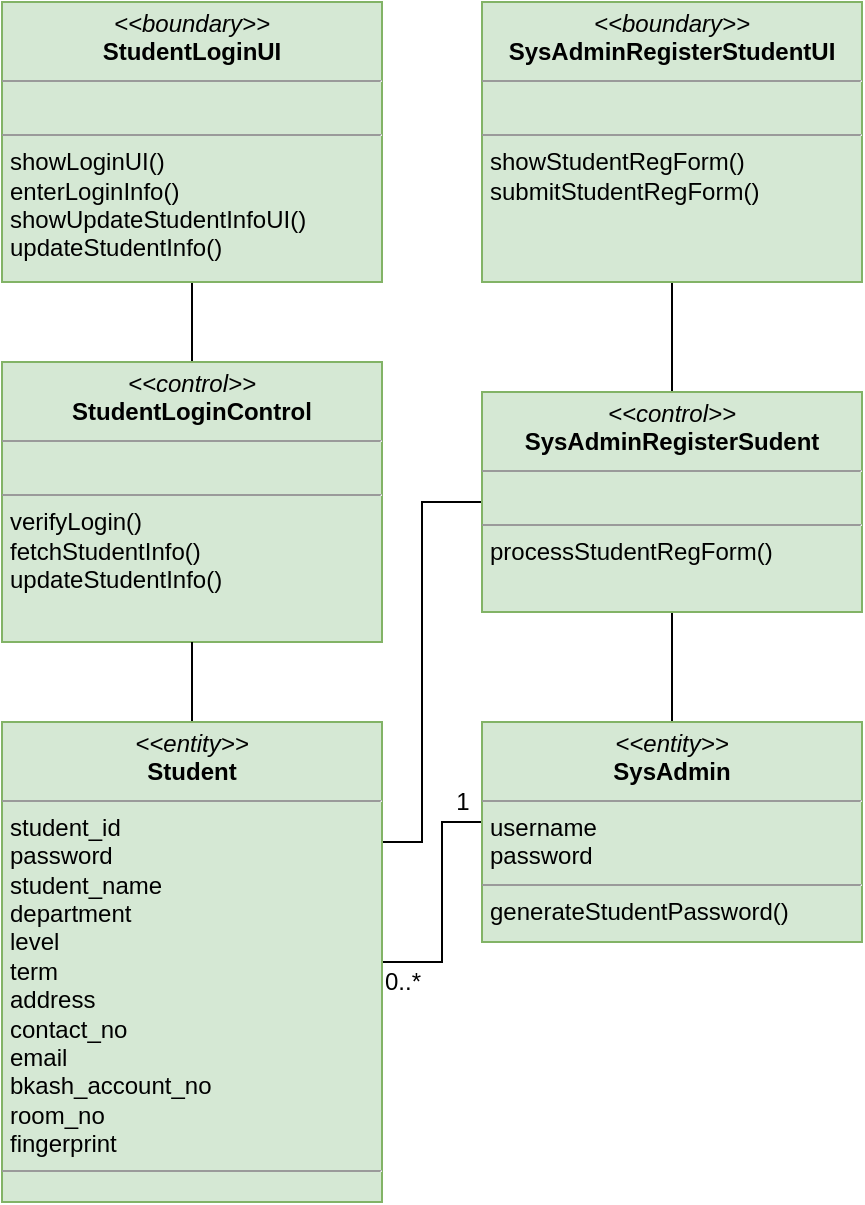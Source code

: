 <mxfile version="16.1.2" type="device" pages="10"><diagram id="C5RBs43oDa-KdzZeNtuy" name="Student Login"><mxGraphModel dx="1567" dy="878" grid="1" gridSize="10" guides="1" tooltips="1" connect="1" arrows="1" fold="1" page="0" pageScale="1" pageWidth="827" pageHeight="1169" background="#FFFFFF" math="0" shadow="0"><root><mxCell id="WIyWlLk6GJQsqaUBKTNV-0"/><mxCell id="WIyWlLk6GJQsqaUBKTNV-1" parent="WIyWlLk6GJQsqaUBKTNV-0"/><mxCell id="01JOMnrAbFCDVPwLPUc9-5" style="edgeStyle=orthogonalEdgeStyle;rounded=0;orthogonalLoop=1;jettySize=auto;html=1;exitX=0.5;exitY=1;exitDx=0;exitDy=0;entryX=0.5;entryY=0;entryDx=0;entryDy=0;endArrow=none;endFill=0;" parent="WIyWlLk6GJQsqaUBKTNV-1" source="SQn9hhkmMBc-PZ31Q6Pf-0" target="01JOMnrAbFCDVPwLPUc9-0" edge="1"><mxGeometry relative="1" as="geometry"/></mxCell><mxCell id="SQn9hhkmMBc-PZ31Q6Pf-0" value="&lt;p style=&quot;margin: 0px ; margin-top: 4px ; text-align: center&quot;&gt;&lt;i&gt;&amp;lt;&amp;lt;boundary&amp;gt;&amp;gt;&lt;/i&gt;&lt;br&gt;&lt;b&gt;StudentLoginUI&lt;/b&gt;&lt;/p&gt;&lt;hr size=&quot;1&quot;&gt;&lt;p style=&quot;margin: 0px ; margin-left: 4px&quot;&gt;&lt;br&gt;&lt;/p&gt;&lt;hr size=&quot;1&quot;&gt;&lt;p style=&quot;margin: 0px ; margin-left: 4px&quot;&gt;showLoginUI()&lt;/p&gt;&lt;p style=&quot;margin: 0px ; margin-left: 4px&quot;&gt;enterLoginInfo()&lt;/p&gt;&lt;p style=&quot;margin: 0px ; margin-left: 4px&quot;&gt;showUpdateStudentInfoUI()&lt;/p&gt;&lt;p style=&quot;margin: 0px ; margin-left: 4px&quot;&gt;updateStudentInfo()&lt;/p&gt;" style="verticalAlign=top;align=left;overflow=fill;fontSize=12;fontFamily=Helvetica;html=1;fillColor=#d5e8d4;strokeColor=#82b366;" parent="WIyWlLk6GJQsqaUBKTNV-1" vertex="1"><mxGeometry x="110" y="30" width="190" height="140" as="geometry"/></mxCell><mxCell id="01JOMnrAbFCDVPwLPUc9-0" value="&lt;p style=&quot;margin: 0px ; margin-top: 4px ; text-align: center&quot;&gt;&lt;i&gt;&amp;lt;&amp;lt;control&amp;gt;&amp;gt;&lt;/i&gt;&lt;br&gt;&lt;b&gt;StudentLoginControl&lt;/b&gt;&lt;/p&gt;&lt;hr size=&quot;1&quot;&gt;&lt;p style=&quot;margin: 0px ; margin-left: 4px&quot;&gt;&lt;br&gt;&lt;/p&gt;&lt;hr size=&quot;1&quot;&gt;&lt;p style=&quot;margin: 0px ; margin-left: 4px&quot;&gt;verifyLogin()&lt;/p&gt;&lt;p style=&quot;margin: 0px ; margin-left: 4px&quot;&gt;fetchStudentInfo()&lt;/p&gt;&lt;p style=&quot;margin: 0px ; margin-left: 4px&quot;&gt;updateStudentInfo()&lt;br&gt;&lt;/p&gt;" style="verticalAlign=top;align=left;overflow=fill;fontSize=12;fontFamily=Helvetica;html=1;fillColor=#d5e8d4;strokeColor=#82b366;" parent="WIyWlLk6GJQsqaUBKTNV-1" vertex="1"><mxGeometry x="110" y="210" width="190" height="140" as="geometry"/></mxCell><mxCell id="01JOMnrAbFCDVPwLPUc9-3" style="edgeStyle=orthogonalEdgeStyle;rounded=0;orthogonalLoop=1;jettySize=auto;html=1;exitX=0.5;exitY=0;exitDx=0;exitDy=0;entryX=0.5;entryY=1;entryDx=0;entryDy=0;endArrow=none;endFill=0;" parent="WIyWlLk6GJQsqaUBKTNV-1" source="01JOMnrAbFCDVPwLPUc9-1" target="01JOMnrAbFCDVPwLPUc9-0" edge="1"><mxGeometry relative="1" as="geometry"/></mxCell><mxCell id="DxG9fTtGBa5EbbvzKVSf-5" style="edgeStyle=orthogonalEdgeStyle;rounded=0;orthogonalLoop=1;jettySize=auto;html=1;exitX=1;exitY=0.5;exitDx=0;exitDy=0;entryX=0;entryY=0.5;entryDx=0;entryDy=0;endArrow=none;endFill=0;strokeColor=default;" parent="WIyWlLk6GJQsqaUBKTNV-1" source="01JOMnrAbFCDVPwLPUc9-1" target="DxG9fTtGBa5EbbvzKVSf-3" edge="1"><mxGeometry relative="1" as="geometry"><Array as="points"><mxPoint x="330" y="510"/><mxPoint x="330" y="440"/></Array></mxGeometry></mxCell><mxCell id="DxG9fTtGBa5EbbvzKVSf-6" style="edgeStyle=orthogonalEdgeStyle;rounded=0;orthogonalLoop=1;jettySize=auto;html=1;exitX=1;exitY=0.25;exitDx=0;exitDy=0;entryX=0;entryY=0.5;entryDx=0;entryDy=0;endArrow=none;endFill=0;" parent="WIyWlLk6GJQsqaUBKTNV-1" source="01JOMnrAbFCDVPwLPUc9-1" target="DxG9fTtGBa5EbbvzKVSf-2" edge="1"><mxGeometry relative="1" as="geometry"><Array as="points"><mxPoint x="320" y="450"/><mxPoint x="320" y="280"/></Array></mxGeometry></mxCell><mxCell id="01JOMnrAbFCDVPwLPUc9-1" value="&lt;p style=&quot;margin: 0px ; margin-top: 4px ; text-align: center&quot;&gt;&lt;i&gt;&amp;lt;&amp;lt;entity&amp;gt;&amp;gt;&lt;/i&gt;&lt;br&gt;&lt;b&gt;Student&lt;/b&gt;&lt;/p&gt;&lt;hr size=&quot;1&quot;&gt;&lt;p style=&quot;margin: 0px ; margin-left: 4px&quot;&gt;student_id&lt;/p&gt;&lt;p style=&quot;margin: 0px ; margin-left: 4px&quot;&gt;password&lt;/p&gt;&lt;p style=&quot;margin: 0px ; margin-left: 4px&quot;&gt;student_name&lt;/p&gt;&lt;p style=&quot;margin: 0px ; margin-left: 4px&quot;&gt;department&lt;/p&gt;&lt;p style=&quot;margin: 0px ; margin-left: 4px&quot;&gt;level&lt;/p&gt;&lt;p style=&quot;margin: 0px ; margin-left: 4px&quot;&gt;term&lt;/p&gt;&lt;p style=&quot;margin: 0px ; margin-left: 4px&quot;&gt;address&lt;/p&gt;&lt;p style=&quot;margin: 0px ; margin-left: 4px&quot;&gt;contact_no&lt;/p&gt;&lt;p style=&quot;margin: 0px ; margin-left: 4px&quot;&gt;email&lt;/p&gt;&lt;p style=&quot;margin: 0px ; margin-left: 4px&quot;&gt;bkash_account_no&lt;/p&gt;&lt;p style=&quot;margin: 0px ; margin-left: 4px&quot;&gt;room_no&lt;/p&gt;&lt;p style=&quot;margin: 0px ; margin-left: 4px&quot;&gt;fingerprint&lt;/p&gt;&lt;hr size=&quot;1&quot;&gt;&lt;p style=&quot;margin: 0px ; margin-left: 4px&quot;&gt;&lt;br&gt;&lt;/p&gt;" style="verticalAlign=top;align=left;overflow=fill;fontSize=12;fontFamily=Helvetica;html=1;fillColor=#d5e8d4;strokeColor=#82b366;" parent="WIyWlLk6GJQsqaUBKTNV-1" vertex="1"><mxGeometry x="110" y="390" width="190" height="240" as="geometry"/></mxCell><mxCell id="uzmpsUpCt_asD6WFXJDX-0" style="edgeStyle=orthogonalEdgeStyle;rounded=0;orthogonalLoop=1;jettySize=auto;html=1;exitX=0.5;exitY=1;exitDx=0;exitDy=0;entryX=0.5;entryY=0;entryDx=0;entryDy=0;endArrow=none;endFill=0;" parent="WIyWlLk6GJQsqaUBKTNV-1" edge="1"><mxGeometry relative="1" as="geometry"><mxPoint x="215" y="220" as="targetPoint"/></mxGeometry></mxCell><mxCell id="uzmpsUpCt_asD6WFXJDX-3" style="edgeStyle=orthogonalEdgeStyle;rounded=0;orthogonalLoop=1;jettySize=auto;html=1;exitX=0.5;exitY=0;exitDx=0;exitDy=0;entryX=0.5;entryY=1;entryDx=0;entryDy=0;endArrow=none;endFill=0;" parent="WIyWlLk6GJQsqaUBKTNV-1" edge="1"><mxGeometry relative="1" as="geometry"><mxPoint x="215" y="400" as="sourcePoint"/></mxGeometry></mxCell><mxCell id="DxG9fTtGBa5EbbvzKVSf-0" style="edgeStyle=orthogonalEdgeStyle;rounded=0;orthogonalLoop=1;jettySize=auto;html=1;exitX=0.5;exitY=1;exitDx=0;exitDy=0;entryX=0.5;entryY=0;entryDx=0;entryDy=0;endArrow=none;endFill=0;" parent="WIyWlLk6GJQsqaUBKTNV-1" source="DxG9fTtGBa5EbbvzKVSf-1" target="DxG9fTtGBa5EbbvzKVSf-2" edge="1"><mxGeometry relative="1" as="geometry"/></mxCell><mxCell id="DxG9fTtGBa5EbbvzKVSf-1" value="&lt;p style=&quot;margin: 0px ; margin-top: 4px ; text-align: center&quot;&gt;&lt;i&gt;&amp;lt;&amp;lt;boundary&amp;gt;&amp;gt;&lt;/i&gt;&lt;br&gt;&lt;b&gt;SysAdminRegisterStudentUI&lt;/b&gt;&lt;/p&gt;&lt;hr size=&quot;1&quot;&gt;&lt;p style=&quot;margin: 0px ; margin-left: 4px&quot;&gt;&lt;br&gt;&lt;/p&gt;&lt;hr size=&quot;1&quot;&gt;&lt;p style=&quot;margin: 0px ; margin-left: 4px&quot;&gt;showStudentRegForm()&lt;/p&gt;&lt;p style=&quot;margin: 0px ; margin-left: 4px&quot;&gt;submitStudentRegForm()&lt;/p&gt;" style="verticalAlign=top;align=left;overflow=fill;fontSize=12;fontFamily=Helvetica;html=1;fillColor=#d5e8d4;strokeColor=#82b366;" parent="WIyWlLk6GJQsqaUBKTNV-1" vertex="1"><mxGeometry x="350" y="30" width="190" height="140" as="geometry"/></mxCell><mxCell id="DxG9fTtGBa5EbbvzKVSf-4" style="edgeStyle=orthogonalEdgeStyle;rounded=0;orthogonalLoop=1;jettySize=auto;html=1;exitX=0.5;exitY=1;exitDx=0;exitDy=0;entryX=0.5;entryY=0;entryDx=0;entryDy=0;endArrow=none;endFill=0;" parent="WIyWlLk6GJQsqaUBKTNV-1" source="DxG9fTtGBa5EbbvzKVSf-2" target="DxG9fTtGBa5EbbvzKVSf-3" edge="1"><mxGeometry relative="1" as="geometry"/></mxCell><mxCell id="DxG9fTtGBa5EbbvzKVSf-2" value="&lt;p style=&quot;margin: 0px ; margin-top: 4px ; text-align: center&quot;&gt;&lt;i&gt;&amp;lt;&amp;lt;control&amp;gt;&amp;gt;&lt;/i&gt;&lt;br&gt;&lt;b&gt;SysAdminRegisterSudent&lt;/b&gt;&lt;/p&gt;&lt;hr size=&quot;1&quot;&gt;&lt;p style=&quot;margin: 0px ; margin-left: 4px&quot;&gt;&lt;br&gt;&lt;/p&gt;&lt;hr size=&quot;1&quot;&gt;&lt;p style=&quot;margin: 0px ; margin-left: 4px&quot;&gt;processStudentRegForm()&lt;/p&gt;" style="verticalAlign=top;align=left;overflow=fill;fontSize=12;fontFamily=Helvetica;html=1;fillColor=#d5e8d4;strokeColor=#82b366;" parent="WIyWlLk6GJQsqaUBKTNV-1" vertex="1"><mxGeometry x="350" y="225" width="190" height="110" as="geometry"/></mxCell><mxCell id="DxG9fTtGBa5EbbvzKVSf-3" value="&lt;p style=&quot;margin: 0px ; margin-top: 4px ; text-align: center&quot;&gt;&lt;i&gt;&amp;lt;&amp;lt;entity&amp;gt;&amp;gt;&lt;/i&gt;&lt;br&gt;&lt;b&gt;SysAdmin&lt;/b&gt;&lt;/p&gt;&lt;hr size=&quot;1&quot;&gt;&lt;p style=&quot;margin: 0px ; margin-left: 4px&quot;&gt;username&lt;/p&gt;&lt;p style=&quot;margin: 0px ; margin-left: 4px&quot;&gt;password&lt;/p&gt;&lt;hr size=&quot;1&quot;&gt;&lt;p style=&quot;margin: 0px ; margin-left: 4px&quot;&gt;generateStudentPassword()&lt;/p&gt;" style="verticalAlign=top;align=left;overflow=fill;fontSize=12;fontFamily=Helvetica;html=1;fillColor=#d5e8d4;strokeColor=#82b366;" parent="WIyWlLk6GJQsqaUBKTNV-1" vertex="1"><mxGeometry x="350" y="390" width="190" height="110" as="geometry"/></mxCell><mxCell id="DxG9fTtGBa5EbbvzKVSf-7" value="1" style="text;html=1;align=center;verticalAlign=middle;resizable=0;points=[];autosize=1;strokeColor=none;fillColor=none;" parent="WIyWlLk6GJQsqaUBKTNV-1" vertex="1"><mxGeometry x="330" y="420" width="20" height="20" as="geometry"/></mxCell><mxCell id="DxG9fTtGBa5EbbvzKVSf-8" value="0..*" style="text;html=1;align=center;verticalAlign=middle;resizable=0;points=[];autosize=1;strokeColor=none;fillColor=none;" parent="WIyWlLk6GJQsqaUBKTNV-1" vertex="1"><mxGeometry x="295" y="510" width="30" height="20" as="geometry"/></mxCell></root></mxGraphModel></diagram><diagram id="cka9fwhDs967xCrWKZDP" name="Mess manager"><mxGraphModel dx="1567" dy="878" grid="1" gridSize="10" guides="1" tooltips="1" connect="1" arrows="1" fold="1" page="0" pageScale="1" pageWidth="850" pageHeight="1100" background="#ffffff" math="0" shadow="0"><root><mxCell id="PAbAxo-we7aA0NCt3Khi-0"/><mxCell id="PAbAxo-we7aA0NCt3Khi-1" parent="PAbAxo-we7aA0NCt3Khi-0"/><mxCell id="-3HR9JFiYSxgEEwmh4kb-2" style="edgeStyle=orthogonalEdgeStyle;rounded=0;orthogonalLoop=1;jettySize=auto;html=1;exitX=1;exitY=0.5;exitDx=0;exitDy=0;entryX=0;entryY=0.5;entryDx=0;entryDy=0;endArrow=none;endFill=0;strokeColor=default;" parent="PAbAxo-we7aA0NCt3Khi-1" source="-3HR9JFiYSxgEEwmh4kb-0" target="-3HR9JFiYSxgEEwmh4kb-1" edge="1"><mxGeometry relative="1" as="geometry"/></mxCell><mxCell id="RAGD5-0vDn4-9i1ZMwIb-3" style="edgeStyle=orthogonalEdgeStyle;rounded=0;orthogonalLoop=1;jettySize=auto;html=1;exitX=0.5;exitY=1;exitDx=0;exitDy=0;entryX=1;entryY=0.5;entryDx=0;entryDy=0;endArrow=none;endFill=0;strokeColor=default;" parent="PAbAxo-we7aA0NCt3Khi-1" source="-3HR9JFiYSxgEEwmh4kb-0" target="RAGD5-0vDn4-9i1ZMwIb-2" edge="1"><mxGeometry relative="1" as="geometry"/></mxCell><mxCell id="-3HR9JFiYSxgEEwmh4kb-0" value="&lt;p style=&quot;margin: 0px ; margin-top: 4px ; text-align: center&quot;&gt;&lt;i&gt;&amp;lt;&amp;lt;entity&amp;gt;&amp;gt;&lt;/i&gt;&lt;br&gt;&lt;b&gt;Student&lt;/b&gt;&lt;/p&gt;&lt;hr size=&quot;1&quot;&gt;&lt;p style=&quot;margin: 0px ; margin-left: 4px&quot;&gt;student_id&lt;/p&gt;&lt;p style=&quot;margin: 0px ; margin-left: 4px&quot;&gt;password&lt;/p&gt;&lt;p style=&quot;margin: 0px ; margin-left: 4px&quot;&gt;student_name&lt;/p&gt;&lt;p style=&quot;margin: 0px ; margin-left: 4px&quot;&gt;department&lt;/p&gt;&lt;p style=&quot;margin: 0px ; margin-left: 4px&quot;&gt;level&lt;/p&gt;&lt;p style=&quot;margin: 0px ; margin-left: 4px&quot;&gt;term&lt;/p&gt;&lt;p style=&quot;margin: 0px ; margin-left: 4px&quot;&gt;address&lt;/p&gt;&lt;p style=&quot;margin: 0px ; margin-left: 4px&quot;&gt;contact_no&lt;/p&gt;&lt;p style=&quot;margin: 0px ; margin-left: 4px&quot;&gt;email&lt;/p&gt;&lt;p style=&quot;margin: 0px ; margin-left: 4px&quot;&gt;bkash_account_no&lt;/p&gt;&lt;p style=&quot;margin: 0px ; margin-left: 4px&quot;&gt;room_no&lt;/p&gt;&lt;p style=&quot;margin: 0px ; margin-left: 4px&quot;&gt;fingerprint&lt;/p&gt;&lt;hr size=&quot;1&quot;&gt;&lt;p style=&quot;margin: 0px ; margin-left: 4px&quot;&gt;makeStudentMessManager()&lt;/p&gt;&lt;p style=&quot;margin: 0px ; margin-left: 4px&quot;&gt;removeStudentMessManager()&lt;/p&gt;" style="verticalAlign=top;align=left;overflow=fill;fontSize=12;fontFamily=Helvetica;html=1;fillColor=#d5e8d4;strokeColor=#82b366;" parent="PAbAxo-we7aA0NCt3Khi-1" vertex="1"><mxGeometry x="220" y="275" width="170" height="270" as="geometry"/></mxCell><mxCell id="-3HR9JFiYSxgEEwmh4kb-1" value="&lt;p style=&quot;margin: 0px ; margin-top: 4px ; text-align: center&quot;&gt;&lt;i&gt;&amp;lt;&amp;lt;entity&amp;gt;&amp;gt;&lt;/i&gt;&lt;br&gt;&lt;b&gt;MessManager&lt;/b&gt;&lt;/p&gt;&lt;hr size=&quot;1&quot;&gt;&lt;p style=&quot;margin: 0px ; margin-left: 4px&quot;&gt;student_id&lt;/p&gt;&lt;hr size=&quot;1&quot;&gt;&lt;p style=&quot;margin: 0px ; margin-left: 4px&quot;&gt;returnMessManagerList()&lt;/p&gt;" style="verticalAlign=top;align=left;overflow=fill;fontSize=12;fontFamily=Helvetica;html=1;fillColor=#d5e8d4;strokeColor=#82b366;" parent="PAbAxo-we7aA0NCt3Khi-1" vertex="1"><mxGeometry x="443.75" y="360" width="147.5" height="100" as="geometry"/></mxCell><mxCell id="-3HR9JFiYSxgEEwmh4kb-3" value="1" style="text;html=1;align=center;verticalAlign=middle;resizable=0;points=[];autosize=1;strokeColor=none;fillColor=none;" parent="PAbAxo-we7aA0NCt3Khi-1" vertex="1"><mxGeometry x="390" y="410" width="20" height="20" as="geometry"/></mxCell><mxCell id="-3HR9JFiYSxgEEwmh4kb-4" value="0..1" style="text;html=1;align=center;verticalAlign=middle;resizable=0;points=[];autosize=1;strokeColor=none;fillColor=none;" parent="PAbAxo-we7aA0NCt3Khi-1" vertex="1"><mxGeometry x="410" y="390" width="40" height="20" as="geometry"/></mxCell><mxCell id="RAGD5-0vDn4-9i1ZMwIb-0" style="edgeStyle=orthogonalEdgeStyle;rounded=0;orthogonalLoop=1;jettySize=auto;html=1;exitX=0.5;exitY=1;exitDx=0;exitDy=0;entryX=0.5;entryY=0;entryDx=0;entryDy=0;endArrow=none;endFill=0;" parent="PAbAxo-we7aA0NCt3Khi-1" source="RAGD5-0vDn4-9i1ZMwIb-1" target="RAGD5-0vDn4-9i1ZMwIb-2" edge="1"><mxGeometry relative="1" as="geometry"/></mxCell><mxCell id="RAGD5-0vDn4-9i1ZMwIb-1" value="&lt;p style=&quot;margin: 0px ; margin-top: 4px ; text-align: center&quot;&gt;&lt;i&gt;&amp;lt;&amp;lt;boundary&amp;gt;&amp;gt;&lt;/i&gt;&lt;br&gt;&lt;b&gt;ProvostSelectMessManagerUI&lt;/b&gt;&lt;/p&gt;&lt;hr size=&quot;1&quot;&gt;&lt;p style=&quot;margin: 0px ; margin-left: 4px&quot;&gt;&lt;br&gt;&lt;/p&gt;&lt;hr size=&quot;1&quot;&gt;&lt;p style=&quot;margin: 0px ; margin-left: 4px&quot;&gt;selectStudentAsMessManager()&lt;/p&gt;&lt;p style=&quot;margin: 0px ; margin-left: 4px&quot;&gt;removeStudentAsMessManager()&lt;/p&gt;" style="verticalAlign=top;align=left;overflow=fill;fontSize=12;fontFamily=Helvetica;html=1;fillColor=#d5e8d4;strokeColor=#82b366;" parent="PAbAxo-we7aA0NCt3Khi-1" vertex="1"><mxGeometry x="425" y="30" width="185" height="140" as="geometry"/></mxCell><mxCell id="zPX_jO-iLAEzRV-QqRvv-0" style="edgeStyle=orthogonalEdgeStyle;rounded=0;orthogonalLoop=1;jettySize=auto;html=1;exitX=0.5;exitY=1;exitDx=0;exitDy=0;entryX=0.5;entryY=0;entryDx=0;entryDy=0;endArrow=none;endFill=0;strokeColor=default;" parent="PAbAxo-we7aA0NCt3Khi-1" source="RAGD5-0vDn4-9i1ZMwIb-2" target="-3HR9JFiYSxgEEwmh4kb-1" edge="1"><mxGeometry relative="1" as="geometry"/></mxCell><mxCell id="sRfr2FcI_JmdRub-IIyr-1" style="edgeStyle=orthogonalEdgeStyle;rounded=0;orthogonalLoop=1;jettySize=auto;html=1;exitX=1;exitY=0.25;exitDx=0;exitDy=0;entryX=0;entryY=0.25;entryDx=0;entryDy=0;endArrow=none;endFill=0;strokeColor=default;" parent="PAbAxo-we7aA0NCt3Khi-1" source="RAGD5-0vDn4-9i1ZMwIb-2" target="sRfr2FcI_JmdRub-IIyr-0" edge="1"><mxGeometry relative="1" as="geometry"/></mxCell><mxCell id="RAGD5-0vDn4-9i1ZMwIb-2" value="&lt;p style=&quot;margin: 0px ; margin-top: 4px ; text-align: center&quot;&gt;&lt;i&gt;&amp;lt;&amp;lt;control&amp;gt;&amp;gt;&lt;/i&gt;&lt;br&gt;&lt;b&gt;ProvostSelectMessManager&lt;/b&gt;&lt;/p&gt;&lt;hr size=&quot;1&quot;&gt;&lt;p style=&quot;margin: 0px ; margin-left: 4px&quot;&gt;&lt;br&gt;&lt;/p&gt;&lt;hr size=&quot;1&quot;&gt;&lt;p style=&quot;margin: 0px ; margin-left: 4px&quot;&gt;makeStudentMessManager()&lt;/p&gt;&lt;p style=&quot;margin: 0px ; margin-left: 4px&quot;&gt;removeStudentAsMessManager()&lt;br&gt;&lt;/p&gt;" style="verticalAlign=top;align=left;overflow=fill;fontSize=12;fontFamily=Helvetica;html=1;fillColor=#d5e8d4;strokeColor=#82b366;" parent="PAbAxo-we7aA0NCt3Khi-1" vertex="1"><mxGeometry x="422.5" y="200" width="190" height="130" as="geometry"/></mxCell><mxCell id="sRfr2FcI_JmdRub-IIyr-0" value="&lt;p style=&quot;margin: 0px ; margin-top: 4px ; text-align: center&quot;&gt;&lt;i&gt;&amp;lt;&amp;lt;entity&amp;gt;&amp;gt;&lt;/i&gt;&lt;br&gt;&lt;b&gt;Provost&lt;/b&gt;&lt;/p&gt;&lt;hr size=&quot;1&quot;&gt;&lt;p style=&quot;margin: 0px ; margin-left: 4px&quot;&gt;id&lt;/p&gt;&lt;p style=&quot;margin: 0px ; margin-left: 4px&quot;&gt;name&lt;/p&gt;&lt;p style=&quot;margin: 0px ; margin-left: 4px&quot;&gt;title&lt;/p&gt;&lt;p style=&quot;margin: 0px ; margin-left: 4px&quot;&gt;department_name&lt;/p&gt;&lt;p style=&quot;margin: 0px ; margin-left: 4px&quot;&gt;email&lt;/p&gt;&lt;p style=&quot;margin: 0px ; margin-left: 4px&quot;&gt;contact_no&lt;/p&gt;&lt;hr size=&quot;1&quot;&gt;&lt;p style=&quot;margin: 0px ; margin-left: 4px&quot;&gt;&lt;br&gt;&lt;/p&gt;" style="verticalAlign=top;align=left;overflow=fill;fontSize=12;fontFamily=Helvetica;html=1;fillColor=#d5e8d4;strokeColor=#82b366;" parent="PAbAxo-we7aA0NCt3Khi-1" vertex="1"><mxGeometry x="670" y="150" width="190" height="150" as="geometry"/></mxCell></root></mxGraphModel></diagram><diagram id="EqWhoi560hheNfGVi-0W" name="Dining"><mxGraphModel dx="1967" dy="878" grid="1" gridSize="10" guides="1" tooltips="1" connect="1" arrows="1" fold="1" page="0" pageScale="1" pageWidth="850" pageHeight="1100" background="#ffffff" math="0" shadow="0"><root><mxCell id="eReejL715mmFcqNIeZZx-0"/><mxCell id="eReejL715mmFcqNIeZZx-1" parent="eReejL715mmFcqNIeZZx-0"/><mxCell id="o2fEpOAsBnvOXQ71FpMO-0" style="edgeStyle=orthogonalEdgeStyle;rounded=0;orthogonalLoop=1;jettySize=auto;html=1;exitX=0.5;exitY=1;exitDx=0;exitDy=0;entryX=0.5;entryY=0;entryDx=0;entryDy=0;endArrow=none;endFill=0;" parent="eReejL715mmFcqNIeZZx-1" source="o2fEpOAsBnvOXQ71FpMO-1" target="o2fEpOAsBnvOXQ71FpMO-2" edge="1"><mxGeometry relative="1" as="geometry"/></mxCell><mxCell id="o2fEpOAsBnvOXQ71FpMO-1" value="&lt;p style=&quot;margin: 0px ; margin-top: 4px ; text-align: center&quot;&gt;&lt;i&gt;&amp;lt;&amp;lt;boundary&amp;gt;&amp;gt;&lt;/i&gt;&lt;br&gt;&lt;b&gt;StudentDiningPageUI&lt;/b&gt;&lt;/p&gt;&lt;hr size=&quot;1&quot;&gt;&lt;p style=&quot;margin: 0px ; margin-left: 4px&quot;&gt;&lt;br&gt;&lt;/p&gt;&lt;hr size=&quot;1&quot;&gt;&lt;p style=&quot;margin: 0px ; margin-left: 4px&quot;&gt;showDiningPageUI()&lt;/p&gt;&lt;p style=&quot;margin: 0px ; margin-left: 4px&quot;&gt;viewTodaysMeal()&lt;/p&gt;&lt;p style=&quot;margin: 0px ; margin-left: 4px&quot;&gt;notifyMealOffForHour()&lt;/p&gt;" style="verticalAlign=top;align=left;overflow=fill;fontSize=12;fontFamily=Helvetica;html=1;fillColor=#d5e8d4;strokeColor=#82b366;" parent="eReejL715mmFcqNIeZZx-1" vertex="1"><mxGeometry x="100" y="60" width="150" height="130" as="geometry"/></mxCell><mxCell id="o2fEpOAsBnvOXQ71FpMO-2" value="&lt;p style=&quot;margin: 0px ; margin-top: 4px ; text-align: center&quot;&gt;&lt;i&gt;&amp;lt;&amp;lt;control&amp;gt;&amp;gt;&lt;/i&gt;&lt;br&gt;&lt;b&gt;StudentDining&lt;/b&gt;&lt;/p&gt;&lt;hr size=&quot;1&quot;&gt;&lt;p style=&quot;margin: 0px ; margin-left: 4px&quot;&gt;&lt;br&gt;&lt;/p&gt;&lt;hr size=&quot;1&quot;&gt;&lt;p style=&quot;margin: 0px ; margin-left: 4px&quot;&gt;fetchDiningStatus()&lt;/p&gt;&lt;p style=&quot;margin: 0px ; margin-left: 4px&quot;&gt;fetchTodaysMeal()&lt;/p&gt;&lt;p style=&quot;margin: 0px ; margin-left: 4px&quot;&gt;turnMealOffForHour()&lt;/p&gt;" style="verticalAlign=top;align=left;overflow=fill;fontSize=12;fontFamily=Helvetica;html=1;fillColor=#d5e8d4;strokeColor=#82b366;" parent="eReejL715mmFcqNIeZZx-1" vertex="1"><mxGeometry x="100" y="230" width="150" height="130" as="geometry"/></mxCell><mxCell id="o2fEpOAsBnvOXQ71FpMO-3" style="edgeStyle=orthogonalEdgeStyle;rounded=0;orthogonalLoop=1;jettySize=auto;html=1;exitX=0.5;exitY=0;exitDx=0;exitDy=0;entryX=0.5;entryY=1;entryDx=0;entryDy=0;endArrow=none;endFill=0;" parent="eReejL715mmFcqNIeZZx-1" source="o2fEpOAsBnvOXQ71FpMO-4" target="o2fEpOAsBnvOXQ71FpMO-2" edge="1"><mxGeometry relative="1" as="geometry"/></mxCell><mxCell id="DdN-jc7CRRy_MEjMM4gS-0" style="edgeStyle=orthogonalEdgeStyle;rounded=0;orthogonalLoop=1;jettySize=auto;html=1;exitX=0.75;exitY=0;exitDx=0;exitDy=0;entryX=0.25;entryY=1;entryDx=0;entryDy=0;endArrow=none;endFill=0;strokeColor=default;" parent="eReejL715mmFcqNIeZZx-1" source="o2fEpOAsBnvOXQ71FpMO-4" target="CLVHDEoUaUuAl8M615lr-3" edge="1"><mxGeometry relative="1" as="geometry"/></mxCell><mxCell id="NytPIMAxIcnqT9cCtLvX-11" style="edgeStyle=orthogonalEdgeStyle;rounded=0;orthogonalLoop=1;jettySize=auto;html=1;exitX=0;exitY=0.75;exitDx=0;exitDy=0;entryX=0.5;entryY=1;entryDx=0;entryDy=0;endArrow=none;endFill=0;strokeColor=default;" parent="eReejL715mmFcqNIeZZx-1" source="o2fEpOAsBnvOXQ71FpMO-4" target="NytPIMAxIcnqT9cCtLvX-5" edge="1"><mxGeometry relative="1" as="geometry"/></mxCell><mxCell id="o2fEpOAsBnvOXQ71FpMO-4" value="&lt;p style=&quot;margin: 0px ; margin-top: 4px ; text-align: center&quot;&gt;&lt;i&gt;&amp;lt;&amp;lt;entity&amp;gt;&amp;gt;&lt;/i&gt;&lt;br&gt;&lt;b&gt;Student&lt;/b&gt;&lt;/p&gt;&lt;hr size=&quot;1&quot;&gt;&lt;p style=&quot;margin: 0px ; margin-left: 4px&quot;&gt;student_id&lt;/p&gt;&lt;p style=&quot;margin: 0px ; margin-left: 4px&quot;&gt;password&lt;/p&gt;&lt;p style=&quot;margin: 0px ; margin-left: 4px&quot;&gt;student_name&lt;/p&gt;&lt;p style=&quot;margin: 0px ; margin-left: 4px&quot;&gt;department&lt;/p&gt;&lt;p style=&quot;margin: 0px ; margin-left: 4px&quot;&gt;level&lt;/p&gt;&lt;p style=&quot;margin: 0px ; margin-left: 4px&quot;&gt;term&lt;/p&gt;&lt;p style=&quot;margin: 0px ; margin-left: 4px&quot;&gt;address&lt;/p&gt;&lt;p style=&quot;margin: 0px ; margin-left: 4px&quot;&gt;contact_no&lt;/p&gt;&lt;p style=&quot;margin: 0px ; margin-left: 4px&quot;&gt;email&lt;/p&gt;&lt;p style=&quot;margin: 0px ; margin-left: 4px&quot;&gt;bkash_account_no&lt;/p&gt;&lt;p style=&quot;margin: 0px ; margin-left: 4px&quot;&gt;room_no&lt;/p&gt;&lt;hr size=&quot;1&quot;&gt;&lt;p style=&quot;margin: 0px ; margin-left: 4px&quot;&gt;&lt;br&gt;&lt;/p&gt;" style="verticalAlign=top;align=left;overflow=fill;fontSize=12;fontFamily=Helvetica;html=1;fillColor=#d5e8d4;strokeColor=#82b366;" parent="eReejL715mmFcqNIeZZx-1" vertex="1"><mxGeometry x="100" y="400" width="150" height="230" as="geometry"/></mxCell><mxCell id="o2fEpOAsBnvOXQ71FpMO-6" style="edgeStyle=orthogonalEdgeStyle;rounded=0;orthogonalLoop=1;jettySize=auto;html=1;exitX=0;exitY=0.5;exitDx=0;exitDy=0;entryX=1;entryY=0.5;entryDx=0;entryDy=0;endArrow=none;endFill=0;" parent="eReejL715mmFcqNIeZZx-1" source="o2fEpOAsBnvOXQ71FpMO-5" target="o2fEpOAsBnvOXQ71FpMO-4" edge="1"><mxGeometry relative="1" as="geometry"/></mxCell><mxCell id="NytPIMAxIcnqT9cCtLvX-1" style="edgeStyle=orthogonalEdgeStyle;rounded=0;orthogonalLoop=1;jettySize=auto;html=1;exitX=1;exitY=0.75;exitDx=0;exitDy=0;entryX=0.75;entryY=1;entryDx=0;entryDy=0;endArrow=none;endFill=0;strokeColor=default;" parent="eReejL715mmFcqNIeZZx-1" source="o2fEpOAsBnvOXQ71FpMO-5" target="WOhPbwMmv0Xqg3hSP4Bc-37" edge="1"><mxGeometry relative="1" as="geometry"/></mxCell><mxCell id="o2fEpOAsBnvOXQ71FpMO-5" value="&lt;p style=&quot;margin: 0px ; margin-top: 4px ; text-align: center&quot;&gt;&lt;i&gt;&amp;lt;&amp;lt;entity&amp;gt;&amp;gt;&lt;/i&gt;&lt;br&gt;&lt;b&gt;Meal&lt;/b&gt;&lt;/p&gt;&lt;hr size=&quot;1&quot;&gt;&lt;p style=&quot;margin: 0px ; margin-left: 4px&quot;&gt;id&lt;/p&gt;&lt;p style=&quot;margin: 0px ; margin-left: 4px&quot;&gt;date&lt;/p&gt;&lt;p style=&quot;margin: 0px ; margin-left: 4px&quot;&gt;dining_hour&lt;/p&gt;&lt;p style=&quot;margin: 0px ; margin-left: 4px&quot;&gt;item&lt;/p&gt;&lt;p style=&quot;margin: 0px ; margin-left: 4px&quot;&gt;price&lt;/p&gt;&lt;p style=&quot;margin: 0px ; margin-left: 4px&quot;&gt;dining_status&lt;/p&gt;&lt;hr size=&quot;1&quot;&gt;&lt;p style=&quot;margin: 0px ; margin-left: 4px&quot;&gt;turnMealOff()&lt;/p&gt;" style="verticalAlign=top;align=left;overflow=fill;fontSize=12;fontFamily=Helvetica;html=1;fillColor=#d5e8d4;strokeColor=#82b366;" parent="eReejL715mmFcqNIeZZx-1" vertex="1"><mxGeometry x="290" y="400" width="140" height="230" as="geometry"/></mxCell><mxCell id="NJXIiYKwwsOm50YgWkIo-0" value="1..*" style="text;html=1;strokeColor=none;fillColor=none;align=center;verticalAlign=middle;whiteSpace=wrap;rounded=0;" parent="eReejL715mmFcqNIeZZx-1" vertex="1"><mxGeometry x="250" y="490" width="60" height="30" as="geometry"/></mxCell><mxCell id="NJXIiYKwwsOm50YgWkIo-1" value="1" style="text;html=1;strokeColor=none;fillColor=none;align=center;verticalAlign=middle;whiteSpace=wrap;rounded=0;" parent="eReejL715mmFcqNIeZZx-1" vertex="1"><mxGeometry x="230" y="510" width="60" height="30" as="geometry"/></mxCell><mxCell id="WOhPbwMmv0Xqg3hSP4Bc-34" style="edgeStyle=orthogonalEdgeStyle;rounded=0;orthogonalLoop=1;jettySize=auto;html=1;exitX=0.5;exitY=1;exitDx=0;exitDy=0;entryX=0.5;entryY=0;entryDx=0;entryDy=0;endArrow=none;endFill=0;" parent="eReejL715mmFcqNIeZZx-1" source="WOhPbwMmv0Xqg3hSP4Bc-35" target="WOhPbwMmv0Xqg3hSP4Bc-36" edge="1"><mxGeometry relative="1" as="geometry"/></mxCell><mxCell id="WOhPbwMmv0Xqg3hSP4Bc-35" value="&lt;p style=&quot;margin: 0px ; margin-top: 4px ; text-align: center&quot;&gt;&lt;i&gt;&amp;lt;&amp;lt;boundary&amp;gt;&amp;gt;&lt;/i&gt;&lt;br&gt;&lt;b&gt;MessManagerMemoUI&lt;/b&gt;&lt;/p&gt;&lt;hr size=&quot;1&quot;&gt;&lt;p style=&quot;margin: 0px ; margin-left: 4px&quot;&gt;&lt;br&gt;&lt;/p&gt;&lt;hr size=&quot;1&quot;&gt;&lt;p style=&quot;margin: 0px ; margin-left: 4px&quot;&gt;showDiningMemo()&lt;/p&gt;&lt;p style=&quot;margin: 0px ; margin-left: 4px&quot;&gt;uploadDiningMemo()&lt;/p&gt;" style="verticalAlign=top;align=left;overflow=fill;fontSize=12;fontFamily=Helvetica;html=1;fillColor=#d5e8d4;strokeColor=#82b366;" parent="eReejL715mmFcqNIeZZx-1" vertex="1"><mxGeometry x="637.5" y="60" width="135" height="130" as="geometry"/></mxCell><mxCell id="WOhPbwMmv0Xqg3hSP4Bc-36" value="&lt;p style=&quot;margin: 0px ; margin-top: 4px ; text-align: center&quot;&gt;&lt;i&gt;&amp;lt;&amp;lt;control&amp;gt;&amp;gt;&lt;/i&gt;&lt;br&gt;&lt;b&gt;MessManagerMemo&lt;/b&gt;&lt;/p&gt;&lt;hr size=&quot;1&quot;&gt;&lt;p style=&quot;margin: 0px ; margin-left: 4px&quot;&gt;&lt;br&gt;&lt;/p&gt;&lt;hr size=&quot;1&quot;&gt;&lt;p style=&quot;margin: 0px ; margin-left: 4px&quot;&gt;fetchDiningMemo()&lt;/p&gt;&lt;p style=&quot;margin: 0px ; margin-left: 4px&quot;&gt;createDiningMemo()&lt;/p&gt;" style="verticalAlign=top;align=left;overflow=fill;fontSize=12;fontFamily=Helvetica;html=1;fillColor=#d5e8d4;strokeColor=#82b366;" parent="eReejL715mmFcqNIeZZx-1" vertex="1"><mxGeometry x="645" y="235" width="120" height="125" as="geometry"/></mxCell><mxCell id="CLVHDEoUaUuAl8M615lr-0" style="edgeStyle=orthogonalEdgeStyle;rounded=0;orthogonalLoop=1;jettySize=auto;html=1;exitX=0;exitY=0.5;exitDx=0;exitDy=0;entryX=1;entryY=0.5;entryDx=0;entryDy=0;endArrow=none;endFill=0;" parent="eReejL715mmFcqNIeZZx-1" source="WOhPbwMmv0Xqg3hSP4Bc-37" target="WOhPbwMmv0Xqg3hSP4Bc-36" edge="1"><mxGeometry relative="1" as="geometry"/></mxCell><mxCell id="WOhPbwMmv0Xqg3hSP4Bc-37" value="&lt;p style=&quot;margin: 0px ; margin-top: 4px ; text-align: center&quot;&gt;&lt;i&gt;&amp;lt;&amp;lt;entity&amp;gt;&amp;gt;&lt;/i&gt;&lt;br&gt;&lt;b&gt;Memo&lt;/b&gt;&lt;/p&gt;&lt;hr size=&quot;1&quot;&gt;&lt;p style=&quot;margin: 0px ; margin-left: 4px&quot;&gt;id&lt;/p&gt;&lt;p style=&quot;margin: 0px ; margin-left: 4px&quot;&gt;date&lt;/p&gt;&lt;p style=&quot;margin: 0px ; margin-left: 4px&quot;&gt;attachment&lt;/p&gt;&lt;hr size=&quot;1&quot;&gt;&lt;p style=&quot;margin: 0px ; margin-left: 4px&quot;&gt;&lt;br&gt;&lt;/p&gt;" style="verticalAlign=top;align=left;overflow=fill;fontSize=12;fontFamily=Helvetica;html=1;fillColor=#d5e8d4;strokeColor=#82b366;" parent="eReejL715mmFcqNIeZZx-1" vertex="1"><mxGeometry x="795" y="242.5" width="75" height="110" as="geometry"/></mxCell><mxCell id="CLVHDEoUaUuAl8M615lr-1" style="edgeStyle=orthogonalEdgeStyle;rounded=0;orthogonalLoop=1;jettySize=auto;html=1;exitX=0.5;exitY=1;exitDx=0;exitDy=0;entryX=0.5;entryY=0;entryDx=0;entryDy=0;endArrow=none;endFill=0;" parent="eReejL715mmFcqNIeZZx-1" source="CLVHDEoUaUuAl8M615lr-2" target="CLVHDEoUaUuAl8M615lr-3" edge="1"><mxGeometry relative="1" as="geometry"/></mxCell><mxCell id="CLVHDEoUaUuAl8M615lr-2" value="&lt;p style=&quot;margin: 0px ; margin-top: 4px ; text-align: center&quot;&gt;&lt;i&gt;&amp;lt;&amp;lt;boundary&amp;gt;&amp;gt;&lt;/i&gt;&lt;br&gt;&lt;b&gt;MessManagerMealPanUI&lt;/b&gt;&lt;/p&gt;&lt;hr size=&quot;1&quot;&gt;&lt;p style=&quot;margin: 0px ; margin-left: 4px&quot;&gt;&lt;br&gt;&lt;/p&gt;&lt;hr size=&quot;1&quot;&gt;&lt;p style=&quot;margin: 0px ; margin-left: 4px&quot;&gt;showMealPlans()&lt;br&gt;&lt;/p&gt;&lt;p style=&quot;margin: 0px ; margin-left: 4px&quot;&gt;updateMealPlan()&lt;/p&gt;" style="verticalAlign=top;align=left;overflow=fill;fontSize=12;fontFamily=Helvetica;html=1;fillColor=#d5e8d4;strokeColor=#82b366;" parent="eReejL715mmFcqNIeZZx-1" vertex="1"><mxGeometry x="275" y="60" width="150" height="130" as="geometry"/></mxCell><mxCell id="CLVHDEoUaUuAl8M615lr-4" style="edgeStyle=orthogonalEdgeStyle;rounded=0;orthogonalLoop=1;jettySize=auto;html=1;exitX=0.5;exitY=1;exitDx=0;exitDy=0;entryX=0.5;entryY=0;entryDx=0;entryDy=0;endArrow=none;endFill=0;" parent="eReejL715mmFcqNIeZZx-1" source="CLVHDEoUaUuAl8M615lr-3" target="o2fEpOAsBnvOXQ71FpMO-5" edge="1"><mxGeometry relative="1" as="geometry"/></mxCell><mxCell id="CLVHDEoUaUuAl8M615lr-3" value="&lt;p style=&quot;margin: 0px ; margin-top: 4px ; text-align: center&quot;&gt;&lt;i&gt;&amp;lt;&amp;lt;control&amp;gt;&amp;gt;&lt;/i&gt;&lt;br&gt;&lt;b&gt;MessManagerMealPlan&lt;/b&gt;&lt;/p&gt;&lt;hr size=&quot;1&quot;&gt;&lt;p style=&quot;margin: 0px ; margin-left: 4px&quot;&gt;&lt;br&gt;&lt;/p&gt;&lt;hr size=&quot;1&quot;&gt;&lt;p style=&quot;margin: 0px ; margin-left: 4px&quot;&gt;fetchMealPlans()&lt;/p&gt;&lt;p style=&quot;margin: 0px ; margin-left: 4px&quot;&gt;createMealPlan()&lt;/p&gt;" style="verticalAlign=top;align=left;overflow=fill;fontSize=12;fontFamily=Helvetica;html=1;fillColor=#d5e8d4;strokeColor=#82b366;" parent="eReejL715mmFcqNIeZZx-1" vertex="1"><mxGeometry x="280" y="230" width="140" height="130" as="geometry"/></mxCell><mxCell id="CLVHDEoUaUuAl8M615lr-6" style="edgeStyle=orthogonalEdgeStyle;rounded=0;orthogonalLoop=1;jettySize=auto;html=1;exitX=0.5;exitY=1;exitDx=0;exitDy=0;entryX=0.5;entryY=0;entryDx=0;entryDy=0;endArrow=none;endFill=0;" parent="eReejL715mmFcqNIeZZx-1" source="CLVHDEoUaUuAl8M615lr-7" target="CLVHDEoUaUuAl8M615lr-9" edge="1"><mxGeometry relative="1" as="geometry"/></mxCell><mxCell id="CLVHDEoUaUuAl8M615lr-7" value="&lt;p style=&quot;margin: 0px ; margin-top: 4px ; text-align: center&quot;&gt;&lt;i&gt;&amp;lt;&amp;lt;boundary&amp;gt;&amp;gt;&lt;/i&gt;&lt;br&gt;&lt;b&gt;ApplyForDiningMoneyUI&lt;/b&gt;&lt;/p&gt;&lt;hr size=&quot;1&quot;&gt;&lt;p style=&quot;margin: 0px ; margin-left: 4px&quot;&gt;&lt;br&gt;&lt;/p&gt;&lt;hr size=&quot;1&quot;&gt;&lt;p style=&quot;margin: 0px ; margin-left: 4px&quot;&gt;showPreviousApplications()&lt;/p&gt;&lt;p style=&quot;margin: 0px ; margin-left: 4px&quot;&gt;showApplicationForm()&lt;br&gt;&lt;/p&gt;&lt;p style=&quot;margin: 0px ; margin-left: 4px&quot;&gt;uploadApplication()&lt;/p&gt;" style="verticalAlign=top;align=left;overflow=fill;fontSize=12;fontFamily=Helvetica;html=1;fillColor=#d5e8d4;strokeColor=#82b366;" parent="eReejL715mmFcqNIeZZx-1" vertex="1"><mxGeometry x="455" y="55" width="155" height="140" as="geometry"/></mxCell><mxCell id="CLVHDEoUaUuAl8M615lr-9" value="&lt;p style=&quot;margin: 0px ; margin-top: 4px ; text-align: center&quot;&gt;&lt;i&gt;&amp;lt;&amp;lt;control&amp;gt;&amp;gt;&lt;/i&gt;&lt;br&gt;&lt;b&gt;ApplyForDiningMoney&lt;/b&gt;&lt;/p&gt;&lt;hr size=&quot;1&quot;&gt;&lt;p style=&quot;margin: 0px ; margin-left: 4px&quot;&gt;&lt;br&gt;&lt;/p&gt;&lt;hr size=&quot;1&quot;&gt;&lt;p style=&quot;margin: 0px ; margin-left: 4px&quot;&gt;fetchPreviousApplications()&lt;/p&gt;&lt;p style=&quot;margin: 0px ; margin-left: 4px&quot;&gt;createNewApplication()&lt;/p&gt;" style="verticalAlign=top;align=left;overflow=fill;fontSize=12;fontFamily=Helvetica;html=1;fillColor=#d5e8d4;strokeColor=#82b366;" parent="eReejL715mmFcqNIeZZx-1" vertex="1"><mxGeometry x="455" y="235" width="155" height="130" as="geometry"/></mxCell><mxCell id="CLVHDEoUaUuAl8M615lr-11" style="edgeStyle=orthogonalEdgeStyle;rounded=0;orthogonalLoop=1;jettySize=auto;html=1;exitX=0.5;exitY=0;exitDx=0;exitDy=0;entryX=0.5;entryY=1;entryDx=0;entryDy=0;endArrow=none;endFill=0;" parent="eReejL715mmFcqNIeZZx-1" source="CLVHDEoUaUuAl8M615lr-10" target="CLVHDEoUaUuAl8M615lr-9" edge="1"><mxGeometry relative="1" as="geometry"/></mxCell><mxCell id="oqirSHNW_dR_3vCVFfTJ-0" style="edgeStyle=orthogonalEdgeStyle;rounded=0;orthogonalLoop=1;jettySize=auto;html=1;exitX=1;exitY=0.5;exitDx=0;exitDy=0;entryX=0;entryY=0.5;entryDx=0;entryDy=0;endArrow=none;endFill=0;" parent="eReejL715mmFcqNIeZZx-1" source="CLVHDEoUaUuAl8M615lr-10" edge="1"><mxGeometry relative="1" as="geometry"><mxPoint x="645" y="475" as="targetPoint"/></mxGeometry></mxCell><mxCell id="CLVHDEoUaUuAl8M615lr-10" value="&lt;p style=&quot;margin: 0px ; margin-top: 4px ; text-align: center&quot;&gt;&lt;i&gt;&amp;lt;&amp;lt;entity&amp;gt;&amp;gt;&lt;/i&gt;&lt;br&gt;&lt;b&gt;FundRequest&lt;/b&gt;&lt;/p&gt;&lt;hr size=&quot;1&quot;&gt;&lt;p style=&quot;margin: 0px ; margin-left: 4px&quot;&gt;id&lt;/p&gt;&lt;p style=&quot;margin: 0px ; margin-left: 4px&quot;&gt;requested_amount&lt;/p&gt;&lt;p style=&quot;margin: 0px ; margin-left: 4px&quot;&gt;message&lt;/p&gt;&lt;p style=&quot;margin: 0px ; margin-left: 4px&quot;&gt;status&lt;/p&gt;&lt;hr size=&quot;1&quot;&gt;&lt;p style=&quot;margin: 0px ; margin-left: 4px&quot;&gt;&lt;br&gt;&lt;/p&gt;" style="verticalAlign=top;align=left;overflow=fill;fontSize=12;fontFamily=Helvetica;html=1;fillColor=#d5e8d4;strokeColor=#82b366;" parent="eReejL715mmFcqNIeZZx-1" vertex="1"><mxGeometry x="470" y="415" width="125" height="120" as="geometry"/></mxCell><mxCell id="NAu26nWNkSAb9AYMuYkh-0" style="edgeStyle=orthogonalEdgeStyle;rounded=0;orthogonalLoop=1;jettySize=auto;html=1;exitX=0.5;exitY=0;exitDx=0;exitDy=0;entryX=0.25;entryY=1;entryDx=0;entryDy=0;endArrow=none;endFill=0;strokeColor=default;" parent="eReejL715mmFcqNIeZZx-1" source="PqeqxWXNNyLXe3aN237r-0" target="WOhPbwMmv0Xqg3hSP4Bc-37" edge="1"><mxGeometry relative="1" as="geometry"><Array as="points"><mxPoint x="715" y="390"/><mxPoint x="814" y="390"/></Array></mxGeometry></mxCell><mxCell id="PqeqxWXNNyLXe3aN237r-0" value="&lt;p style=&quot;margin: 0px ; margin-top: 4px ; text-align: center&quot;&gt;&lt;i&gt;&amp;lt;&amp;lt;entity&amp;gt;&amp;gt;&lt;/i&gt;&lt;br&gt;&lt;b&gt;Hall_Fund&lt;/b&gt;&lt;/p&gt;&lt;hr size=&quot;1&quot;&gt;&lt;p style=&quot;margin: 0px ; margin-left: 4px&quot;&gt;bank_account_no&lt;/p&gt;&lt;p style=&quot;margin: 0px ; margin-left: 4px&quot;&gt;total_amount&lt;/p&gt;&lt;hr size=&quot;1&quot;&gt;&lt;p style=&quot;margin: 0px ; margin-left: 4px&quot;&gt;withdrawFromAccount()&lt;/p&gt;&lt;p style=&quot;margin: 0px ; margin-left: 4px&quot;&gt;depositToAccount()&lt;/p&gt;" style="verticalAlign=top;align=left;overflow=fill;fontSize=12;fontFamily=Helvetica;html=1;fillColor=#d5e8d4;strokeColor=#82b366;" parent="eReejL715mmFcqNIeZZx-1" vertex="1"><mxGeometry x="620" y="405" width="190" height="140" as="geometry"/></mxCell><mxCell id="NytPIMAxIcnqT9cCtLvX-8" style="edgeStyle=orthogonalEdgeStyle;rounded=0;orthogonalLoop=1;jettySize=auto;html=1;exitX=0.5;exitY=1;exitDx=0;exitDy=0;entryX=0;entryY=0.5;entryDx=0;entryDy=0;endArrow=none;endFill=0;strokeColor=default;" parent="eReejL715mmFcqNIeZZx-1" source="Tl5yZtZ5w5SAJy7lUuv9-0" target="o2fEpOAsBnvOXQ71FpMO-4" edge="1"><mxGeometry relative="1" as="geometry"/></mxCell><mxCell id="Tl5yZtZ5w5SAJy7lUuv9-0" value="&lt;p style=&quot;margin: 0px ; margin-top: 4px ; text-align: center&quot;&gt;&lt;i&gt;&amp;lt;&amp;lt;entity&amp;gt;&amp;gt;&lt;/i&gt;&lt;br&gt;&lt;b&gt;MessManager&lt;/b&gt;&lt;/p&gt;&lt;hr size=&quot;1&quot;&gt;&lt;p style=&quot;margin: 0px ; margin-left: 4px&quot;&gt;student_id&lt;/p&gt;&lt;hr size=&quot;1&quot;&gt;&lt;p style=&quot;margin: 0px ; margin-left: 4px&quot;&gt;returnMessManagerList()&lt;/p&gt;" style="verticalAlign=top;align=left;overflow=fill;fontSize=12;fontFamily=Helvetica;html=1;fillColor=#d5e8d4;strokeColor=#82b366;" parent="eReejL715mmFcqNIeZZx-1" vertex="1"><mxGeometry x="-90" y="390" width="147.5" height="100" as="geometry"/></mxCell><mxCell id="NytPIMAxIcnqT9cCtLvX-2" value="1" style="text;html=1;align=center;verticalAlign=middle;resizable=0;points=[];autosize=1;strokeColor=none;fillColor=none;" parent="eReejL715mmFcqNIeZZx-1" vertex="1"><mxGeometry x="850" y="350" width="20" height="20" as="geometry"/></mxCell><mxCell id="NytPIMAxIcnqT9cCtLvX-3" value="1..*" style="text;html=1;align=center;verticalAlign=middle;resizable=0;points=[];autosize=1;strokeColor=none;fillColor=none;" parent="eReejL715mmFcqNIeZZx-1" vertex="1"><mxGeometry x="425" y="550" width="30" height="20" as="geometry"/></mxCell><mxCell id="NytPIMAxIcnqT9cCtLvX-6" style="edgeStyle=orthogonalEdgeStyle;rounded=0;orthogonalLoop=1;jettySize=auto;html=1;exitX=1;exitY=0.5;exitDx=0;exitDy=0;entryX=0;entryY=0.5;entryDx=0;entryDy=0;endArrow=none;endFill=0;strokeColor=default;" parent="eReejL715mmFcqNIeZZx-1" source="NytPIMAxIcnqT9cCtLvX-4" target="NytPIMAxIcnqT9cCtLvX-5" edge="1"><mxGeometry relative="1" as="geometry"/></mxCell><mxCell id="NytPIMAxIcnqT9cCtLvX-4" value="&lt;p style=&quot;margin: 0px ; margin-top: 4px ; text-align: center&quot;&gt;&lt;i&gt;&amp;lt;&amp;lt;entity&amp;gt;&amp;gt;&lt;/i&gt;&lt;br&gt;&lt;b&gt;FingerprintSensor&lt;/b&gt;&lt;/p&gt;&lt;hr size=&quot;1&quot;&gt;&lt;p style=&quot;margin: 0px ; margin-left: 4px&quot;&gt;&lt;br&gt;&lt;/p&gt;&lt;hr size=&quot;1&quot;&gt;&lt;p style=&quot;margin: 0px ; margin-left: 4px&quot;&gt;takeInputFingerprint()&lt;/p&gt;&lt;p style=&quot;margin: 0px ; margin-left: 4px&quot;&gt;acceptFingerprint()&lt;/p&gt;&lt;p style=&quot;margin: 0px ; margin-left: 4px&quot;&gt;denyFingerprint()&lt;/p&gt;" style="verticalAlign=top;align=left;overflow=fill;fontSize=12;fontFamily=Helvetica;html=1;fillColor=#d5e8d4;strokeColor=#82b366;" parent="eReejL715mmFcqNIeZZx-1" vertex="1"><mxGeometry x="102.5" y="650" width="147.5" height="120" as="geometry"/></mxCell><mxCell id="NytPIMAxIcnqT9cCtLvX-7" style="edgeStyle=orthogonalEdgeStyle;rounded=0;orthogonalLoop=1;jettySize=auto;html=1;exitX=0.5;exitY=0;exitDx=0;exitDy=0;entryX=0.5;entryY=1;entryDx=0;entryDy=0;endArrow=none;endFill=0;strokeColor=default;" parent="eReejL715mmFcqNIeZZx-1" source="NytPIMAxIcnqT9cCtLvX-5" target="o2fEpOAsBnvOXQ71FpMO-5" edge="1"><mxGeometry relative="1" as="geometry"/></mxCell><mxCell id="NytPIMAxIcnqT9cCtLvX-5" value="&lt;p style=&quot;margin: 0px ; margin-top: 4px ; text-align: center&quot;&gt;&lt;i&gt;&amp;lt;&amp;lt;control&amp;gt;&amp;gt;&lt;/i&gt;&lt;br&gt;&lt;b&gt;FingerprintSensorControl&lt;/b&gt;&lt;/p&gt;&lt;hr size=&quot;1&quot;&gt;&lt;p style=&quot;margin: 0px ; margin-left: 4px&quot;&gt;&lt;br&gt;&lt;/p&gt;&lt;hr size=&quot;1&quot;&gt;&lt;p style=&quot;margin: 0px ; margin-left: 4px&quot;&gt;verifyFingerprint()&lt;/p&gt;&lt;p style=&quot;margin: 0px ; margin-left: 4px&quot;&gt;allowAccess()&lt;/p&gt;&lt;p style=&quot;margin: 0px ; margin-left: 4px&quot;&gt;denyAccess()&lt;/p&gt;" style="verticalAlign=top;align=left;overflow=fill;fontSize=12;fontFamily=Helvetica;html=1;fillColor=#d5e8d4;strokeColor=#82b366;" parent="eReejL715mmFcqNIeZZx-1" vertex="1"><mxGeometry x="285" y="650" width="155" height="120" as="geometry"/></mxCell><mxCell id="NytPIMAxIcnqT9cCtLvX-9" value="1" style="text;html=1;align=center;verticalAlign=middle;resizable=0;points=[];autosize=1;strokeColor=none;fillColor=none;" parent="eReejL715mmFcqNIeZZx-1" vertex="1"><mxGeometry x="80" y="495" width="20" height="20" as="geometry"/></mxCell><mxCell id="NytPIMAxIcnqT9cCtLvX-10" value="0..1" style="text;html=1;align=center;verticalAlign=middle;resizable=0;points=[];autosize=1;strokeColor=none;fillColor=none;" parent="eReejL715mmFcqNIeZZx-1" vertex="1"><mxGeometry x="-20" y="490" width="40" height="20" as="geometry"/></mxCell></root></mxGraphModel></diagram><diagram id="WzPuLx-tXo3pbJ3EvBFV" name="Request Service"><mxGraphModel dx="1567" dy="878" grid="1" gridSize="10" guides="1" tooltips="1" connect="1" arrows="1" fold="1" page="0" pageScale="1" pageWidth="850" pageHeight="1100" background="#ffffff" math="0" shadow="0"><root><mxCell id="0BISaPxXmHo5aLaKCSud-0"/><mxCell id="0BISaPxXmHo5aLaKCSud-1" parent="0BISaPxXmHo5aLaKCSud-0"/><mxCell id="IrOq0qF2OZ7RvdRLPqLi-5" style="edgeStyle=orthogonalEdgeStyle;rounded=0;orthogonalLoop=1;jettySize=auto;html=1;exitX=1;exitY=0.5;exitDx=0;exitDy=0;entryX=0;entryY=0.5;entryDx=0;entryDy=0;endArrow=none;endFill=0;" parent="0BISaPxXmHo5aLaKCSud-1" source="IrOq0qF2OZ7RvdRLPqLi-1" target="IrOq0qF2OZ7RvdRLPqLi-2" edge="1"><mxGeometry relative="1" as="geometry"/></mxCell><mxCell id="IrOq0qF2OZ7RvdRLPqLi-1" value="&lt;p style=&quot;margin: 0px ; margin-top: 4px ; text-align: center&quot;&gt;&lt;i&gt;&amp;lt;&amp;lt;boundary&amp;gt;&amp;gt;&lt;/i&gt;&lt;br&gt;&lt;b&gt;StudentRequestServiceUI&lt;/b&gt;&lt;/p&gt;&lt;hr size=&quot;1&quot;&gt;&lt;p style=&quot;margin: 0px ; margin-left: 4px&quot;&gt;&lt;br&gt;&lt;/p&gt;&lt;hr size=&quot;1&quot;&gt;&lt;p style=&quot;margin: 0px ; margin-left: 4px&quot;&gt;showPreviousServiceRequests()&lt;/p&gt;&lt;p style=&quot;margin: 0px ; margin-left: 4px&quot;&gt;requestForService()&lt;/p&gt;" style="verticalAlign=top;align=left;overflow=fill;fontSize=12;fontFamily=Helvetica;html=1;fillColor=#d5e8d4;strokeColor=#82b366;" parent="0BISaPxXmHo5aLaKCSud-1" vertex="1"><mxGeometry x="70" y="140" width="190" height="140" as="geometry"/></mxCell><mxCell id="ESseqOuPWr_E4CbdcxGz-3" style="edgeStyle=orthogonalEdgeStyle;rounded=0;orthogonalLoop=1;jettySize=auto;html=1;exitX=0.75;exitY=1;exitDx=0;exitDy=0;entryX=0.5;entryY=0;entryDx=0;entryDy=0;endArrow=none;endFill=0;strokeColor=default;" parent="0BISaPxXmHo5aLaKCSud-1" source="IrOq0qF2OZ7RvdRLPqLi-2" target="ESseqOuPWr_E4CbdcxGz-2" edge="1"><mxGeometry relative="1" as="geometry"/></mxCell><mxCell id="ESseqOuPWr_E4CbdcxGz-4" style="edgeStyle=orthogonalEdgeStyle;rounded=0;orthogonalLoop=1;jettySize=auto;html=1;exitX=0.25;exitY=1;exitDx=0;exitDy=0;entryX=0.5;entryY=0;entryDx=0;entryDy=0;endArrow=none;endFill=0;strokeColor=default;" parent="0BISaPxXmHo5aLaKCSud-1" source="IrOq0qF2OZ7RvdRLPqLi-2" target="IrOq0qF2OZ7RvdRLPqLi-4" edge="1"><mxGeometry relative="1" as="geometry"/></mxCell><mxCell id="IrOq0qF2OZ7RvdRLPqLi-2" value="&lt;p style=&quot;margin: 0px ; margin-top: 4px ; text-align: center&quot;&gt;&lt;i&gt;&amp;lt;&amp;lt;control&amp;gt;&amp;gt;&lt;/i&gt;&lt;br&gt;&lt;b&gt;ServiceRequestControl&lt;/b&gt;&lt;/p&gt;&lt;hr size=&quot;1&quot;&gt;&lt;p style=&quot;margin: 0px ; margin-left: 4px&quot;&gt;&lt;br&gt;&lt;/p&gt;&lt;hr size=&quot;1&quot;&gt;&lt;p style=&quot;margin: 0px ; margin-left: 4px&quot;&gt;fetchPreviousServiceRequests()&lt;br&gt;&lt;/p&gt;&lt;p style=&quot;margin: 0px ; margin-left: 4px&quot;&gt;createNewServiceReqest()&lt;/p&gt;&lt;p style=&quot;margin: 0px ; margin-left: 4px&quot;&gt;updateServiceRequestStatus()&lt;/p&gt;" style="verticalAlign=top;align=left;overflow=fill;fontSize=12;fontFamily=Helvetica;html=1;fillColor=#d5e8d4;strokeColor=#82b366;" parent="0BISaPxXmHo5aLaKCSud-1" vertex="1"><mxGeometry x="300" y="140" width="190" height="140" as="geometry"/></mxCell><mxCell id="IrOq0qF2OZ7RvdRLPqLi-8" style="edgeStyle=orthogonalEdgeStyle;rounded=0;orthogonalLoop=1;jettySize=auto;html=1;exitX=1;exitY=0.25;exitDx=0;exitDy=0;entryX=0;entryY=0.5;entryDx=0;entryDy=0;endArrow=none;endFill=0;" parent="0BISaPxXmHo5aLaKCSud-1" source="IrOq0qF2OZ7RvdRLPqLi-4" target="IrOq0qF2OZ7RvdRLPqLi-6" edge="1"><mxGeometry relative="1" as="geometry"/></mxCell><mxCell id="IrOq0qF2OZ7RvdRLPqLi-4" value="&lt;p style=&quot;margin: 0px ; margin-top: 4px ; text-align: center&quot;&gt;&lt;i&gt;&amp;lt;&amp;lt;entity&amp;gt;&amp;gt;&lt;/i&gt;&lt;br&gt;&lt;b&gt;Student&lt;/b&gt;&lt;/p&gt;&lt;hr size=&quot;1&quot;&gt;&lt;p style=&quot;margin: 0px ; margin-left: 4px&quot;&gt;student_id&lt;/p&gt;&lt;p style=&quot;margin: 0px ; margin-left: 4px&quot;&gt;password&lt;/p&gt;&lt;p style=&quot;margin: 0px ; margin-left: 4px&quot;&gt;student_name&lt;/p&gt;&lt;p style=&quot;margin: 0px ; margin-left: 4px&quot;&gt;department&lt;/p&gt;&lt;p style=&quot;margin: 0px ; margin-left: 4px&quot;&gt;level&lt;/p&gt;&lt;p style=&quot;margin: 0px ; margin-left: 4px&quot;&gt;term&lt;/p&gt;&lt;p style=&quot;margin: 0px ; margin-left: 4px&quot;&gt;address&lt;/p&gt;&lt;p style=&quot;margin: 0px ; margin-left: 4px&quot;&gt;contact_no&lt;/p&gt;&lt;p style=&quot;margin: 0px ; margin-left: 4px&quot;&gt;email&lt;/p&gt;&lt;p style=&quot;margin: 0px ; margin-left: 4px&quot;&gt;bkash_account_no&lt;/p&gt;&lt;p style=&quot;margin: 0px ; margin-left: 4px&quot;&gt;room_no&lt;/p&gt;&lt;hr size=&quot;1&quot;&gt;&lt;p style=&quot;margin: 0px ; margin-left: 4px&quot;&gt;&lt;br&gt;&lt;/p&gt;" style="verticalAlign=top;align=left;overflow=fill;fontSize=12;fontFamily=Helvetica;html=1;fillColor=#d5e8d4;strokeColor=#82b366;" parent="0BISaPxXmHo5aLaKCSud-1" vertex="1"><mxGeometry x="70" y="340" width="190" height="240" as="geometry"/></mxCell><mxCell id="IrOq0qF2OZ7RvdRLPqLi-7" style="edgeStyle=orthogonalEdgeStyle;rounded=0;orthogonalLoop=1;jettySize=auto;html=1;exitX=0.5;exitY=0;exitDx=0;exitDy=0;entryX=0.5;entryY=1;entryDx=0;entryDy=0;endArrow=none;endFill=0;" parent="0BISaPxXmHo5aLaKCSud-1" source="IrOq0qF2OZ7RvdRLPqLi-6" target="IrOq0qF2OZ7RvdRLPqLi-2" edge="1"><mxGeometry relative="1" as="geometry"/></mxCell><mxCell id="IrOq0qF2OZ7RvdRLPqLi-6" value="&lt;p style=&quot;margin: 0px ; margin-top: 4px ; text-align: center&quot;&gt;&lt;i&gt;&amp;lt;&amp;lt;entity&amp;gt;&amp;gt;&lt;/i&gt;&lt;br&gt;&lt;b&gt;ServiceRequest&lt;/b&gt;&lt;/p&gt;&lt;hr size=&quot;1&quot;&gt;&lt;p style=&quot;margin: 0px ; margin-left: 4px&quot;&gt;id&lt;/p&gt;&lt;p style=&quot;margin: 0px ; margin-left: 4px&quot;&gt;service_type&lt;/p&gt;&lt;p style=&quot;margin: 0px ; margin-left: 4px&quot;&gt;service_details&lt;/p&gt;&lt;p style=&quot;margin: 0px ; margin-left: 4px&quot;&gt;service_status&lt;/p&gt;&lt;hr size=&quot;1&quot;&gt;&lt;p style=&quot;margin: 0px ; margin-left: 4px&quot;&gt;&lt;br&gt;&lt;/p&gt;" style="verticalAlign=top;align=left;overflow=fill;fontSize=12;fontFamily=Helvetica;html=1;fillColor=#d5e8d4;strokeColor=#82b366;" parent="0BISaPxXmHo5aLaKCSud-1" vertex="1"><mxGeometry x="300" y="340" width="190" height="130" as="geometry"/></mxCell><mxCell id="IrOq0qF2OZ7RvdRLPqLi-9" value="0..*" style="text;html=1;strokeColor=none;fillColor=none;align=center;verticalAlign=middle;whiteSpace=wrap;rounded=0;" parent="0BISaPxXmHo5aLaKCSud-1" vertex="1"><mxGeometry x="260" y="380" width="60" height="30" as="geometry"/></mxCell><mxCell id="IrOq0qF2OZ7RvdRLPqLi-10" value="1" style="text;html=1;strokeColor=none;fillColor=none;align=center;verticalAlign=middle;whiteSpace=wrap;rounded=0;" parent="0BISaPxXmHo5aLaKCSud-1" vertex="1"><mxGeometry x="240" y="395" width="60" height="30" as="geometry"/></mxCell><mxCell id="ESseqOuPWr_E4CbdcxGz-1" style="edgeStyle=orthogonalEdgeStyle;rounded=0;orthogonalLoop=1;jettySize=auto;html=1;exitX=0;exitY=0.5;exitDx=0;exitDy=0;entryX=1;entryY=0.5;entryDx=0;entryDy=0;endArrow=none;endFill=0;strokeColor=default;" parent="0BISaPxXmHo5aLaKCSud-1" source="ESseqOuPWr_E4CbdcxGz-0" target="IrOq0qF2OZ7RvdRLPqLi-2" edge="1"><mxGeometry relative="1" as="geometry"/></mxCell><mxCell id="ESseqOuPWr_E4CbdcxGz-0" value="&lt;p style=&quot;margin: 0px ; margin-top: 4px ; text-align: center&quot;&gt;&lt;i&gt;&amp;lt;&amp;lt;boundary&amp;gt;&amp;gt;&lt;/i&gt;&lt;br&gt;&lt;b&gt;StaffViewServiceRequestUI&lt;/b&gt;&lt;/p&gt;&lt;hr size=&quot;1&quot;&gt;&lt;p style=&quot;margin: 0px ; margin-left: 4px&quot;&gt;&lt;br&gt;&lt;/p&gt;&lt;hr size=&quot;1&quot;&gt;&lt;p style=&quot;margin: 0px ; margin-left: 4px&quot;&gt;showPendingRequests()&lt;/p&gt;&lt;p style=&quot;margin: 0px ; margin-left: 4px&quot;&gt;updateServiceRequestStatus()&lt;/p&gt;" style="verticalAlign=top;align=left;overflow=fill;fontSize=12;fontFamily=Helvetica;html=1;fillColor=#d5e8d4;strokeColor=#82b366;" parent="0BISaPxXmHo5aLaKCSud-1" vertex="1"><mxGeometry x="530" y="140" width="190" height="140" as="geometry"/></mxCell><mxCell id="ESseqOuPWr_E4CbdcxGz-2" value="&lt;p style=&quot;margin: 0px ; margin-top: 4px ; text-align: center&quot;&gt;&lt;i&gt;&amp;lt;&amp;lt;entity&amp;gt;&amp;gt;&lt;/i&gt;&lt;br&gt;&lt;b&gt;Staff&lt;/b&gt;&lt;/p&gt;&lt;hr size=&quot;1&quot;&gt;&lt;p style=&quot;margin: 0px ; margin-left: 4px&quot;&gt;id&lt;/p&gt;&lt;p style=&quot;margin: 0px ; margin-left: 4px&quot;&gt;name&lt;/p&gt;&lt;p style=&quot;margin: 0px ; margin-left: 4px&quot;&gt;staff_type&lt;/p&gt;&lt;p style=&quot;margin: 0px ; margin-left: 4px&quot;&gt;contact_no&lt;/p&gt;&lt;p style=&quot;margin: 0px ; margin-left: 4px&quot;&gt;email&lt;/p&gt;&lt;hr size=&quot;1&quot;&gt;&lt;p style=&quot;margin: 0px ; margin-left: 4px&quot;&gt;&lt;br&gt;&lt;/p&gt;" style="verticalAlign=top;align=left;overflow=fill;fontSize=12;fontFamily=Helvetica;html=1;fillColor=#d5e8d4;strokeColor=#82b366;" parent="0BISaPxXmHo5aLaKCSud-1" vertex="1"><mxGeometry x="530" y="340" width="190" height="140" as="geometry"/></mxCell></root></mxGraphModel></diagram><diagram id="8Pysid1ndXAEIAEdzyM6" name="Room Allotment and Certificate Request"><mxGraphModel dx="1567" dy="878" grid="1" gridSize="10" guides="1" tooltips="1" connect="1" arrows="1" fold="1" page="0" pageScale="1" pageWidth="850" pageHeight="1100" background="#ffffff" math="0" shadow="0"><root><mxCell id="qAn3m-HGbzZ5hBqNBvKN-0"/><mxCell id="qAn3m-HGbzZ5hBqNBvKN-1" parent="qAn3m-HGbzZ5hBqNBvKN-0"/><mxCell id="Kf_YmP3ge8TUGgqYLeBN-0" style="edgeStyle=orthogonalEdgeStyle;rounded=0;orthogonalLoop=1;jettySize=auto;html=1;exitX=1;exitY=0.5;exitDx=0;exitDy=0;entryX=0;entryY=0.5;entryDx=0;entryDy=0;endArrow=none;endFill=0;" parent="qAn3m-HGbzZ5hBqNBvKN-1" source="Kf_YmP3ge8TUGgqYLeBN-1" target="Kf_YmP3ge8TUGgqYLeBN-2" edge="1"><mxGeometry relative="1" as="geometry"/></mxCell><mxCell id="Kf_YmP3ge8TUGgqYLeBN-1" value="&lt;p style=&quot;margin: 0px ; margin-top: 4px ; text-align: center&quot;&gt;&lt;i&gt;&amp;lt;&amp;lt;boundary&amp;gt;&amp;gt;&lt;/i&gt;&lt;br&gt;&lt;b&gt;ApplyForRoomAllotmentUI&lt;/b&gt;&lt;/p&gt;&lt;hr size=&quot;1&quot;&gt;&lt;p style=&quot;margin: 0px ; margin-left: 4px&quot;&gt;&lt;br&gt;&lt;/p&gt;&lt;hr size=&quot;1&quot;&gt;&lt;p style=&quot;margin: 0px ; margin-left: 4px&quot;&gt;showRoomAllotmentRequests()&lt;/p&gt;&lt;p style=&quot;margin: 0px ; margin-left: 4px&quot;&gt;showRoomAllotmentForm()&lt;/p&gt;&lt;p style=&quot;margin: 0px ; margin-left: 4px&quot;&gt;submitRoomAllotmentForm()&lt;/p&gt;" style="verticalAlign=top;align=left;overflow=fill;fontSize=12;fontFamily=Helvetica;html=1;fillColor=#d5e8d4;strokeColor=#82b366;" parent="qAn3m-HGbzZ5hBqNBvKN-1" vertex="1"><mxGeometry x="40" y="100" width="190" height="140" as="geometry"/></mxCell><mxCell id="EXVkxaIbh8vgJQ9Qe926-17" style="edgeStyle=orthogonalEdgeStyle;rounded=0;orthogonalLoop=1;jettySize=auto;html=1;exitX=0.75;exitY=1;exitDx=0;exitDy=0;endArrow=none;endFill=0;" parent="qAn3m-HGbzZ5hBqNBvKN-1" source="Kf_YmP3ge8TUGgqYLeBN-2" edge="1"><mxGeometry relative="1" as="geometry"><mxPoint x="500" y="300" as="targetPoint"/></mxGeometry></mxCell><mxCell id="EXVkxaIbh8vgJQ9Qe926-19" style="edgeStyle=orthogonalEdgeStyle;rounded=0;orthogonalLoop=1;jettySize=auto;html=1;exitX=1;exitY=0.75;exitDx=0;exitDy=0;endArrow=none;endFill=0;entryX=0.5;entryY=0;entryDx=0;entryDy=0;" parent="qAn3m-HGbzZ5hBqNBvKN-1" source="Kf_YmP3ge8TUGgqYLeBN-2" target="EXVkxaIbh8vgJQ9Qe926-10" edge="1"><mxGeometry relative="1" as="geometry"><mxPoint x="500" y="260" as="targetPoint"/><Array as="points"><mxPoint x="500" y="210"/><mxPoint x="500" y="260"/><mxPoint x="615" y="260"/></Array></mxGeometry></mxCell><mxCell id="Kf_YmP3ge8TUGgqYLeBN-2" value="&lt;p style=&quot;margin: 0px ; margin-top: 4px ; text-align: center&quot;&gt;&lt;i&gt;&amp;lt;&amp;lt;control&amp;gt;&amp;gt;&lt;/i&gt;&lt;br&gt;&lt;b&gt;ApplyForRoomAllotment&lt;/b&gt;&lt;/p&gt;&lt;hr size=&quot;1&quot;&gt;&lt;p style=&quot;margin: 0px ; margin-left: 4px&quot;&gt;&lt;br&gt;&lt;/p&gt;&lt;hr size=&quot;1&quot;&gt;&lt;p style=&quot;margin: 0px ; margin-left: 4px&quot;&gt;fetchRoomAllotmentRequests()&lt;/p&gt;&lt;p style=&quot;margin: 0px ; margin-left: 4px&quot;&gt;fetchPendingRoomAllotRequests()&lt;/p&gt;&lt;p style=&quot;margin: 0px ; margin-left: 4px&quot;&gt;processRoomAllotmentForm()&lt;/p&gt;&lt;p style=&quot;margin: 0px ; margin-left: 4px&quot;&gt;assignStudentToRoom()&lt;/p&gt;&lt;p style=&quot;margin: 0px ; margin-left: 4px&quot;&gt;notifyAllotedStudent()&lt;/p&gt;" style="verticalAlign=top;align=left;overflow=fill;fontSize=12;fontFamily=Helvetica;html=1;fillColor=#d5e8d4;strokeColor=#82b366;" parent="qAn3m-HGbzZ5hBqNBvKN-1" vertex="1"><mxGeometry x="280" y="90" width="190" height="160" as="geometry"/></mxCell><mxCell id="Kf_YmP3ge8TUGgqYLeBN-3" style="edgeStyle=orthogonalEdgeStyle;rounded=0;orthogonalLoop=1;jettySize=auto;html=1;exitX=1;exitY=0.25;exitDx=0;exitDy=0;entryX=0;entryY=0.5;entryDx=0;entryDy=0;endArrow=none;endFill=0;" parent="qAn3m-HGbzZ5hBqNBvKN-1" source="Kf_YmP3ge8TUGgqYLeBN-5" target="Kf_YmP3ge8TUGgqYLeBN-7" edge="1"><mxGeometry relative="1" as="geometry"/></mxCell><mxCell id="Kf_YmP3ge8TUGgqYLeBN-4" style="edgeStyle=orthogonalEdgeStyle;rounded=0;orthogonalLoop=1;jettySize=auto;html=1;exitX=0.5;exitY=0;exitDx=0;exitDy=0;entryX=0.289;entryY=1.014;entryDx=0;entryDy=0;entryPerimeter=0;endArrow=none;endFill=0;" parent="qAn3m-HGbzZ5hBqNBvKN-1" source="Kf_YmP3ge8TUGgqYLeBN-5" target="Kf_YmP3ge8TUGgqYLeBN-2" edge="1"><mxGeometry relative="1" as="geometry"><Array as="points"><mxPoint x="135" y="260"/><mxPoint x="335" y="260"/></Array></mxGeometry></mxCell><mxCell id="EXVkxaIbh8vgJQ9Qe926-2" style="edgeStyle=orthogonalEdgeStyle;rounded=0;orthogonalLoop=1;jettySize=auto;html=1;exitX=1;exitY=0.5;exitDx=0;exitDy=0;entryX=0;entryY=0.5;entryDx=0;entryDy=0;endArrow=none;endFill=0;" parent="qAn3m-HGbzZ5hBqNBvKN-1" source="Kf_YmP3ge8TUGgqYLeBN-5" target="EXVkxaIbh8vgJQ9Qe926-0" edge="1"><mxGeometry relative="1" as="geometry"/></mxCell><mxCell id="EXVkxaIbh8vgJQ9Qe926-23" style="edgeStyle=orthogonalEdgeStyle;rounded=0;orthogonalLoop=1;jettySize=auto;html=1;exitX=0.5;exitY=1;exitDx=0;exitDy=0;entryX=0.5;entryY=1;entryDx=0;entryDy=0;endArrow=none;endFill=0;" parent="qAn3m-HGbzZ5hBqNBvKN-1" source="Kf_YmP3ge8TUGgqYLeBN-5" target="EXVkxaIbh8vgJQ9Qe926-10" edge="1"><mxGeometry relative="1" as="geometry"><Array as="points"><mxPoint x="135" y="620"/><mxPoint x="615" y="620"/></Array></mxGeometry></mxCell><mxCell id="Kf_YmP3ge8TUGgqYLeBN-5" value="&lt;p style=&quot;margin: 0px ; margin-top: 4px ; text-align: center&quot;&gt;&lt;i&gt;&amp;lt;&amp;lt;entity&amp;gt;&amp;gt;&lt;/i&gt;&lt;br&gt;&lt;b&gt;Student&lt;/b&gt;&lt;/p&gt;&lt;hr size=&quot;1&quot;&gt;&lt;p style=&quot;margin: 0px ; margin-left: 4px&quot;&gt;student_id&lt;/p&gt;&lt;p style=&quot;margin: 0px ; margin-left: 4px&quot;&gt;password&lt;/p&gt;&lt;p style=&quot;margin: 0px ; margin-left: 4px&quot;&gt;student_name&lt;/p&gt;&lt;p style=&quot;margin: 0px ; margin-left: 4px&quot;&gt;department&lt;/p&gt;&lt;p style=&quot;margin: 0px ; margin-left: 4px&quot;&gt;level&lt;/p&gt;&lt;p style=&quot;margin: 0px ; margin-left: 4px&quot;&gt;term&lt;/p&gt;&lt;p style=&quot;margin: 0px ; margin-left: 4px&quot;&gt;address&lt;/p&gt;&lt;p style=&quot;margin: 0px ; margin-left: 4px&quot;&gt;contact_no&lt;/p&gt;&lt;p style=&quot;margin: 0px ; margin-left: 4px&quot;&gt;email&lt;/p&gt;&lt;p style=&quot;margin: 0px ; margin-left: 4px&quot;&gt;bkash_account_no&lt;/p&gt;&lt;p style=&quot;margin: 0px ; margin-left: 4px&quot;&gt;room_no&lt;/p&gt;&lt;hr size=&quot;1&quot;&gt;&lt;p style=&quot;margin: 0px ; margin-left: 4px&quot;&gt;&lt;br&gt;&lt;/p&gt;" style="verticalAlign=top;align=left;overflow=fill;fontSize=12;fontFamily=Helvetica;html=1;fillColor=#d5e8d4;strokeColor=#82b366;" parent="qAn3m-HGbzZ5hBqNBvKN-1" vertex="1"><mxGeometry x="40" y="270" width="190" height="240" as="geometry"/></mxCell><mxCell id="Kf_YmP3ge8TUGgqYLeBN-6" style="edgeStyle=orthogonalEdgeStyle;rounded=0;orthogonalLoop=1;jettySize=auto;html=1;exitX=0.5;exitY=0;exitDx=0;exitDy=0;entryX=0.5;entryY=1;entryDx=0;entryDy=0;endArrow=none;endFill=0;" parent="qAn3m-HGbzZ5hBqNBvKN-1" source="Kf_YmP3ge8TUGgqYLeBN-7" target="Kf_YmP3ge8TUGgqYLeBN-2" edge="1"><mxGeometry relative="1" as="geometry"/></mxCell><mxCell id="Kf_YmP3ge8TUGgqYLeBN-7" value="&lt;p style=&quot;margin: 0px ; margin-top: 4px ; text-align: center&quot;&gt;&lt;i&gt;&amp;lt;&amp;lt;entity&amp;gt;&amp;gt;&lt;/i&gt;&lt;br&gt;&lt;b&gt;RoomAllotmentRequest&lt;/b&gt;&lt;/p&gt;&lt;hr size=&quot;1&quot;&gt;&lt;p style=&quot;margin: 0px ; margin-left: 4px&quot;&gt;id&lt;/p&gt;&lt;p style=&quot;margin: 0px ; margin-left: 4px&quot;&gt;room_no&lt;/p&gt;&lt;p style=&quot;margin: 0px ; margin-left: 4px&quot;&gt;attachment&lt;/p&gt;&lt;p style=&quot;margin: 0px ; margin-left: 4px&quot;&gt;message&lt;/p&gt;&lt;p style=&quot;margin: 0px ; margin-left: 4px&quot;&gt;skill&lt;/p&gt;&lt;p style=&quot;margin: 0px ; margin-left: 4px&quot;&gt;approval_status&lt;/p&gt;&lt;hr size=&quot;1&quot;&gt;&lt;p style=&quot;margin: 0px ; margin-left: 4px&quot;&gt;&lt;br&gt;&lt;/p&gt;" style="verticalAlign=top;align=left;overflow=fill;fontSize=12;fontFamily=Helvetica;html=1;fillColor=#d5e8d4;strokeColor=#82b366;" parent="qAn3m-HGbzZ5hBqNBvKN-1" vertex="1"><mxGeometry x="280" y="290" width="190" height="160" as="geometry"/></mxCell><mxCell id="Kf_YmP3ge8TUGgqYLeBN-8" value="0..*" style="text;html=1;strokeColor=none;fillColor=none;align=center;verticalAlign=middle;whiteSpace=wrap;rounded=0;" parent="qAn3m-HGbzZ5hBqNBvKN-1" vertex="1"><mxGeometry x="240" y="340" width="60" height="30" as="geometry"/></mxCell><mxCell id="Kf_YmP3ge8TUGgqYLeBN-9" value="1" style="text;html=1;strokeColor=none;fillColor=none;align=center;verticalAlign=middle;whiteSpace=wrap;rounded=0;" parent="qAn3m-HGbzZ5hBqNBvKN-1" vertex="1"><mxGeometry x="210" y="330" width="60" height="30" as="geometry"/></mxCell><mxCell id="Kf_YmP3ge8TUGgqYLeBN-11" style="edgeStyle=orthogonalEdgeStyle;rounded=0;orthogonalLoop=1;jettySize=auto;html=1;exitX=1;exitY=0.5;exitDx=0;exitDy=0;entryX=0;entryY=0.5;entryDx=0;entryDy=0;endArrow=none;endFill=0;" parent="qAn3m-HGbzZ5hBqNBvKN-1" source="Kf_YmP3ge8TUGgqYLeBN-12" target="Kf_YmP3ge8TUGgqYLeBN-13" edge="1"><mxGeometry relative="1" as="geometry"/></mxCell><mxCell id="Kf_YmP3ge8TUGgqYLeBN-12" value="&lt;p style=&quot;margin: 0px ; margin-top: 4px ; text-align: center&quot;&gt;&lt;i&gt;&amp;lt;&amp;lt;boundary&amp;gt;&amp;gt;&lt;/i&gt;&lt;br&gt;&lt;b&gt;ApplyForCertificateUI&lt;/b&gt;&lt;/p&gt;&lt;hr size=&quot;1&quot;&gt;&lt;p style=&quot;margin: 0px ; margin-left: 4px&quot;&gt;&lt;br&gt;&lt;/p&gt;&lt;hr size=&quot;1&quot;&gt;&lt;p style=&quot;margin: 0px ; margin-left: 4px&quot;&gt;showCertificateRequests()&lt;/p&gt;&lt;p style=&quot;margin: 0px ; margin-left: 4px&quot;&gt;showCertificateRequestForm()&lt;/p&gt;&lt;p style=&quot;margin: 0px ; margin-left: 4px&quot;&gt;submitCertificateRequestForm()&lt;/p&gt;" style="verticalAlign=top;align=left;overflow=fill;fontSize=12;fontFamily=Helvetica;html=1;fillColor=#d5e8d4;strokeColor=#82b366;" parent="qAn3m-HGbzZ5hBqNBvKN-1" vertex="1"><mxGeometry x="740" y="105" width="190" height="140" as="geometry"/></mxCell><mxCell id="EXVkxaIbh8vgJQ9Qe926-32" style="edgeStyle=orthogonalEdgeStyle;rounded=0;orthogonalLoop=1;jettySize=auto;html=1;exitX=0.75;exitY=1;exitDx=0;exitDy=0;entryX=0.5;entryY=0;entryDx=0;entryDy=0;endArrow=none;endFill=0;" parent="qAn3m-HGbzZ5hBqNBvKN-1" source="Kf_YmP3ge8TUGgqYLeBN-13" target="EXVkxaIbh8vgJQ9Qe926-31" edge="1"><mxGeometry relative="1" as="geometry"/></mxCell><mxCell id="Kf_YmP3ge8TUGgqYLeBN-13" value="&lt;p style=&quot;margin: 0px ; margin-top: 4px ; text-align: center&quot;&gt;&lt;i&gt;&amp;lt;&amp;lt;control&amp;gt;&amp;gt;&lt;/i&gt;&lt;br&gt;&lt;b&gt;ApplyForCertificate&lt;/b&gt;&lt;/p&gt;&lt;hr size=&quot;1&quot;&gt;&lt;p style=&quot;margin: 0px ; margin-left: 4px&quot;&gt;&lt;br&gt;&lt;/p&gt;&lt;hr size=&quot;1&quot;&gt;&lt;p style=&quot;margin: 0px ; margin-left: 4px&quot;&gt;fetchCertificateRequests()&lt;/p&gt;&lt;p style=&quot;margin: 0px ; margin-left: 4px&quot;&gt;processCertificateRequestForm()&lt;/p&gt;&lt;p style=&quot;margin: 0px ; margin-left: 4px&quot;&gt;fetchPendingCertificateRequests()&lt;/p&gt;&lt;p style=&quot;margin: 0px ; margin-left: 4px&quot;&gt;uploadNewCertificate()&lt;/p&gt;&lt;p style=&quot;margin: 0px ; margin-left: 4px&quot;&gt;notifyStudent()&lt;/p&gt;" style="verticalAlign=top;align=left;overflow=fill;fontSize=12;fontFamily=Helvetica;html=1;fillColor=#d5e8d4;strokeColor=#82b366;" parent="qAn3m-HGbzZ5hBqNBvKN-1" vertex="1"><mxGeometry x="970" y="100" width="190" height="150" as="geometry"/></mxCell><mxCell id="Kf_YmP3ge8TUGgqYLeBN-17" style="edgeStyle=orthogonalEdgeStyle;rounded=0;orthogonalLoop=1;jettySize=auto;html=1;exitX=0.5;exitY=0;exitDx=0;exitDy=0;entryX=0.5;entryY=1;entryDx=0;entryDy=0;endArrow=none;endFill=0;" parent="qAn3m-HGbzZ5hBqNBvKN-1" source="Kf_YmP3ge8TUGgqYLeBN-18" target="Kf_YmP3ge8TUGgqYLeBN-13" edge="1"><mxGeometry relative="1" as="geometry"/></mxCell><mxCell id="Kf_YmP3ge8TUGgqYLeBN-18" value="&lt;p style=&quot;margin: 0px ; margin-top: 4px ; text-align: center&quot;&gt;&lt;i&gt;&amp;lt;&amp;lt;entity&amp;gt;&amp;gt;&lt;/i&gt;&lt;br&gt;&lt;b&gt;CertificateRequest&lt;/b&gt;&lt;/p&gt;&lt;hr size=&quot;1&quot;&gt;&lt;p style=&quot;margin: 0px ; margin-left: 4px&quot;&gt;id&lt;/p&gt;&lt;p style=&quot;margin: 0px ; margin-left: 4px&quot;&gt;cert_type&lt;/p&gt;&lt;p style=&quot;margin: 0px ; margin-left: 4px&quot;&gt;message&lt;/p&gt;&lt;p style=&quot;margin: 0px ; margin-left: 4px&quot;&gt;approval_status&lt;/p&gt;&lt;p style=&quot;margin: 0px ; margin-left: 4px&quot;&gt;attached_certificate&lt;/p&gt;&lt;hr size=&quot;1&quot;&gt;&lt;p style=&quot;margin: 0px ; margin-left: 4px&quot;&gt;&lt;br&gt;&lt;/p&gt;" style="verticalAlign=top;align=left;overflow=fill;fontSize=12;fontFamily=Helvetica;html=1;fillColor=#d5e8d4;strokeColor=#82b366;" parent="qAn3m-HGbzZ5hBqNBvKN-1" vertex="1"><mxGeometry x="970" y="300" width="190" height="140" as="geometry"/></mxCell><mxCell id="EXVkxaIbh8vgJQ9Qe926-18" style="edgeStyle=orthogonalEdgeStyle;rounded=0;orthogonalLoop=1;jettySize=auto;html=1;exitX=0.5;exitY=0;exitDx=0;exitDy=0;endArrow=none;endFill=0;" parent="qAn3m-HGbzZ5hBqNBvKN-1" source="EXVkxaIbh8vgJQ9Qe926-0" edge="1"><mxGeometry relative="1" as="geometry"><mxPoint x="500" y="300" as="targetPoint"/><Array as="points"><mxPoint x="375" y="470"/><mxPoint x="500" y="470"/></Array></mxGeometry></mxCell><mxCell id="EXVkxaIbh8vgJQ9Qe926-0" value="&lt;p style=&quot;margin: 0px ; margin-top: 4px ; text-align: center&quot;&gt;&lt;i&gt;&amp;lt;&amp;lt;entity&amp;gt;&amp;gt;&lt;/i&gt;&lt;br&gt;&lt;b&gt;Room&lt;/b&gt;&lt;/p&gt;&lt;hr size=&quot;1&quot;&gt;&lt;p style=&quot;margin: 0px ; margin-left: 4px&quot;&gt;&lt;span&gt;room_no&lt;/span&gt;&lt;br&gt;&lt;/p&gt;&lt;p style=&quot;margin: 0px ; margin-left: 4px&quot;&gt;num_of_beds&lt;/p&gt;&lt;p style=&quot;margin: 0px ; margin-left: 4px&quot;&gt;num_of_vacant_seats&lt;/p&gt;&lt;hr size=&quot;1&quot;&gt;&lt;p style=&quot;margin: 0px ; margin-left: 4px&quot;&gt;&lt;br&gt;&lt;/p&gt;" style="verticalAlign=top;align=left;overflow=fill;fontSize=12;fontFamily=Helvetica;html=1;fillColor=#d5e8d4;strokeColor=#82b366;" parent="qAn3m-HGbzZ5hBqNBvKN-1" vertex="1"><mxGeometry x="280" y="490" width="190" height="110" as="geometry"/></mxCell><mxCell id="EXVkxaIbh8vgJQ9Qe926-3" value="1..*" style="text;html=1;resizable=0;autosize=1;align=center;verticalAlign=middle;points=[];fillColor=none;strokeColor=none;rounded=0;" parent="qAn3m-HGbzZ5hBqNBvKN-1" vertex="1"><mxGeometry x="225" y="390" width="30" height="20" as="geometry"/></mxCell><mxCell id="EXVkxaIbh8vgJQ9Qe926-4" value="0..1" style="text;html=1;resizable=0;autosize=1;align=center;verticalAlign=middle;points=[];fillColor=none;strokeColor=none;rounded=0;" parent="qAn3m-HGbzZ5hBqNBvKN-1" vertex="1"><mxGeometry x="250" y="550" width="40" height="20" as="geometry"/></mxCell><mxCell id="EXVkxaIbh8vgJQ9Qe926-6" style="edgeStyle=orthogonalEdgeStyle;rounded=0;orthogonalLoop=1;jettySize=auto;html=1;exitX=0;exitY=0.5;exitDx=0;exitDy=0;entryX=1;entryY=0.5;entryDx=0;entryDy=0;endArrow=none;endFill=0;" parent="qAn3m-HGbzZ5hBqNBvKN-1" source="EXVkxaIbh8vgJQ9Qe926-5" target="Kf_YmP3ge8TUGgqYLeBN-2" edge="1"><mxGeometry relative="1" as="geometry"/></mxCell><mxCell id="EXVkxaIbh8vgJQ9Qe926-5" value="&lt;p style=&quot;margin: 0px ; margin-top: 4px ; text-align: center&quot;&gt;&lt;i&gt;&amp;lt;&amp;lt;boundary&amp;gt;&amp;gt;&lt;/i&gt;&lt;br&gt;&lt;b&gt;ProvostViewRoomAllotmentUI&lt;/b&gt;&lt;/p&gt;&lt;hr size=&quot;1&quot;&gt;&lt;p style=&quot;margin: 0px ; margin-left: 4px&quot;&gt;&lt;br&gt;&lt;/p&gt;&lt;hr size=&quot;1&quot;&gt;&lt;p style=&quot;margin: 0px ; margin-left: 4px&quot;&gt;showPendingRoomAllotRequests()&lt;/p&gt;&lt;p style=&quot;margin: 0px ; margin-left: 4px&quot;&gt;approveRoomAllotmentRequest()&lt;/p&gt;&lt;p style=&quot;margin: 0px ; margin-left: 4px&quot;&gt;declineRoomAllotmentRequest()&lt;/p&gt;" style="verticalAlign=top;align=left;overflow=fill;fontSize=12;fontFamily=Helvetica;html=1;fillColor=#d5e8d4;strokeColor=#82b366;" parent="qAn3m-HGbzZ5hBqNBvKN-1" vertex="1"><mxGeometry x="520" y="100" width="190" height="140" as="geometry"/></mxCell><mxCell id="EXVkxaIbh8vgJQ9Qe926-9" style="edgeStyle=orthogonalEdgeStyle;rounded=0;orthogonalLoop=1;jettySize=auto;html=1;exitX=0;exitY=0.5;exitDx=0;exitDy=0;entryX=1;entryY=0.5;entryDx=0;entryDy=0;endArrow=none;endFill=0;" parent="qAn3m-HGbzZ5hBqNBvKN-1" source="EXVkxaIbh8vgJQ9Qe926-8" target="Kf_YmP3ge8TUGgqYLeBN-13" edge="1"><mxGeometry relative="1" as="geometry"/></mxCell><mxCell id="EXVkxaIbh8vgJQ9Qe926-8" value="&lt;p style=&quot;margin: 0px ; margin-top: 4px ; text-align: center&quot;&gt;&lt;i&gt;&amp;lt;&amp;lt;boundary&amp;gt;&amp;gt;&lt;/i&gt;&lt;br&gt;&lt;b&gt;ProvostViewCertificateRequestUI&lt;/b&gt;&lt;/p&gt;&lt;hr size=&quot;1&quot;&gt;&lt;p style=&quot;margin: 0px ; margin-left: 4px&quot;&gt;&lt;br&gt;&lt;/p&gt;&lt;hr size=&quot;1&quot;&gt;&lt;p style=&quot;margin: 0px ; margin-left: 4px&quot;&gt;showPendingCertificateRequests()&lt;/p&gt;&lt;p style=&quot;margin: 0px ; margin-left: 4px&quot;&gt;approveCertificateRequest()&lt;/p&gt;&lt;p style=&quot;margin: 0px ; margin-left: 4px&quot;&gt;declineCertificateRequest()&lt;/p&gt;" style="verticalAlign=top;align=left;overflow=fill;fontSize=12;fontFamily=Helvetica;html=1;fillColor=#d5e8d4;strokeColor=#82b366;" parent="qAn3m-HGbzZ5hBqNBvKN-1" vertex="1"><mxGeometry x="1210" y="105" width="200" height="140" as="geometry"/></mxCell><mxCell id="EXVkxaIbh8vgJQ9Qe926-10" value="&lt;p style=&quot;margin: 0px ; margin-top: 4px ; text-align: center&quot;&gt;&lt;i&gt;&amp;lt;&amp;lt;entity&amp;gt;&amp;gt;&lt;/i&gt;&lt;br&gt;&lt;b&gt;Notification&lt;/b&gt;&lt;/p&gt;&lt;hr size=&quot;1&quot;&gt;&lt;p style=&quot;margin: 0px ; margin-left: 4px&quot;&gt;id&lt;/p&gt;&lt;p style=&quot;margin: 0px ; margin-left: 4px&quot;&gt;timestamp&lt;/p&gt;&lt;p style=&quot;margin: 0px ; margin-left: 4px&quot;&gt;notification_title&lt;/p&gt;&lt;p style=&quot;margin: 0px ; margin-left: 4px&quot;&gt;notification_details&lt;/p&gt;&lt;p style=&quot;margin: 0px ; margin-left: 4px&quot;&gt;seen_flag&lt;/p&gt;&lt;hr size=&quot;1&quot;&gt;&lt;p style=&quot;margin: 0px ; margin-left: 4px&quot;&gt;&lt;br&gt;&lt;/p&gt;" style="verticalAlign=top;align=left;overflow=fill;fontSize=12;fontFamily=Helvetica;html=1;fillColor=#d5e8d4;strokeColor=#82b366;" parent="qAn3m-HGbzZ5hBqNBvKN-1" vertex="1"><mxGeometry x="520" y="300" width="190" height="140" as="geometry"/></mxCell><mxCell id="EXVkxaIbh8vgJQ9Qe926-24" value="0..*" style="text;html=1;resizable=0;autosize=1;align=center;verticalAlign=middle;points=[];fillColor=none;strokeColor=none;rounded=0;" parent="qAn3m-HGbzZ5hBqNBvKN-1" vertex="1"><mxGeometry x="620" y="450" width="30" height="20" as="geometry"/></mxCell><mxCell id="EXVkxaIbh8vgJQ9Qe926-26" value="1" style="text;html=1;resizable=0;autosize=1;align=center;verticalAlign=middle;points=[];fillColor=none;strokeColor=none;rounded=0;" parent="qAn3m-HGbzZ5hBqNBvKN-1" vertex="1"><mxGeometry x="140" y="510" width="20" height="20" as="geometry"/></mxCell><mxCell id="EXVkxaIbh8vgJQ9Qe926-28" style="edgeStyle=orthogonalEdgeStyle;rounded=0;orthogonalLoop=1;jettySize=auto;html=1;exitX=0.5;exitY=1;exitDx=0;exitDy=0;entryX=0.5;entryY=1;entryDx=0;entryDy=0;endArrow=none;endFill=0;" parent="qAn3m-HGbzZ5hBqNBvKN-1" source="EXVkxaIbh8vgJQ9Qe926-27" target="Kf_YmP3ge8TUGgqYLeBN-18" edge="1"><mxGeometry relative="1" as="geometry"/></mxCell><mxCell id="EXVkxaIbh8vgJQ9Qe926-33" style="edgeStyle=orthogonalEdgeStyle;rounded=0;orthogonalLoop=1;jettySize=auto;html=1;exitX=0.25;exitY=1;exitDx=0;exitDy=0;entryX=0.5;entryY=1;entryDx=0;entryDy=0;endArrow=none;endFill=0;" parent="qAn3m-HGbzZ5hBqNBvKN-1" source="EXVkxaIbh8vgJQ9Qe926-27" target="EXVkxaIbh8vgJQ9Qe926-31" edge="1"><mxGeometry relative="1" as="geometry"><Array as="points"><mxPoint x="788" y="580"/><mxPoint x="1310" y="580"/></Array></mxGeometry></mxCell><mxCell id="EXVkxaIbh8vgJQ9Qe926-27" value="&lt;p style=&quot;margin: 0px ; margin-top: 4px ; text-align: center&quot;&gt;&lt;i&gt;&amp;lt;&amp;lt;entity&amp;gt;&amp;gt;&lt;/i&gt;&lt;br&gt;&lt;b&gt;Student&lt;/b&gt;&lt;/p&gt;&lt;hr size=&quot;1&quot;&gt;&lt;p style=&quot;margin: 0px ; margin-left: 4px&quot;&gt;student_id&lt;/p&gt;&lt;p style=&quot;margin: 0px ; margin-left: 4px&quot;&gt;password&lt;/p&gt;&lt;p style=&quot;margin: 0px ; margin-left: 4px&quot;&gt;student_name&lt;/p&gt;&lt;p style=&quot;margin: 0px ; margin-left: 4px&quot;&gt;department&lt;/p&gt;&lt;p style=&quot;margin: 0px ; margin-left: 4px&quot;&gt;level&lt;/p&gt;&lt;p style=&quot;margin: 0px ; margin-left: 4px&quot;&gt;term&lt;/p&gt;&lt;p style=&quot;margin: 0px ; margin-left: 4px&quot;&gt;address&lt;/p&gt;&lt;p style=&quot;margin: 0px ; margin-left: 4px&quot;&gt;contact_no&lt;/p&gt;&lt;p style=&quot;margin: 0px ; margin-left: 4px&quot;&gt;email&lt;/p&gt;&lt;p style=&quot;margin: 0px ; margin-left: 4px&quot;&gt;bkash_account_no&lt;/p&gt;&lt;p style=&quot;margin: 0px ; margin-left: 4px&quot;&gt;room_no&lt;/p&gt;&lt;hr size=&quot;1&quot;&gt;&lt;p style=&quot;margin: 0px ; margin-left: 4px&quot;&gt;&lt;br&gt;&lt;/p&gt;" style="verticalAlign=top;align=left;overflow=fill;fontSize=12;fontFamily=Helvetica;html=1;fillColor=#d5e8d4;strokeColor=#82b366;" parent="qAn3m-HGbzZ5hBqNBvKN-1" vertex="1"><mxGeometry x="740" y="300" width="190" height="240" as="geometry"/></mxCell><mxCell id="EXVkxaIbh8vgJQ9Qe926-29" value="0..*" style="text;html=1;resizable=0;autosize=1;align=center;verticalAlign=middle;points=[];fillColor=none;strokeColor=none;rounded=0;" parent="qAn3m-HGbzZ5hBqNBvKN-1" vertex="1"><mxGeometry x="1060" y="440" width="30" height="20" as="geometry"/></mxCell><mxCell id="EXVkxaIbh8vgJQ9Qe926-30" value="1" style="text;html=1;resizable=0;autosize=1;align=center;verticalAlign=middle;points=[];fillColor=none;strokeColor=none;rounded=0;" parent="qAn3m-HGbzZ5hBqNBvKN-1" vertex="1"><mxGeometry x="810" y="540" width="20" height="20" as="geometry"/></mxCell><mxCell id="EXVkxaIbh8vgJQ9Qe926-31" value="&lt;p style=&quot;margin: 0px ; margin-top: 4px ; text-align: center&quot;&gt;&lt;i&gt;&amp;lt;&amp;lt;entity&amp;gt;&amp;gt;&lt;/i&gt;&lt;br&gt;&lt;b&gt;Notification&lt;/b&gt;&lt;/p&gt;&lt;hr size=&quot;1&quot;&gt;&lt;p style=&quot;margin: 0px ; margin-left: 4px&quot;&gt;id&lt;/p&gt;&lt;p style=&quot;margin: 0px ; margin-left: 4px&quot;&gt;timestamp&lt;/p&gt;&lt;p style=&quot;margin: 0px ; margin-left: 4px&quot;&gt;notification_title&lt;/p&gt;&lt;p style=&quot;margin: 0px ; margin-left: 4px&quot;&gt;notification_details&lt;/p&gt;&lt;p style=&quot;margin: 0px ; margin-left: 4px&quot;&gt;seen_flag&lt;/p&gt;&lt;hr size=&quot;1&quot;&gt;&lt;p style=&quot;margin: 0px ; margin-left: 4px&quot;&gt;&lt;br&gt;&lt;/p&gt;" style="verticalAlign=top;align=left;overflow=fill;fontSize=12;fontFamily=Helvetica;html=1;fillColor=#d5e8d4;strokeColor=#82b366;" parent="qAn3m-HGbzZ5hBqNBvKN-1" vertex="1"><mxGeometry x="1215" y="300" width="190" height="140" as="geometry"/></mxCell><mxCell id="EXVkxaIbh8vgJQ9Qe926-35" value="0..*" style="text;html=1;resizable=0;autosize=1;align=center;verticalAlign=middle;points=[];fillColor=none;strokeColor=none;rounded=0;" parent="qAn3m-HGbzZ5hBqNBvKN-1" vertex="1"><mxGeometry x="1310" y="440" width="30" height="20" as="geometry"/></mxCell><mxCell id="EXVkxaIbh8vgJQ9Qe926-36" value="1" style="text;html=1;resizable=0;autosize=1;align=center;verticalAlign=middle;points=[];fillColor=none;strokeColor=none;rounded=0;" parent="qAn3m-HGbzZ5hBqNBvKN-1" vertex="1"><mxGeometry x="770" y="540" width="20" height="20" as="geometry"/></mxCell></root></mxGraphModel></diagram><diagram id="kXOegpmhuENWiTL2rOHQ" name="View Notices (Student)"><mxGraphModel dx="1567" dy="1278" grid="1" gridSize="10" guides="1" tooltips="1" connect="1" arrows="1" fold="1" page="0" pageScale="1" pageWidth="850" pageHeight="1100" background="#ffffff" math="0" shadow="0"><root><mxCell id="FniiP60NJXHsTh7d4aj3-0"/><mxCell id="FniiP60NJXHsTh7d4aj3-1" parent="FniiP60NJXHsTh7d4aj3-0"/><mxCell id="7ImD3MvH1Gir58d1-QMb-0" style="edgeStyle=orthogonalEdgeStyle;rounded=0;orthogonalLoop=1;jettySize=auto;html=1;exitX=1;exitY=0.5;exitDx=0;exitDy=0;entryX=0;entryY=0.5;entryDx=0;entryDy=0;endArrow=none;endFill=0;" parent="FniiP60NJXHsTh7d4aj3-1" source="7ImD3MvH1Gir58d1-QMb-1" target="7ImD3MvH1Gir58d1-QMb-2" edge="1"><mxGeometry relative="1" as="geometry"/></mxCell><mxCell id="7ImD3MvH1Gir58d1-QMb-1" value="&lt;p style=&quot;margin: 0px ; margin-top: 4px ; text-align: center&quot;&gt;&lt;i&gt;&amp;lt;&amp;lt;boundary&amp;gt;&amp;gt;&lt;/i&gt;&lt;br&gt;&lt;b&gt;StudentViewNoticesUI&lt;/b&gt;&lt;/p&gt;&lt;hr size=&quot;1&quot;&gt;&lt;p style=&quot;margin: 0px ; margin-left: 4px&quot;&gt;&lt;br&gt;&lt;/p&gt;&lt;hr size=&quot;1&quot;&gt;&lt;p style=&quot;margin: 0px ; margin-left: 4px&quot;&gt;showNotices()&lt;/p&gt;&lt;p style=&quot;margin: 0px ; margin-left: 4px&quot;&gt;viewSpecificNotice()&lt;/p&gt;" style="verticalAlign=top;align=left;overflow=fill;fontSize=12;fontFamily=Helvetica;html=1;fillColor=#d5e8d4;strokeColor=#82b366;" parent="FniiP60NJXHsTh7d4aj3-1" vertex="1"><mxGeometry x="160" y="100" width="190" height="140" as="geometry"/></mxCell><mxCell id="W8_eqzdQS7iRu1pRjM_B-3" style="edgeStyle=orthogonalEdgeStyle;rounded=0;orthogonalLoop=1;jettySize=auto;html=1;exitX=0.75;exitY=0;exitDx=0;exitDy=0;entryX=0;entryY=0.75;entryDx=0;entryDy=0;endArrow=none;endFill=0;strokeColor=default;" parent="FniiP60NJXHsTh7d4aj3-1" source="7ImD3MvH1Gir58d1-QMb-2" target="W8_eqzdQS7iRu1pRjM_B-0" edge="1"><mxGeometry relative="1" as="geometry"><Array as="points"><mxPoint x="543" y="40"/><mxPoint x="640" y="40"/></Array></mxGeometry></mxCell><mxCell id="W8_eqzdQS7iRu1pRjM_B-5" style="edgeStyle=orthogonalEdgeStyle;rounded=0;orthogonalLoop=1;jettySize=auto;html=1;exitX=0.75;exitY=1;exitDx=0;exitDy=0;entryX=0.5;entryY=0;entryDx=0;entryDy=0;endArrow=none;endFill=0;strokeColor=default;" parent="FniiP60NJXHsTh7d4aj3-1" source="7ImD3MvH1Gir58d1-QMb-2" target="W8_eqzdQS7iRu1pRjM_B-4" edge="1"><mxGeometry relative="1" as="geometry"/></mxCell><mxCell id="7ImD3MvH1Gir58d1-QMb-2" value="&lt;p style=&quot;margin: 0px ; margin-top: 4px ; text-align: center&quot;&gt;&lt;i&gt;&amp;lt;&amp;lt;control&amp;gt;&amp;gt;&lt;/i&gt;&lt;br&gt;&lt;b&gt;ViewUploadNotices&lt;/b&gt;&lt;/p&gt;&lt;hr size=&quot;1&quot;&gt;&lt;p style=&quot;margin: 0px ; margin-left: 4px&quot;&gt;&lt;br&gt;&lt;/p&gt;&lt;hr size=&quot;1&quot;&gt;&lt;p style=&quot;margin: 0px ; margin-left: 4px&quot;&gt;fetchNotices()&lt;/p&gt;&lt;p style=&quot;margin: 0px ; margin-left: 4px&quot;&gt;fetchSpecificNoticeDetails()&lt;/p&gt;&lt;p style=&quot;margin: 0px ; margin-left: 4px&quot;&gt;createNewNotice()&lt;/p&gt;" style="verticalAlign=top;align=left;overflow=fill;fontSize=12;fontFamily=Helvetica;html=1;fillColor=#d5e8d4;strokeColor=#82b366;" parent="FniiP60NJXHsTh7d4aj3-1" vertex="1"><mxGeometry x="400" y="100" width="190" height="140" as="geometry"/></mxCell><mxCell id="7ImD3MvH1Gir58d1-QMb-6" style="edgeStyle=orthogonalEdgeStyle;rounded=0;orthogonalLoop=1;jettySize=auto;html=1;exitX=0.5;exitY=0;exitDx=0;exitDy=0;entryX=0.5;entryY=1;entryDx=0;entryDy=0;endArrow=none;endFill=0;" parent="FniiP60NJXHsTh7d4aj3-1" source="7ImD3MvH1Gir58d1-QMb-7" target="7ImD3MvH1Gir58d1-QMb-2" edge="1"><mxGeometry relative="1" as="geometry"/></mxCell><mxCell id="7ImD3MvH1Gir58d1-QMb-7" value="&lt;p style=&quot;margin: 0px ; margin-top: 4px ; text-align: center&quot;&gt;&lt;i&gt;&amp;lt;&amp;lt;entity&amp;gt;&amp;gt;&lt;/i&gt;&lt;br&gt;&lt;b&gt;Notice&lt;/b&gt;&lt;/p&gt;&lt;hr size=&quot;1&quot;&gt;&lt;p style=&quot;margin: 0px ; margin-left: 4px&quot;&gt;id&lt;/p&gt;&lt;p style=&quot;margin: 0px ; margin-left: 4px&quot;&gt;title&lt;/p&gt;&lt;p style=&quot;margin: 0px ; margin-left: 4px&quot;&gt;attachment&lt;/p&gt;&lt;p style=&quot;margin: 0px ; margin-left: 4px&quot;&gt;date&lt;/p&gt;&lt;p style=&quot;margin: 0px ; margin-left: 4px&quot;&gt;notice_type&lt;/p&gt;&lt;hr size=&quot;1&quot;&gt;&lt;p style=&quot;margin: 0px ; margin-left: 4px&quot;&gt;&lt;br&gt;&lt;/p&gt;" style="verticalAlign=top;align=left;overflow=fill;fontSize=12;fontFamily=Helvetica;html=1;fillColor=#d5e8d4;strokeColor=#82b366;" parent="FniiP60NJXHsTh7d4aj3-1" vertex="1"><mxGeometry x="400" y="280" width="190" height="140" as="geometry"/></mxCell><mxCell id="rXblV_s1lUJmS7aXMvVW-1" style="edgeStyle=orthogonalEdgeStyle;rounded=0;orthogonalLoop=1;jettySize=auto;html=1;exitX=0;exitY=0.5;exitDx=0;exitDy=0;entryX=1;entryY=0.5;entryDx=0;entryDy=0;endArrow=none;endFill=0;" parent="FniiP60NJXHsTh7d4aj3-1" source="rXblV_s1lUJmS7aXMvVW-0" target="7ImD3MvH1Gir58d1-QMb-2" edge="1"><mxGeometry relative="1" as="geometry"/></mxCell><mxCell id="rXblV_s1lUJmS7aXMvVW-0" value="&lt;p style=&quot;margin: 0px ; margin-top: 4px ; text-align: center&quot;&gt;&lt;i&gt;&amp;lt;&amp;lt;boundary&amp;gt;&amp;gt;&lt;/i&gt;&lt;br&gt;&lt;b&gt;ProvostViewUploadNoticesUI&lt;/b&gt;&lt;/p&gt;&lt;hr size=&quot;1&quot;&gt;&lt;p style=&quot;margin: 0px ; margin-left: 4px&quot;&gt;&lt;br&gt;&lt;/p&gt;&lt;hr size=&quot;1&quot;&gt;&lt;p style=&quot;margin: 0px ; margin-left: 4px&quot;&gt;showNotices()&lt;/p&gt;&lt;p style=&quot;margin: 0px ; margin-left: 4px&quot;&gt;uploadNewNotice()&lt;/p&gt;" style="verticalAlign=top;align=left;overflow=fill;fontSize=12;fontFamily=Helvetica;html=1;fillColor=#d5e8d4;strokeColor=#82b366;" parent="FniiP60NJXHsTh7d4aj3-1" vertex="1"><mxGeometry x="640" y="105" width="190" height="130" as="geometry"/></mxCell><mxCell id="jXeiHbKj0lmNt8AKKT6W-1" style="edgeStyle=orthogonalEdgeStyle;rounded=0;orthogonalLoop=1;jettySize=auto;html=1;exitX=0.5;exitY=0;exitDx=0;exitDy=0;entryX=0.25;entryY=1;entryDx=0;entryDy=0;endArrow=none;endFill=0;strokeColor=default;" parent="FniiP60NJXHsTh7d4aj3-1" source="jXeiHbKj0lmNt8AKKT6W-0" target="7ImD3MvH1Gir58d1-QMb-2" edge="1"><mxGeometry relative="1" as="geometry"/></mxCell><mxCell id="jXeiHbKj0lmNt8AKKT6W-0" value="&lt;p style=&quot;margin: 0px ; margin-top: 4px ; text-align: center&quot;&gt;&lt;i&gt;&amp;lt;&amp;lt;entity&amp;gt;&amp;gt;&lt;/i&gt;&lt;br&gt;&lt;b&gt;Student&lt;/b&gt;&lt;/p&gt;&lt;hr size=&quot;1&quot;&gt;&lt;p style=&quot;margin: 0px ; margin-left: 4px&quot;&gt;student_id&lt;/p&gt;&lt;p style=&quot;margin: 0px ; margin-left: 4px&quot;&gt;password&lt;/p&gt;&lt;p style=&quot;margin: 0px ; margin-left: 4px&quot;&gt;student_name&lt;/p&gt;&lt;p style=&quot;margin: 0px ; margin-left: 4px&quot;&gt;department&lt;/p&gt;&lt;p style=&quot;margin: 0px ; margin-left: 4px&quot;&gt;level&lt;/p&gt;&lt;p style=&quot;margin: 0px ; margin-left: 4px&quot;&gt;term&lt;/p&gt;&lt;p style=&quot;margin: 0px ; margin-left: 4px&quot;&gt;address&lt;/p&gt;&lt;p style=&quot;margin: 0px ; margin-left: 4px&quot;&gt;contact_no&lt;/p&gt;&lt;p style=&quot;margin: 0px ; margin-left: 4px&quot;&gt;email&lt;/p&gt;&lt;p style=&quot;margin: 0px ; margin-left: 4px&quot;&gt;bkash_account_no&lt;/p&gt;&lt;p style=&quot;margin: 0px ; margin-left: 4px&quot;&gt;room_no&lt;/p&gt;&lt;hr size=&quot;1&quot;&gt;&lt;p style=&quot;margin: 0px ; margin-left: 4px&quot;&gt;&lt;br&gt;&lt;/p&gt;" style="verticalAlign=top;align=left;overflow=fill;fontSize=12;fontFamily=Helvetica;html=1;fillColor=#d5e8d4;strokeColor=#82b366;" parent="FniiP60NJXHsTh7d4aj3-1" vertex="1"><mxGeometry x="160" y="280" width="190" height="230" as="geometry"/></mxCell><mxCell id="W8_eqzdQS7iRu1pRjM_B-0" value="&lt;p style=&quot;margin: 0px ; margin-top: 4px ; text-align: center&quot;&gt;&lt;i&gt;&amp;lt;&amp;lt;entity&amp;gt;&amp;gt;&lt;/i&gt;&lt;br&gt;&lt;b&gt;Staff&lt;/b&gt;&lt;/p&gt;&lt;hr size=&quot;1&quot;&gt;&lt;p style=&quot;margin: 0px ; margin-left: 4px&quot;&gt;id&lt;/p&gt;&lt;p style=&quot;margin: 0px ; margin-left: 4px&quot;&gt;name&lt;/p&gt;&lt;p style=&quot;margin: 0px ; margin-left: 4px&quot;&gt;staff_type&lt;/p&gt;&lt;p style=&quot;margin: 0px ; margin-left: 4px&quot;&gt;contact_no&lt;/p&gt;&lt;p style=&quot;margin: 0px ; margin-left: 4px&quot;&gt;email&lt;/p&gt;&lt;hr size=&quot;1&quot;&gt;&lt;p style=&quot;margin: 0px ; margin-left: 4px&quot;&gt;&lt;br&gt;&lt;/p&gt;" style="verticalAlign=top;align=left;overflow=fill;fontSize=12;fontFamily=Helvetica;html=1;fillColor=#d5e8d4;strokeColor=#82b366;" parent="FniiP60NJXHsTh7d4aj3-1" vertex="1"><mxGeometry x="640" y="-80" width="190" height="140" as="geometry"/></mxCell><mxCell id="W8_eqzdQS7iRu1pRjM_B-2" style="edgeStyle=orthogonalEdgeStyle;rounded=0;orthogonalLoop=1;jettySize=auto;html=1;exitX=0.5;exitY=1;exitDx=0;exitDy=0;entryX=0.5;entryY=0;entryDx=0;entryDy=0;endArrow=none;endFill=0;strokeColor=default;" parent="FniiP60NJXHsTh7d4aj3-1" source="W8_eqzdQS7iRu1pRjM_B-1" target="7ImD3MvH1Gir58d1-QMb-2" edge="1"><mxGeometry relative="1" as="geometry"/></mxCell><mxCell id="W8_eqzdQS7iRu1pRjM_B-1" value="&lt;p style=&quot;margin: 0px ; margin-top: 4px ; text-align: center&quot;&gt;&lt;i&gt;&amp;lt;&amp;lt;boundary&amp;gt;&amp;gt;&lt;/i&gt;&lt;br&gt;&lt;b&gt;StaffViewUploadNoticesUI&lt;/b&gt;&lt;/p&gt;&lt;hr size=&quot;1&quot;&gt;&lt;p style=&quot;margin: 0px ; margin-left: 4px&quot;&gt;&lt;br&gt;&lt;/p&gt;&lt;hr size=&quot;1&quot;&gt;&lt;p style=&quot;margin: 0px ; margin-left: 4px&quot;&gt;showNotices()&lt;/p&gt;&lt;p style=&quot;margin: 0px ; margin-left: 4px&quot;&gt;uploadNewNotice()&lt;/p&gt;" style="verticalAlign=top;align=left;overflow=fill;fontSize=12;fontFamily=Helvetica;html=1;fillColor=#d5e8d4;strokeColor=#82b366;" parent="FniiP60NJXHsTh7d4aj3-1" vertex="1"><mxGeometry x="400" y="-80" width="190" height="110" as="geometry"/></mxCell><mxCell id="W8_eqzdQS7iRu1pRjM_B-4" value="&lt;p style=&quot;margin: 0px ; margin-top: 4px ; text-align: center&quot;&gt;&lt;i&gt;&amp;lt;&amp;lt;entity&amp;gt;&amp;gt;&lt;/i&gt;&lt;br&gt;&lt;b&gt;Provost&lt;/b&gt;&lt;/p&gt;&lt;hr size=&quot;1&quot;&gt;&lt;p style=&quot;margin: 0px ; margin-left: 4px&quot;&gt;id&lt;/p&gt;&lt;p style=&quot;margin: 0px ; margin-left: 4px&quot;&gt;name&lt;/p&gt;&lt;p style=&quot;margin: 0px ; margin-left: 4px&quot;&gt;title&lt;/p&gt;&lt;p style=&quot;margin: 0px ; margin-left: 4px&quot;&gt;department_name&lt;/p&gt;&lt;p style=&quot;margin: 0px ; margin-left: 4px&quot;&gt;email&lt;/p&gt;&lt;p style=&quot;margin: 0px ; margin-left: 4px&quot;&gt;contact_no&lt;/p&gt;&lt;hr size=&quot;1&quot;&gt;&lt;p style=&quot;margin: 0px ; margin-left: 4px&quot;&gt;&lt;br&gt;&lt;/p&gt;" style="verticalAlign=top;align=left;overflow=fill;fontSize=12;fontFamily=Helvetica;html=1;fillColor=#d5e8d4;strokeColor=#82b366;" parent="FniiP60NJXHsTh7d4aj3-1" vertex="1"><mxGeometry x="640" y="280" width="190" height="160" as="geometry"/></mxCell></root></mxGraphModel></diagram><diagram id="oE4fnKzcaEMxxKVZZA1A" name="View Complains"><mxGraphModel dx="1567" dy="878" grid="1" gridSize="10" guides="1" tooltips="1" connect="1" arrows="1" fold="1" page="0" pageScale="1" pageWidth="850" pageHeight="1100" background="#ffffff" math="0" shadow="0"><root><mxCell id="2R6VJ6vIgW1gHkSw3jfk-0"/><mxCell id="2R6VJ6vIgW1gHkSw3jfk-1" parent="2R6VJ6vIgW1gHkSw3jfk-0"/><mxCell id="2R6VJ6vIgW1gHkSw3jfk-2" style="edgeStyle=orthogonalEdgeStyle;rounded=0;orthogonalLoop=1;jettySize=auto;html=1;exitX=1;exitY=0.5;exitDx=0;exitDy=0;entryX=0;entryY=0.5;entryDx=0;entryDy=0;endArrow=none;endFill=0;" parent="2R6VJ6vIgW1gHkSw3jfk-1" source="2R6VJ6vIgW1gHkSw3jfk-3" target="2R6VJ6vIgW1gHkSw3jfk-4" edge="1"><mxGeometry relative="1" as="geometry"/></mxCell><mxCell id="2R6VJ6vIgW1gHkSw3jfk-3" value="&lt;p style=&quot;margin: 0px ; margin-top: 4px ; text-align: center&quot;&gt;&lt;i&gt;&amp;lt;&amp;lt;boundary&amp;gt;&amp;gt;&lt;/i&gt;&lt;br&gt;&lt;b&gt;ViewComplainsUI&lt;/b&gt;&lt;/p&gt;&lt;hr size=&quot;1&quot;&gt;&lt;p style=&quot;margin: 0px ; margin-left: 4px&quot;&gt;&lt;br&gt;&lt;/p&gt;&lt;hr size=&quot;1&quot;&gt;&lt;p style=&quot;margin: 0px ; margin-left: 4px&quot;&gt;showComplainUI()&lt;/p&gt;&lt;p style=&quot;margin: 0px ; margin-left: 4px&quot;&gt;submitComplain()&lt;/p&gt;&lt;p style=&quot;margin: 0px ; margin-left: 4px&quot;&gt;&lt;br&gt;&lt;/p&gt;" style="verticalAlign=top;align=left;overflow=fill;fontSize=12;fontFamily=Helvetica;html=1;fillColor=#d5e8d4;strokeColor=#82b366;" parent="2R6VJ6vIgW1gHkSw3jfk-1" vertex="1"><mxGeometry x="100" y="265" width="190" height="110" as="geometry"/></mxCell><mxCell id="dQMt6Jj1dMLDALGGoUl0-1" style="edgeStyle=orthogonalEdgeStyle;rounded=0;orthogonalLoop=1;jettySize=auto;html=1;exitX=0.75;exitY=1;exitDx=0;exitDy=0;entryX=0.5;entryY=0;entryDx=0;entryDy=0;endArrow=none;endFill=0;strokeColor=default;" parent="2R6VJ6vIgW1gHkSw3jfk-1" source="2R6VJ6vIgW1gHkSw3jfk-4" target="dQMt6Jj1dMLDALGGoUl0-0" edge="1"><mxGeometry relative="1" as="geometry"/></mxCell><mxCell id="2R6VJ6vIgW1gHkSw3jfk-4" value="&lt;p style=&quot;margin: 0px ; margin-top: 4px ; text-align: center&quot;&gt;&lt;i&gt;&amp;lt;&amp;lt;control&amp;gt;&amp;gt;&lt;/i&gt;&lt;br&gt;&lt;b&gt;ViewComplains&lt;/b&gt;&lt;/p&gt;&lt;hr size=&quot;1&quot;&gt;&lt;p style=&quot;margin: 0px ; margin-left: 4px&quot;&gt;&lt;br&gt;&lt;/p&gt;&lt;hr size=&quot;1&quot;&gt;&lt;p style=&quot;margin: 0px ; margin-left: 4px&quot;&gt;createComplain()&lt;/p&gt;&lt;p style=&quot;margin: 0px ; margin-left: 4px&quot;&gt;markResolved()&lt;/p&gt;" style="verticalAlign=top;align=left;overflow=fill;fontSize=12;fontFamily=Helvetica;html=1;fillColor=#d5e8d4;strokeColor=#82b366;" parent="2R6VJ6vIgW1gHkSw3jfk-1" vertex="1"><mxGeometry x="340" y="250" width="190" height="140" as="geometry"/></mxCell><mxCell id="2R6VJ6vIgW1gHkSw3jfk-5" style="edgeStyle=orthogonalEdgeStyle;rounded=0;orthogonalLoop=1;jettySize=auto;html=1;exitX=0.5;exitY=0;exitDx=0;exitDy=0;entryX=0.5;entryY=1;entryDx=0;entryDy=0;endArrow=none;endFill=0;" parent="2R6VJ6vIgW1gHkSw3jfk-1" source="2R6VJ6vIgW1gHkSw3jfk-6" target="2R6VJ6vIgW1gHkSw3jfk-4" edge="1"><mxGeometry relative="1" as="geometry"/></mxCell><mxCell id="JkjMUXrIykNaW6bU7exH-1" style="edgeStyle=orthogonalEdgeStyle;rounded=0;orthogonalLoop=1;jettySize=auto;html=1;exitX=0;exitY=0.5;exitDx=0;exitDy=0;entryX=1;entryY=0.25;entryDx=0;entryDy=0;endArrow=none;endFill=0;" parent="2R6VJ6vIgW1gHkSw3jfk-1" source="2R6VJ6vIgW1gHkSw3jfk-6" target="JkjMUXrIykNaW6bU7exH-0" edge="1"><mxGeometry relative="1" as="geometry"/></mxCell><mxCell id="2R6VJ6vIgW1gHkSw3jfk-6" value="&lt;p style=&quot;margin: 0px ; margin-top: 4px ; text-align: center&quot;&gt;&lt;i&gt;&amp;lt;&amp;lt;entity&amp;gt;&amp;gt;&lt;/i&gt;&lt;br&gt;&lt;b&gt;Complain&lt;/b&gt;&lt;/p&gt;&lt;hr size=&quot;1&quot;&gt;&lt;p style=&quot;margin: 0px ; margin-left: 4px&quot;&gt;id&lt;/p&gt;&lt;p style=&quot;margin: 0px ; margin-left: 4px&quot;&gt;topic&lt;/p&gt;&lt;p style=&quot;margin: 0px ; margin-left: 4px&quot;&gt;message&lt;/p&gt;&lt;p style=&quot;margin: 0px ; margin-left: 4px&quot;&gt;resolve_status&lt;/p&gt;&lt;hr size=&quot;1&quot;&gt;&lt;p style=&quot;margin: 0px ; margin-left: 4px&quot;&gt;&lt;br&gt;&lt;/p&gt;" style="verticalAlign=top;align=left;overflow=fill;fontSize=12;fontFamily=Helvetica;html=1;fillColor=#d5e8d4;strokeColor=#82b366;" parent="2R6VJ6vIgW1gHkSw3jfk-1" vertex="1"><mxGeometry x="340" y="450" width="190" height="130" as="geometry"/></mxCell><mxCell id="dQMt6Jj1dMLDALGGoUl0-2" style="edgeStyle=orthogonalEdgeStyle;rounded=0;orthogonalLoop=1;jettySize=auto;html=1;exitX=0.5;exitY=0;exitDx=0;exitDy=0;entryX=0.25;entryY=1;entryDx=0;entryDy=0;endArrow=none;endFill=0;strokeColor=default;" parent="2R6VJ6vIgW1gHkSw3jfk-1" source="JkjMUXrIykNaW6bU7exH-0" target="2R6VJ6vIgW1gHkSw3jfk-4" edge="1"><mxGeometry relative="1" as="geometry"/></mxCell><mxCell id="JkjMUXrIykNaW6bU7exH-0" value="&lt;p style=&quot;margin: 0px ; margin-top: 4px ; text-align: center&quot;&gt;&lt;i&gt;&amp;lt;&amp;lt;entity&amp;gt;&amp;gt;&lt;/i&gt;&lt;br&gt;&lt;b&gt;Student&lt;/b&gt;&lt;/p&gt;&lt;hr size=&quot;1&quot;&gt;&lt;p style=&quot;margin: 0px ; margin-left: 4px&quot;&gt;student_id&lt;/p&gt;&lt;p style=&quot;margin: 0px ; margin-left: 4px&quot;&gt;password&lt;/p&gt;&lt;p style=&quot;margin: 0px ; margin-left: 4px&quot;&gt;student_name&lt;/p&gt;&lt;p style=&quot;margin: 0px ; margin-left: 4px&quot;&gt;department&lt;/p&gt;&lt;p style=&quot;margin: 0px ; margin-left: 4px&quot;&gt;level&lt;/p&gt;&lt;p style=&quot;margin: 0px ; margin-left: 4px&quot;&gt;term&lt;/p&gt;&lt;p style=&quot;margin: 0px ; margin-left: 4px&quot;&gt;address&lt;/p&gt;&lt;p style=&quot;margin: 0px ; margin-left: 4px&quot;&gt;contact_no&lt;/p&gt;&lt;p style=&quot;margin: 0px ; margin-left: 4px&quot;&gt;email&lt;/p&gt;&lt;p style=&quot;margin: 0px ; margin-left: 4px&quot;&gt;bkash_account_no&lt;/p&gt;&lt;p style=&quot;margin: 0px ; margin-left: 4px&quot;&gt;room_no&lt;/p&gt;&lt;hr size=&quot;1&quot;&gt;&lt;p style=&quot;margin: 0px ; margin-left: 4px&quot;&gt;&lt;br&gt;&lt;/p&gt;" style="verticalAlign=top;align=left;overflow=fill;fontSize=12;fontFamily=Helvetica;html=1;fillColor=#d5e8d4;strokeColor=#82b366;" parent="2R6VJ6vIgW1gHkSw3jfk-1" vertex="1"><mxGeometry x="100" y="430" width="190" height="240" as="geometry"/></mxCell><mxCell id="JkjMUXrIykNaW6bU7exH-2" value="0..*" style="text;html=1;resizable=0;autosize=1;align=center;verticalAlign=middle;points=[];fillColor=none;strokeColor=none;rounded=0;" parent="2R6VJ6vIgW1gHkSw3jfk-1" vertex="1"><mxGeometry x="310" y="520" width="30" height="20" as="geometry"/></mxCell><mxCell id="JkjMUXrIykNaW6bU7exH-3" value="1" style="text;html=1;resizable=0;autosize=1;align=center;verticalAlign=middle;points=[];fillColor=none;strokeColor=none;rounded=0;" parent="2R6VJ6vIgW1gHkSw3jfk-1" vertex="1"><mxGeometry x="290" y="470" width="20" height="20" as="geometry"/></mxCell><mxCell id="lcmX11DTaa1DmXNUUC5N-1" style="edgeStyle=orthogonalEdgeStyle;rounded=0;orthogonalLoop=1;jettySize=auto;html=1;exitX=0;exitY=0.5;exitDx=0;exitDy=0;entryX=1;entryY=0.5;entryDx=0;entryDy=0;endArrow=none;endFill=0;" parent="2R6VJ6vIgW1gHkSw3jfk-1" source="lcmX11DTaa1DmXNUUC5N-0" target="2R6VJ6vIgW1gHkSw3jfk-4" edge="1"><mxGeometry relative="1" as="geometry"/></mxCell><mxCell id="lcmX11DTaa1DmXNUUC5N-0" value="&lt;p style=&quot;margin: 0px ; margin-top: 4px ; text-align: center&quot;&gt;&lt;i&gt;&amp;lt;&amp;lt;boundary&amp;gt;&amp;gt;&lt;/i&gt;&lt;br&gt;&lt;b&gt;ProvostViewComplainsUI&lt;/b&gt;&lt;/p&gt;&lt;hr size=&quot;1&quot;&gt;&lt;p style=&quot;margin: 0px ; margin-left: 4px&quot;&gt;&lt;br&gt;&lt;/p&gt;&lt;hr size=&quot;1&quot;&gt;&lt;p style=&quot;margin: 0px ; margin-left: 4px&quot;&gt;showComplainUI()&lt;/p&gt;&lt;p style=&quot;margin: 0px ; margin-left: 4px&quot;&gt;markResolved()&lt;/p&gt;" style="verticalAlign=top;align=left;overflow=fill;fontSize=12;fontFamily=Helvetica;html=1;fillColor=#d5e8d4;strokeColor=#82b366;" parent="2R6VJ6vIgW1gHkSw3jfk-1" vertex="1"><mxGeometry x="580" y="265" width="190" height="110" as="geometry"/></mxCell><mxCell id="dQMt6Jj1dMLDALGGoUl0-0" value="&lt;p style=&quot;margin: 0px ; margin-top: 4px ; text-align: center&quot;&gt;&lt;i&gt;&amp;lt;&amp;lt;entity&amp;gt;&amp;gt;&lt;/i&gt;&lt;br&gt;&lt;b&gt;Provost&lt;/b&gt;&lt;/p&gt;&lt;hr size=&quot;1&quot;&gt;&lt;p style=&quot;margin: 0px ; margin-left: 4px&quot;&gt;id&lt;/p&gt;&lt;p style=&quot;margin: 0px ; margin-left: 4px&quot;&gt;name&lt;/p&gt;&lt;p style=&quot;margin: 0px ; margin-left: 4px&quot;&gt;title&lt;/p&gt;&lt;p style=&quot;margin: 0px ; margin-left: 4px&quot;&gt;department_name&lt;/p&gt;&lt;p style=&quot;margin: 0px ; margin-left: 4px&quot;&gt;email&lt;/p&gt;&lt;p style=&quot;margin: 0px ; margin-left: 4px&quot;&gt;contact_no&lt;/p&gt;&lt;hr size=&quot;1&quot;&gt;&lt;p style=&quot;margin: 0px ; margin-left: 4px&quot;&gt;&lt;br&gt;&lt;/p&gt;" style="verticalAlign=top;align=left;overflow=fill;fontSize=12;fontFamily=Helvetica;html=1;fillColor=#d5e8d4;strokeColor=#82b366;" parent="2R6VJ6vIgW1gHkSw3jfk-1" vertex="1"><mxGeometry x="580" y="450" width="190" height="160" as="geometry"/></mxCell></root></mxGraphModel></diagram><diagram id="0eJolZc0zqTAcAhNH3hH" name="Dining Money Fund Request"><mxGraphModel dx="1567" dy="878" grid="1" gridSize="10" guides="1" tooltips="1" connect="1" arrows="1" fold="1" page="0" pageScale="1" pageWidth="850" pageHeight="1100" background="#ffffff" math="0" shadow="0"><root><mxCell id="6AfXIuB8PnFjzwMzEkdd-0"/><mxCell id="6AfXIuB8PnFjzwMzEkdd-1" parent="6AfXIuB8PnFjzwMzEkdd-0"/><mxCell id="Y_S7EOKskmun0DSabWzd-3" style="edgeStyle=orthogonalEdgeStyle;rounded=0;orthogonalLoop=1;jettySize=auto;html=1;exitX=0.5;exitY=1;exitDx=0;exitDy=0;entryX=0.5;entryY=0;entryDx=0;entryDy=0;endArrow=none;endFill=0;" parent="6AfXIuB8PnFjzwMzEkdd-1" source="Y_S7EOKskmun0DSabWzd-4" target="Y_S7EOKskmun0DSabWzd-5" edge="1"><mxGeometry relative="1" as="geometry"/></mxCell><mxCell id="Y_S7EOKskmun0DSabWzd-4" value="&lt;p style=&quot;margin: 0px ; margin-top: 4px ; text-align: center&quot;&gt;&lt;i&gt;&amp;lt;&amp;lt;boundary&amp;gt;&amp;gt;&lt;/i&gt;&lt;br&gt;&lt;b&gt;ApplyForDiningMoneyUI&lt;/b&gt;&lt;/p&gt;&lt;hr size=&quot;1&quot;&gt;&lt;p style=&quot;margin: 0px ; margin-left: 4px&quot;&gt;&lt;br&gt;&lt;/p&gt;&lt;hr size=&quot;1&quot;&gt;&lt;p style=&quot;margin: 0px ; margin-left: 4px&quot;&gt;showPreviousApplications()&lt;/p&gt;&lt;p style=&quot;margin: 0px ; margin-left: 4px&quot;&gt;showApplicationForm()&lt;br&gt;&lt;/p&gt;&lt;p style=&quot;margin: 0px ; margin-left: 4px&quot;&gt;uploadApplication()&lt;/p&gt;" style="verticalAlign=top;align=left;overflow=fill;fontSize=12;fontFamily=Helvetica;html=1;fillColor=#d5e8d4;strokeColor=#82b366;" parent="6AfXIuB8PnFjzwMzEkdd-1" vertex="1"><mxGeometry x="80" y="30" width="190" height="140" as="geometry"/></mxCell><mxCell id="Y_S7EOKskmun0DSabWzd-5" value="&lt;p style=&quot;margin: 0px ; margin-top: 4px ; text-align: center&quot;&gt;&lt;i&gt;&amp;lt;&amp;lt;control&amp;gt;&amp;gt;&lt;/i&gt;&lt;br&gt;&lt;b&gt;ApplyForDiningMoney&lt;/b&gt;&lt;/p&gt;&lt;hr size=&quot;1&quot;&gt;&lt;p style=&quot;margin: 0px ; margin-left: 4px&quot;&gt;&lt;br&gt;&lt;/p&gt;&lt;hr size=&quot;1&quot;&gt;&lt;p style=&quot;margin: 0px ; margin-left: 4px&quot;&gt;fetchPreviousApplications()&lt;/p&gt;&lt;p style=&quot;margin: 0px ; margin-left: 4px&quot;&gt;createNewApplication()&lt;/p&gt;" style="verticalAlign=top;align=left;overflow=fill;fontSize=12;fontFamily=Helvetica;html=1;fillColor=#d5e8d4;strokeColor=#82b366;" parent="6AfXIuB8PnFjzwMzEkdd-1" vertex="1"><mxGeometry x="80" y="210" width="190" height="140" as="geometry"/></mxCell><mxCell id="Y_S7EOKskmun0DSabWzd-6" style="edgeStyle=orthogonalEdgeStyle;rounded=0;orthogonalLoop=1;jettySize=auto;html=1;exitX=0.5;exitY=0;exitDx=0;exitDy=0;entryX=0.5;entryY=1;entryDx=0;entryDy=0;endArrow=none;endFill=0;" parent="6AfXIuB8PnFjzwMzEkdd-1" source="Y_S7EOKskmun0DSabWzd-8" target="Y_S7EOKskmun0DSabWzd-5" edge="1"><mxGeometry relative="1" as="geometry"/></mxCell><mxCell id="ag8xqSJ2msRtsi4Xrbea-6" style="edgeStyle=orthogonalEdgeStyle;rounded=0;orthogonalLoop=1;jettySize=auto;html=1;exitX=0.75;exitY=0;exitDx=0;exitDy=0;entryX=0.25;entryY=1;entryDx=0;entryDy=0;endArrow=none;endFill=0;" parent="6AfXIuB8PnFjzwMzEkdd-1" source="Y_S7EOKskmun0DSabWzd-8" target="Y_S7EOKskmun0DSabWzd-12" edge="1"><mxGeometry relative="1" as="geometry"/></mxCell><mxCell id="Y_S7EOKskmun0DSabWzd-8" value="&lt;p style=&quot;margin: 0px ; margin-top: 4px ; text-align: center&quot;&gt;&lt;i&gt;&amp;lt;&amp;lt;entity&amp;gt;&amp;gt;&lt;/i&gt;&lt;br&gt;&lt;b&gt;FundRequest&lt;/b&gt;&lt;/p&gt;&lt;hr size=&quot;1&quot;&gt;&lt;p style=&quot;margin: 0px ; margin-left: 4px&quot;&gt;id&lt;/p&gt;&lt;p style=&quot;margin: 0px ; margin-left: 4px&quot;&gt;requested_amount&lt;/p&gt;&lt;p style=&quot;margin: 0px ; margin-left: 4px&quot;&gt;message&lt;/p&gt;&lt;p style=&quot;margin: 0px ; margin-left: 4px&quot;&gt;status&lt;/p&gt;&lt;hr size=&quot;1&quot;&gt;&lt;p style=&quot;margin: 0px ; margin-left: 4px&quot;&gt;&lt;br&gt;&lt;/p&gt;" style="verticalAlign=top;align=left;overflow=fill;fontSize=12;fontFamily=Helvetica;html=1;fillColor=#d5e8d4;strokeColor=#82b366;" parent="6AfXIuB8PnFjzwMzEkdd-1" vertex="1"><mxGeometry x="80" y="445" width="190" height="130" as="geometry"/></mxCell><mxCell id="y2MHJf3ehr02gZZnGjOJ-9" style="edgeStyle=orthogonalEdgeStyle;rounded=0;orthogonalLoop=1;jettySize=auto;html=1;exitX=1;exitY=0.5;exitDx=0;exitDy=0;entryX=0;entryY=0.5;entryDx=0;entryDy=0;endArrow=none;endFill=0;" parent="6AfXIuB8PnFjzwMzEkdd-1" source="Y_S7EOKskmun0DSabWzd-12" target="y2MHJf3ehr02gZZnGjOJ-2" edge="1"><mxGeometry relative="1" as="geometry"/></mxCell><mxCell id="Y_S7EOKskmun0DSabWzd-12" value="&lt;p style=&quot;margin: 0px ; margin-top: 4px ; text-align: center&quot;&gt;&lt;i&gt;&amp;lt;&amp;lt;control&amp;gt;&amp;gt;&lt;/i&gt;&lt;br&gt;&lt;b&gt;ProvostViewFundRequests&lt;/b&gt;&lt;/p&gt;&lt;hr size=&quot;1&quot;&gt;&lt;p style=&quot;margin: 0px ; margin-left: 4px&quot;&gt;&lt;br&gt;&lt;/p&gt;&lt;hr size=&quot;1&quot;&gt;&lt;p style=&quot;margin: 0px ; margin-left: 4px&quot;&gt;fetchFundRequests()&lt;/p&gt;&lt;p style=&quot;margin: 0px ; margin-left: 4px&quot;&gt;declineFundRequest()&lt;/p&gt;&lt;p style=&quot;margin: 0px ; margin-left: 4px&quot;&gt;withdrawFromHallFund()&lt;/p&gt;" style="verticalAlign=top;align=left;overflow=fill;fontSize=12;fontFamily=Helvetica;html=1;fillColor=#d5e8d4;strokeColor=#82b366;" parent="6AfXIuB8PnFjzwMzEkdd-1" vertex="1"><mxGeometry x="310" y="210" width="190" height="140" as="geometry"/></mxCell><mxCell id="Y_S7EOKskmun0DSabWzd-14" style="edgeStyle=orthogonalEdgeStyle;rounded=0;orthogonalLoop=1;jettySize=auto;html=1;exitX=0.5;exitY=1;exitDx=0;exitDy=0;entryX=0.5;entryY=0;entryDx=0;entryDy=0;endArrow=none;endFill=0;" parent="6AfXIuB8PnFjzwMzEkdd-1" source="Y_S7EOKskmun0DSabWzd-13" target="Y_S7EOKskmun0DSabWzd-12" edge="1"><mxGeometry relative="1" as="geometry"/></mxCell><mxCell id="Y_S7EOKskmun0DSabWzd-13" value="&lt;p style=&quot;margin: 0px ; margin-top: 4px ; text-align: center&quot;&gt;&lt;i&gt;&amp;lt;&amp;lt;boundary&amp;gt;&amp;gt;&lt;/i&gt;&lt;br&gt;&lt;b&gt;ProvostViewFundRequestsUI&lt;/b&gt;&lt;br&gt;&lt;/p&gt;&lt;hr size=&quot;1&quot;&gt;&lt;p style=&quot;margin: 0px ; margin-left: 4px&quot;&gt;&lt;br&gt;&lt;/p&gt;&lt;hr size=&quot;1&quot;&gt;&lt;p style=&quot;margin: 0px ; margin-left: 4px&quot;&gt;showFundRequests()&lt;/p&gt;&lt;p style=&quot;margin: 0px ; margin-left: 4px&quot;&gt;approveFundRequest()&lt;/p&gt;&lt;p style=&quot;margin: 0px ; margin-left: 4px&quot;&gt;declineFundRequest()&lt;/p&gt;" style="verticalAlign=top;align=left;overflow=fill;fontSize=12;fontFamily=Helvetica;html=1;fillColor=#d5e8d4;strokeColor=#82b366;" parent="6AfXIuB8PnFjzwMzEkdd-1" vertex="1"><mxGeometry x="310" y="30" width="190" height="140" as="geometry"/></mxCell><mxCell id="y2MHJf3ehr02gZZnGjOJ-0" style="edgeStyle=orthogonalEdgeStyle;rounded=0;orthogonalLoop=1;jettySize=auto;html=1;exitX=0.5;exitY=0;exitDx=0;exitDy=0;entryX=0.5;entryY=1;entryDx=0;entryDy=0;endArrow=none;endFill=0;" parent="6AfXIuB8PnFjzwMzEkdd-1" source="y2MHJf3ehr02gZZnGjOJ-1" target="y2MHJf3ehr02gZZnGjOJ-6" edge="1"><mxGeometry relative="1" as="geometry"/></mxCell><mxCell id="y2MHJf3ehr02gZZnGjOJ-1" value="&lt;p style=&quot;margin: 0px ; margin-top: 4px ; text-align: center&quot;&gt;&lt;i&gt;&amp;lt;&amp;lt;entity&amp;gt;&amp;gt;&lt;/i&gt;&lt;br&gt;&lt;b&gt;Transaction&lt;/b&gt;&lt;/p&gt;&lt;hr size=&quot;1&quot;&gt;&lt;p style=&quot;margin: 0px ; margin-left: 4px&quot;&gt;id&lt;/p&gt;&lt;p style=&quot;margin: 0px ; margin-left: 4px&quot;&gt;transaction_amount&lt;/p&gt;&lt;p style=&quot;margin: 0px ; margin-left: 4px&quot;&gt;timestamp&lt;/p&gt;&lt;hr size=&quot;1&quot;&gt;&lt;p style=&quot;margin: 0px ; margin-left: 4px&quot;&gt;&lt;br&gt;&lt;/p&gt;" style="verticalAlign=top;align=left;overflow=fill;fontSize=12;fontFamily=Helvetica;html=1;fillColor=#d5e8d4;strokeColor=#82b366;" parent="6AfXIuB8PnFjzwMzEkdd-1" vertex="1"><mxGeometry x="550" y="455" width="190" height="115" as="geometry"/></mxCell><mxCell id="y2MHJf3ehr02gZZnGjOJ-2" value="&lt;p style=&quot;margin: 0px ; margin-top: 4px ; text-align: center&quot;&gt;&lt;i&gt;&amp;lt;&amp;lt;boundary&amp;gt;&amp;gt;&lt;/i&gt;&lt;br&gt;&lt;b&gt;SSLCommerzPaymentUI&lt;/b&gt;&lt;/p&gt;&lt;hr size=&quot;1&quot;&gt;&lt;p style=&quot;margin: 0px ; margin-left: 4px&quot;&gt;&lt;br&gt;&lt;/p&gt;&lt;hr size=&quot;1&quot;&gt;&lt;p style=&quot;margin: 0px ; margin-left: 4px&quot;&gt;&lt;span&gt;displaySSLCommerzPaymentUI()&lt;/span&gt;&lt;br&gt;&lt;/p&gt;&lt;p style=&quot;margin: 0px ; margin-left: 4px&quot;&gt;displayIPNmessages()&lt;/p&gt;&lt;p style=&quot;margin: 0px ; margin-left: 4px&quot;&gt;displaySuccessMessage()&lt;/p&gt;&lt;p style=&quot;margin: 0px ; margin-left: 4px&quot;&gt;displayErrorMessage()&lt;/p&gt;" style="verticalAlign=top;align=left;overflow=fill;fontSize=12;fontFamily=Helvetica;html=1;fillColor=#d5e8d4;strokeColor=#82b366;" parent="6AfXIuB8PnFjzwMzEkdd-1" vertex="1"><mxGeometry x="550" y="30" width="190" height="160" as="geometry"/></mxCell><mxCell id="y2MHJf3ehr02gZZnGjOJ-3" style="edgeStyle=orthogonalEdgeStyle;rounded=0;orthogonalLoop=1;jettySize=auto;html=1;exitX=1;exitY=0.5;exitDx=0;exitDy=0;entryX=0;entryY=0.5;entryDx=0;entryDy=0;endArrow=none;endFill=0;" parent="6AfXIuB8PnFjzwMzEkdd-1" source="y2MHJf3ehr02gZZnGjOJ-6" target="y2MHJf3ehr02gZZnGjOJ-7" edge="1"><mxGeometry relative="1" as="geometry"/></mxCell><mxCell id="y2MHJf3ehr02gZZnGjOJ-4" style="edgeStyle=orthogonalEdgeStyle;rounded=0;orthogonalLoop=1;jettySize=auto;html=1;exitX=0.5;exitY=0;exitDx=0;exitDy=0;entryX=0.5;entryY=1;entryDx=0;entryDy=0;endArrow=none;endFill=0;" parent="6AfXIuB8PnFjzwMzEkdd-1" source="y2MHJf3ehr02gZZnGjOJ-6" target="y2MHJf3ehr02gZZnGjOJ-2" edge="1"><mxGeometry relative="1" as="geometry"/></mxCell><mxCell id="y2MHJf3ehr02gZZnGjOJ-6" value="&lt;p style=&quot;margin: 0px ; margin-top: 4px ; text-align: center&quot;&gt;&lt;i&gt;&amp;lt;&amp;lt;control&amp;gt;&amp;gt;&lt;/i&gt;&lt;br&gt;&lt;b&gt;SSLCommerzPayment&lt;/b&gt;&lt;/p&gt;&lt;hr size=&quot;1&quot;&gt;&lt;p style=&quot;margin: 0px ; margin-left: 4px&quot;&gt;&lt;br&gt;&lt;/p&gt;&lt;hr size=&quot;1&quot;&gt;&lt;p style=&quot;margin: 0px ; margin-left: 4px&quot;&gt;requestForSession()&lt;/p&gt;&lt;p style=&quot;margin: 0px ; margin-left: 4px&quot;&gt;redirectCustomerToPaymentPage()&lt;/p&gt;&lt;p style=&quot;margin: 0px ; margin-left: 4px&quot;&gt;fetchIPNmessages()&lt;/p&gt;&lt;p style=&quot;margin: 0px ; margin-left: 4px&quot;&gt;validateIPNmessages()&lt;/p&gt;&lt;p style=&quot;margin: 0px ; margin-left: 4px&quot;&gt;validatePaymentComplete()&lt;/p&gt;&lt;p style=&quot;margin: 0px ; margin-left: 4px&quot;&gt;clearDues()&lt;/p&gt;&lt;p style=&quot;margin: 0px ; margin-left: 4px&quot;&gt;depositToHallFund()&lt;/p&gt;&lt;p style=&quot;margin: 0px ; margin-left: 4px&quot;&gt;withdrawFromHallFund()&lt;/p&gt;" style="verticalAlign=top;align=left;overflow=fill;fontSize=12;fontFamily=Helvetica;html=1;fillColor=#d5e8d4;strokeColor=#82b366;" parent="6AfXIuB8PnFjzwMzEkdd-1" vertex="1"><mxGeometry x="550" y="225" width="190" height="190" as="geometry"/></mxCell><mxCell id="y2MHJf3ehr02gZZnGjOJ-7" value="&lt;p style=&quot;margin: 0px ; margin-top: 4px ; text-align: center&quot;&gt;&lt;i&gt;&amp;lt;&amp;lt;entity&amp;gt;&amp;gt;&lt;/i&gt;&lt;br&gt;&lt;b&gt;SSLCommerzMerchantAccount&lt;/b&gt;&lt;/p&gt;&lt;hr size=&quot;1&quot;&gt;&lt;p style=&quot;margin: 0px ; margin-left: 4px&quot;&gt;username&lt;/p&gt;&lt;p style=&quot;margin: 0px ; margin-left: 4px&quot;&gt;password&lt;/p&gt;&lt;p style=&quot;margin: 0px ; margin-left: 4px&quot;&gt;email&lt;/p&gt;&lt;p style=&quot;margin: 0px ; margin-left: 4px&quot;&gt;phone_no&lt;/p&gt;&lt;p style=&quot;margin: 0px ; margin-left: 4px&quot;&gt;website_url&lt;/p&gt;&lt;p style=&quot;margin: 0px ; margin-left: 4px&quot;&gt;company_address&lt;/p&gt;&lt;p style=&quot;margin: 0px ; margin-left: 4px&quot;&gt;company_name&lt;/p&gt;&lt;p style=&quot;margin: 0px ; margin-left: 4px&quot;&gt;&lt;br&gt;&lt;/p&gt;&lt;hr size=&quot;1&quot;&gt;&lt;p style=&quot;margin: 0px ; margin-left: 4px&quot;&gt;generateToken()&lt;/p&gt;&lt;p style=&quot;margin: 0px ; margin-left: 4px&quot;&gt;getBankAccountAmount()&lt;/p&gt;&lt;p style=&quot;margin: 0px ; margin-left: 4px&quot;&gt;&lt;br&gt;&lt;/p&gt;" style="verticalAlign=top;align=left;overflow=fill;fontSize=12;fontFamily=Helvetica;html=1;fillColor=#d5e8d4;strokeColor=#82b366;" parent="6AfXIuB8PnFjzwMzEkdd-1" vertex="1"><mxGeometry x="780" y="212.5" width="183" height="215" as="geometry"/></mxCell><mxCell id="ag8xqSJ2msRtsi4Xrbea-4" style="edgeStyle=orthogonalEdgeStyle;rounded=0;orthogonalLoop=1;jettySize=auto;html=1;exitX=0.5;exitY=0;exitDx=0;exitDy=0;entryX=0.5;entryY=1;entryDx=0;entryDy=0;endArrow=none;endFill=0;" parent="6AfXIuB8PnFjzwMzEkdd-1" source="ag8xqSJ2msRtsi4Xrbea-0" target="Y_S7EOKskmun0DSabWzd-12" edge="1"><mxGeometry relative="1" as="geometry"/></mxCell><mxCell id="ag8xqSJ2msRtsi4Xrbea-5" style="edgeStyle=orthogonalEdgeStyle;rounded=0;orthogonalLoop=1;jettySize=auto;html=1;exitX=1;exitY=0.5;exitDx=0;exitDy=0;entryX=0;entryY=0.5;entryDx=0;entryDy=0;endArrow=none;endFill=0;" parent="6AfXIuB8PnFjzwMzEkdd-1" source="ag8xqSJ2msRtsi4Xrbea-0" target="y2MHJf3ehr02gZZnGjOJ-6" edge="1"><mxGeometry relative="1" as="geometry"/></mxCell><mxCell id="ag8xqSJ2msRtsi4Xrbea-7" style="edgeStyle=orthogonalEdgeStyle;rounded=0;orthogonalLoop=1;jettySize=auto;html=1;exitX=0.5;exitY=1;exitDx=0;exitDy=0;entryX=0.5;entryY=1;entryDx=0;entryDy=0;endArrow=none;endFill=0;" parent="6AfXIuB8PnFjzwMzEkdd-1" source="ag8xqSJ2msRtsi4Xrbea-0" target="y2MHJf3ehr02gZZnGjOJ-7" edge="1"><mxGeometry relative="1" as="geometry"/></mxCell><mxCell id="ag8xqSJ2msRtsi4Xrbea-0" value="&lt;p style=&quot;margin: 0px ; margin-top: 4px ; text-align: center&quot;&gt;&lt;i&gt;&amp;lt;&amp;lt;entity&amp;gt;&amp;gt;&lt;/i&gt;&lt;br&gt;&lt;b&gt;Hall_Fund&lt;/b&gt;&lt;/p&gt;&lt;hr size=&quot;1&quot;&gt;&lt;p style=&quot;margin: 0px ; margin-left: 4px&quot;&gt;bank_account_no&lt;/p&gt;&lt;p style=&quot;margin: 0px ; margin-left: 4px&quot;&gt;total_amount&lt;/p&gt;&lt;hr size=&quot;1&quot;&gt;&lt;p style=&quot;margin: 0px ; margin-left: 4px&quot;&gt;withdrawFromAccount()&lt;/p&gt;&lt;p style=&quot;margin: 0px ; margin-left: 4px&quot;&gt;depositToAccount()&lt;/p&gt;" style="verticalAlign=top;align=left;overflow=fill;fontSize=12;fontFamily=Helvetica;html=1;fillColor=#d5e8d4;strokeColor=#82b366;" parent="6AfXIuB8PnFjzwMzEkdd-1" vertex="1"><mxGeometry x="310" y="440" width="190" height="140" as="geometry"/></mxCell><mxCell id="ag8xqSJ2msRtsi4Xrbea-8" value="1" style="text;html=1;resizable=0;autosize=1;align=center;verticalAlign=middle;points=[];fillColor=none;strokeColor=none;rounded=0;" parent="6AfXIuB8PnFjzwMzEkdd-1" vertex="1"><mxGeometry x="880" y="427.5" width="20" height="20" as="geometry"/></mxCell><mxCell id="ag8xqSJ2msRtsi4Xrbea-10" value="1" style="text;html=1;resizable=0;autosize=1;align=center;verticalAlign=middle;points=[];fillColor=none;strokeColor=none;rounded=0;" parent="6AfXIuB8PnFjzwMzEkdd-1" vertex="1"><mxGeometry x="390" y="580" width="20" height="20" as="geometry"/></mxCell></root></mxGraphModel></diagram><diagram id="HKC8JcFuSYbpsyffvZ4R" name="Dues"><mxGraphModel dx="1567" dy="878" grid="1" gridSize="10" guides="1" tooltips="1" connect="1" arrows="1" fold="1" page="0" pageScale="1" pageWidth="850" pageHeight="1100" background="#ffffff" math="0" shadow="0"><root><mxCell id="hNp8utSlRscyhf16ZIaD-0"/><mxCell id="hNp8utSlRscyhf16ZIaD-1" parent="hNp8utSlRscyhf16ZIaD-0"/><mxCell id="97FoOU018jgwDw0HPZMR-0" style="edgeStyle=orthogonalEdgeStyle;rounded=0;orthogonalLoop=1;jettySize=auto;html=1;exitX=0.5;exitY=1;exitDx=0;exitDy=0;entryX=0.5;entryY=0;entryDx=0;entryDy=0;endArrow=none;endFill=0;" parent="hNp8utSlRscyhf16ZIaD-1" source="97FoOU018jgwDw0HPZMR-1" target="97FoOU018jgwDw0HPZMR-5" edge="1"><mxGeometry relative="1" as="geometry"/></mxCell><mxCell id="1Ur0Gczuc6zH0ESTk5Hn-1" style="edgeStyle=orthogonalEdgeStyle;rounded=0;orthogonalLoop=1;jettySize=auto;html=1;exitX=1;exitY=0.5;exitDx=0;exitDy=0;entryX=0;entryY=0.5;entryDx=0;entryDy=0;endArrow=none;endFill=0;strokeColor=default;" parent="hNp8utSlRscyhf16ZIaD-1" source="97FoOU018jgwDw0HPZMR-1" target="1Ur0Gczuc6zH0ESTk5Hn-0" edge="1"><mxGeometry relative="1" as="geometry"/></mxCell><mxCell id="97FoOU018jgwDw0HPZMR-1" value="&lt;p style=&quot;margin: 0px ; margin-top: 4px ; text-align: center&quot;&gt;&lt;i&gt;&amp;lt;&amp;lt;control&amp;gt;&amp;gt;&lt;/i&gt;&lt;br&gt;&lt;b&gt;StudentDuesControl&lt;/b&gt;&lt;/p&gt;&lt;hr size=&quot;1&quot;&gt;&lt;p style=&quot;margin: 0px ; margin-left: 4px&quot;&gt;&lt;br&gt;&lt;/p&gt;&lt;hr size=&quot;1&quot;&gt;&lt;p style=&quot;margin: 0px ; margin-left: 4px&quot;&gt;fetchDuesInfo()&lt;/p&gt;&lt;p style=&quot;margin: 0px ; margin-left: 4px&quot;&gt;loadPaymentModule()&lt;/p&gt;" style="verticalAlign=top;align=left;overflow=fill;fontSize=12;fontFamily=Helvetica;html=1;fillColor=#d5e8d4;strokeColor=#82b366;" parent="hNp8utSlRscyhf16ZIaD-1" vertex="1"><mxGeometry x="190" y="360" width="130" height="110" as="geometry"/></mxCell><mxCell id="97FoOU018jgwDw0HPZMR-2" style="edgeStyle=orthogonalEdgeStyle;rounded=0;orthogonalLoop=1;jettySize=auto;html=1;exitX=0.5;exitY=1;exitDx=0;exitDy=0;entryX=0.5;entryY=0;entryDx=0;entryDy=0;endArrow=none;endFill=0;" parent="hNp8utSlRscyhf16ZIaD-1" source="97FoOU018jgwDw0HPZMR-3" target="97FoOU018jgwDw0HPZMR-1" edge="1"><mxGeometry relative="1" as="geometry"/></mxCell><mxCell id="97FoOU018jgwDw0HPZMR-3" value="&lt;p style=&quot;margin: 0px ; margin-top: 4px ; text-align: center&quot;&gt;&lt;i&gt;&amp;lt;&amp;lt;boundary&amp;gt;&amp;gt;&lt;/i&gt;&lt;br&gt;&lt;b&gt;StudentDuesUI&lt;/b&gt;&lt;/p&gt;&lt;hr size=&quot;1&quot;&gt;&lt;p style=&quot;margin: 0px ; margin-left: 4px&quot;&gt;&lt;br&gt;&lt;/p&gt;&lt;hr size=&quot;1&quot;&gt;&lt;p style=&quot;margin: 0px ; margin-left: 4px&quot;&gt;showDuesPageUI()&lt;/p&gt;&lt;p style=&quot;margin: 0px ; margin-left: 4px&quot;&gt;payDueFee()&lt;/p&gt;" style="verticalAlign=top;align=left;overflow=fill;fontSize=12;fontFamily=Helvetica;html=1;fillColor=#d5e8d4;strokeColor=#82b366;" parent="hNp8utSlRscyhf16ZIaD-1" vertex="1"><mxGeometry x="190" y="210" width="130" height="110" as="geometry"/></mxCell><mxCell id="CFX0iNnx_X_dUUGBj4_n-6" style="edgeStyle=orthogonalEdgeStyle;rounded=0;orthogonalLoop=1;jettySize=auto;html=1;exitX=0.5;exitY=1;exitDx=0;exitDy=0;entryX=0.5;entryY=1;entryDx=0;entryDy=0;endArrow=none;endFill=0;" parent="hNp8utSlRscyhf16ZIaD-1" source="97FoOU018jgwDw0HPZMR-5" target="CFX0iNnx_X_dUUGBj4_n-3" edge="1"><mxGeometry relative="1" as="geometry"><Array as="points"><mxPoint x="255" y="750"/><mxPoint x="895" y="750"/></Array></mxGeometry></mxCell><mxCell id="CFX0iNnx_X_dUUGBj4_n-12" style="edgeStyle=orthogonalEdgeStyle;rounded=0;orthogonalLoop=1;jettySize=auto;html=1;exitX=0.75;exitY=1;exitDx=0;exitDy=0;entryX=0.5;entryY=1;entryDx=0;entryDy=0;endArrow=none;endFill=0;" parent="hNp8utSlRscyhf16ZIaD-1" source="97FoOU018jgwDw0HPZMR-5" target="CFX0iNnx_X_dUUGBj4_n-10" edge="1"><mxGeometry relative="1" as="geometry"><Array as="points"><mxPoint x="288" y="730"/><mxPoint x="685" y="730"/></Array></mxGeometry></mxCell><mxCell id="PSJAQVBL5jdgSQCWcdBT-1" style="edgeStyle=orthogonalEdgeStyle;rounded=0;orthogonalLoop=1;jettySize=auto;html=1;exitX=1;exitY=0.5;exitDx=0;exitDy=0;entryX=0;entryY=0.5;entryDx=0;entryDy=0;endArrow=none;endFill=0;strokeColor=default;" parent="hNp8utSlRscyhf16ZIaD-1" source="97FoOU018jgwDw0HPZMR-5" target="PSJAQVBL5jdgSQCWcdBT-0" edge="1"><mxGeometry relative="1" as="geometry"/></mxCell><mxCell id="97FoOU018jgwDw0HPZMR-5" value="&lt;p style=&quot;margin: 0px ; margin-top: 4px ; text-align: center&quot;&gt;&lt;i&gt;&amp;lt;&amp;lt;entity&amp;gt;&amp;gt;&lt;/i&gt;&lt;br&gt;&lt;b&gt;Dues&lt;/b&gt;&lt;/p&gt;&lt;hr size=&quot;1&quot;&gt;&lt;p style=&quot;margin: 0px ; margin-left: 4px&quot;&gt;amount&lt;/p&gt;&lt;p style=&quot;margin: 0px ; margin-left: 4px&quot;&gt;dues_type&lt;/p&gt;&lt;hr size=&quot;1&quot;&gt;&lt;p style=&quot;margin: 0px ; margin-left: 4px&quot;&gt;calculateDueAmount()&lt;/p&gt;" style="verticalAlign=top;align=left;overflow=fill;fontSize=12;fontFamily=Helvetica;html=1;fillColor=#d5e8d4;strokeColor=#82b366;" parent="hNp8utSlRscyhf16ZIaD-1" vertex="1"><mxGeometry x="190" y="520" width="130" height="120" as="geometry"/></mxCell><mxCell id="97FoOU018jgwDw0HPZMR-6" style="edgeStyle=orthogonalEdgeStyle;rounded=0;orthogonalLoop=1;jettySize=auto;html=1;exitX=0;exitY=0.5;exitDx=0;exitDy=0;entryX=1;entryY=0.75;entryDx=0;entryDy=0;endArrow=none;endFill=0;" parent="hNp8utSlRscyhf16ZIaD-1" source="97FoOU018jgwDw0HPZMR-8" target="97FoOU018jgwDw0HPZMR-5" edge="1"><mxGeometry relative="1" as="geometry"/></mxCell><mxCell id="97FoOU018jgwDw0HPZMR-7" style="edgeStyle=orthogonalEdgeStyle;rounded=0;orthogonalLoop=1;jettySize=auto;html=1;exitX=0.5;exitY=0;exitDx=0;exitDy=0;entryX=0.5;entryY=1;entryDx=0;entryDy=0;endArrow=none;endFill=0;" parent="hNp8utSlRscyhf16ZIaD-1" source="97FoOU018jgwDw0HPZMR-8" edge="1"><mxGeometry relative="1" as="geometry"><mxPoint x="455" y="560" as="targetPoint"/></mxGeometry></mxCell><mxCell id="97FoOU018jgwDw0HPZMR-8" value="&lt;p style=&quot;margin: 0px ; margin-top: 4px ; text-align: center&quot;&gt;&lt;i&gt;&amp;lt;&amp;lt;entity&amp;gt;&amp;gt;&lt;/i&gt;&lt;br&gt;&lt;b&gt;Transaction&lt;/b&gt;&lt;/p&gt;&lt;hr size=&quot;1&quot;&gt;&lt;p style=&quot;margin: 0px ; margin-left: 4px&quot;&gt;id&lt;/p&gt;&lt;p style=&quot;margin: 0px ; margin-left: 4px&quot;&gt;transaction_amount&lt;/p&gt;&lt;p style=&quot;margin: 0px ; margin-left: 4px&quot;&gt;timestamp&lt;/p&gt;&lt;hr size=&quot;1&quot;&gt;&lt;p style=&quot;margin: 0px ; margin-left: 4px&quot;&gt;&lt;br&gt;&lt;/p&gt;" style="verticalAlign=top;align=left;overflow=fill;fontSize=12;fontFamily=Helvetica;html=1;fillColor=#d5e8d4;strokeColor=#82b366;" parent="hNp8utSlRscyhf16ZIaD-1" vertex="1"><mxGeometry x="360" y="595" width="190" height="120" as="geometry"/></mxCell><mxCell id="97FoOU018jgwDw0HPZMR-11" style="edgeStyle=orthogonalEdgeStyle;rounded=0;orthogonalLoop=1;jettySize=auto;html=1;exitX=0.5;exitY=0;exitDx=0;exitDy=0;entryX=0.5;entryY=1;entryDx=0;entryDy=0;endArrow=none;endFill=0;" parent="hNp8utSlRscyhf16ZIaD-1" edge="1"><mxGeometry relative="1" as="geometry"><mxPoint x="455" y="370" as="sourcePoint"/><mxPoint x="455" y="340" as="targetPoint"/></mxGeometry></mxCell><mxCell id="97FoOU018jgwDw0HPZMR-12" style="edgeStyle=orthogonalEdgeStyle;rounded=0;orthogonalLoop=1;jettySize=auto;html=1;exitX=1;exitY=0.25;exitDx=0;exitDy=0;entryX=0;entryY=0.5;entryDx=0;entryDy=0;endArrow=none;endFill=0;" parent="hNp8utSlRscyhf16ZIaD-1" target="97FoOU018jgwDw0HPZMR-17" edge="1"><mxGeometry relative="1" as="geometry"><Array as="points"><mxPoint x="570" y="418"/><mxPoint x="570" y="250"/></Array><mxPoint x="550" y="417.5" as="sourcePoint"/></mxGeometry></mxCell><mxCell id="MCXNDUnNwfa4P9eVmX5H-2" style="edgeStyle=orthogonalEdgeStyle;rounded=0;orthogonalLoop=1;jettySize=auto;html=1;exitX=1;exitY=0.5;exitDx=0;exitDy=0;entryX=0;entryY=0.5;entryDx=0;entryDy=0;endArrow=none;endFill=0;strokeColor=default;" parent="hNp8utSlRscyhf16ZIaD-1" target="MCXNDUnNwfa4P9eVmX5H-0" edge="1"><mxGeometry relative="1" as="geometry"><mxPoint x="550" y="465" as="sourcePoint"/></mxGeometry></mxCell><mxCell id="97FoOU018jgwDw0HPZMR-15" value="1" style="text;html=1;strokeColor=none;fillColor=none;align=center;verticalAlign=middle;whiteSpace=wrap;rounded=0;" parent="hNp8utSlRscyhf16ZIaD-1" vertex="1"><mxGeometry x="300" y="605" width="60" height="30" as="geometry"/></mxCell><mxCell id="97FoOU018jgwDw0HPZMR-16" value="0..*" style="text;html=1;strokeColor=none;fillColor=none;align=center;verticalAlign=middle;whiteSpace=wrap;rounded=0;" parent="hNp8utSlRscyhf16ZIaD-1" vertex="1"><mxGeometry x="320" y="650" width="60" height="30" as="geometry"/></mxCell><mxCell id="1DYevCwmYLF0ljbpRvE4-0" style="edgeStyle=orthogonalEdgeStyle;rounded=0;orthogonalLoop=1;jettySize=auto;html=1;exitX=0.5;exitY=1;exitDx=0;exitDy=0;entryX=0.75;entryY=0;entryDx=0;entryDy=0;endArrow=none;endFill=0;strokeColor=default;" parent="hNp8utSlRscyhf16ZIaD-1" source="97FoOU018jgwDw0HPZMR-17" target="MCXNDUnNwfa4P9eVmX5H-0" edge="1"><mxGeometry relative="1" as="geometry"><Array as="points"><mxPoint x="670" y="330"/><mxPoint x="737" y="330"/></Array></mxGeometry></mxCell><mxCell id="97FoOU018jgwDw0HPZMR-17" value="&lt;p style=&quot;margin: 0px ; margin-top: 4px ; text-align: center&quot;&gt;&lt;i&gt;&amp;lt;&amp;lt;entity&amp;gt;&amp;gt;&lt;/i&gt;&lt;br&gt;&lt;b&gt;Hall_Fund&lt;/b&gt;&lt;/p&gt;&lt;hr size=&quot;1&quot;&gt;&lt;p style=&quot;margin: 0px ; margin-left: 4px&quot;&gt;bank_account_no&lt;/p&gt;&lt;p style=&quot;margin: 0px ; margin-left: 4px&quot;&gt;total_amount&lt;/p&gt;&lt;hr size=&quot;1&quot;&gt;&lt;p style=&quot;margin: 0px ; margin-left: 4px&quot;&gt;withdrawFromAccount()&lt;/p&gt;&lt;p style=&quot;margin: 0px ; margin-left: 4px&quot;&gt;depositToAccount()&lt;/p&gt;" style="verticalAlign=top;align=left;overflow=fill;fontSize=12;fontFamily=Helvetica;html=1;fillColor=#d5e8d4;strokeColor=#82b366;" parent="hNp8utSlRscyhf16ZIaD-1" vertex="1"><mxGeometry x="600" y="180" width="140" height="140" as="geometry"/></mxCell><mxCell id="CFX0iNnx_X_dUUGBj4_n-0" style="edgeStyle=orthogonalEdgeStyle;rounded=0;orthogonalLoop=1;jettySize=auto;html=1;exitX=1;exitY=0.25;exitDx=0;exitDy=0;entryX=0;entryY=0.5;entryDx=0;entryDy=0;endArrow=none;endFill=0;" parent="hNp8utSlRscyhf16ZIaD-1" source="D03VbvUVLRPHW3tJy57Q-0" target="97FoOU018jgwDw0HPZMR-5" edge="1"><mxGeometry relative="1" as="geometry"/></mxCell><mxCell id="D03VbvUVLRPHW3tJy57Q-0" value="&lt;p style=&quot;margin: 0px ; margin-top: 4px ; text-align: center&quot;&gt;&lt;i&gt;&amp;lt;&amp;lt;entity&amp;gt;&amp;gt;&lt;/i&gt;&lt;br&gt;&lt;b&gt;Student&lt;/b&gt;&lt;/p&gt;&lt;hr size=&quot;1&quot;&gt;&lt;p style=&quot;margin: 0px ; margin-left: 4px&quot;&gt;student_id&lt;/p&gt;&lt;p style=&quot;margin: 0px ; margin-left: 4px&quot;&gt;password&lt;/p&gt;&lt;p style=&quot;margin: 0px ; margin-left: 4px&quot;&gt;student_name&lt;/p&gt;&lt;p style=&quot;margin: 0px ; margin-left: 4px&quot;&gt;department&lt;/p&gt;&lt;p style=&quot;margin: 0px ; margin-left: 4px&quot;&gt;level&lt;/p&gt;&lt;p style=&quot;margin: 0px ; margin-left: 4px&quot;&gt;term&lt;/p&gt;&lt;p style=&quot;margin: 0px ; margin-left: 4px&quot;&gt;address&lt;/p&gt;&lt;p style=&quot;margin: 0px ; margin-left: 4px&quot;&gt;contact_no&lt;/p&gt;&lt;p style=&quot;margin: 0px ; margin-left: 4px&quot;&gt;email&lt;/p&gt;&lt;p style=&quot;margin: 0px ; margin-left: 4px&quot;&gt;bkash_account_no&lt;/p&gt;&lt;p style=&quot;margin: 0px ; margin-left: 4px&quot;&gt;room_no&lt;/p&gt;&lt;hr size=&quot;1&quot;&gt;&lt;p style=&quot;margin: 0px ; margin-left: 4px&quot;&gt;&lt;br&gt;&lt;/p&gt;" style="verticalAlign=top;align=left;overflow=fill;fontSize=12;fontFamily=Helvetica;html=1;fillColor=#d5e8d4;strokeColor=#82b366;" parent="hNp8utSlRscyhf16ZIaD-1" vertex="1"><mxGeometry x="40" y="180" width="110" height="240" as="geometry"/></mxCell><mxCell id="CFX0iNnx_X_dUUGBj4_n-7" style="edgeStyle=orthogonalEdgeStyle;rounded=0;orthogonalLoop=1;jettySize=auto;html=1;exitX=0.5;exitY=1;exitDx=0;exitDy=0;entryX=0.5;entryY=0;entryDx=0;entryDy=0;endArrow=none;endFill=0;" parent="hNp8utSlRscyhf16ZIaD-1" source="CFX0iNnx_X_dUUGBj4_n-1" target="CFX0iNnx_X_dUUGBj4_n-2" edge="1"><mxGeometry relative="1" as="geometry"/></mxCell><mxCell id="CFX0iNnx_X_dUUGBj4_n-1" value="&lt;p style=&quot;margin: 0px ; margin-top: 4px ; text-align: center&quot;&gt;&lt;i&gt;&amp;lt;&amp;lt;boundary&amp;gt;&amp;gt;&lt;/i&gt;&lt;br&gt;&lt;b&gt;ProvostUpdateHallFeesUI&lt;/b&gt;&lt;/p&gt;&lt;hr size=&quot;1&quot;&gt;&lt;p style=&quot;margin: 0px ; margin-left: 4px&quot;&gt;&lt;br&gt;&lt;/p&gt;&lt;hr size=&quot;1&quot;&gt;&lt;p style=&quot;margin: 0px ; margin-left: 4px&quot;&gt;showCurrentLevelChangeHallFee()&lt;/p&gt;&lt;p style=&quot;margin: 0px ; margin-left: 4px&quot;&gt;showCurrentMessCharge()&lt;/p&gt;&lt;p style=&quot;margin: 0px 0px 0px 4px&quot;&gt;updateCurrentLevelChangeHallFee()&lt;/p&gt;&lt;p style=&quot;margin: 0px 0px 0px 4px&quot;&gt;updateCurrentMessCharge()&lt;/p&gt;&lt;p style=&quot;margin: 0px 0px 0px 4px&quot;&gt;&lt;br&gt;&lt;/p&gt;" style="verticalAlign=top;align=left;overflow=fill;fontSize=12;fontFamily=Helvetica;html=1;fillColor=#d5e8d4;strokeColor=#82b366;" parent="hNp8utSlRscyhf16ZIaD-1" vertex="1"><mxGeometry x="780" y="180" width="230" height="135" as="geometry"/></mxCell><mxCell id="CFX0iNnx_X_dUUGBj4_n-2" value="&lt;p style=&quot;margin: 0px ; margin-top: 4px ; text-align: center&quot;&gt;&lt;i&gt;&amp;lt;&amp;lt;control&amp;gt;&amp;gt;&lt;/i&gt;&lt;br&gt;&lt;b&gt;UpdateLevelChangeHallFee&lt;/b&gt;&lt;/p&gt;&lt;hr size=&quot;1&quot;&gt;&lt;p style=&quot;margin: 0px ; margin-left: 4px&quot;&gt;&lt;br&gt;&lt;/p&gt;&lt;hr size=&quot;1&quot;&gt;&lt;p style=&quot;margin: 0px ; margin-left: 4px&quot;&gt;fetchCurrentLevelChangeHallFee()&lt;/p&gt;&lt;p style=&quot;margin: 0px ; margin-left: 4px&quot;&gt;updateLevelChangeHallFee()&lt;/p&gt;&lt;p style=&quot;margin: 0px ; margin-left: 4px&quot;&gt;fetchCurrentMessCharge()&lt;/p&gt;&lt;p style=&quot;margin: 0px ; margin-left: 4px&quot;&gt;updateMessCharge()&lt;/p&gt;" style="verticalAlign=top;align=left;overflow=fill;fontSize=12;fontFamily=Helvetica;html=1;fillColor=#d5e8d4;strokeColor=#82b366;" parent="hNp8utSlRscyhf16ZIaD-1" vertex="1"><mxGeometry x="800" y="390" width="190" height="142.5" as="geometry"/></mxCell><mxCell id="CFX0iNnx_X_dUUGBj4_n-5" style="edgeStyle=orthogonalEdgeStyle;rounded=0;orthogonalLoop=1;jettySize=auto;html=1;exitX=0.5;exitY=0;exitDx=0;exitDy=0;entryX=0.5;entryY=1;entryDx=0;entryDy=0;endArrow=none;endFill=0;" parent="hNp8utSlRscyhf16ZIaD-1" source="CFX0iNnx_X_dUUGBj4_n-3" target="CFX0iNnx_X_dUUGBj4_n-2" edge="1"><mxGeometry relative="1" as="geometry"/></mxCell><mxCell id="CFX0iNnx_X_dUUGBj4_n-3" value="&lt;p style=&quot;margin: 0px ; margin-top: 4px ; text-align: center&quot;&gt;&lt;i&gt;&amp;lt;&amp;lt;entity&amp;gt;&amp;gt;&lt;/i&gt;&lt;br&gt;&lt;b&gt;LevelChangeFee&lt;/b&gt;&lt;/p&gt;&lt;hr size=&quot;1&quot;&gt;&lt;p style=&quot;margin: 0px ; margin-left: 4px&quot;&gt;fee_amount&lt;/p&gt;&lt;p style=&quot;margin: 0px ; margin-left: 4px&quot;&gt;last_update_date&lt;/p&gt;&lt;p style=&quot;margin: 0px ; margin-left: 4px&quot;&gt;due_date&lt;/p&gt;&lt;hr size=&quot;1&quot;&gt;&lt;p style=&quot;margin: 0px ; margin-left: 4px&quot;&gt;&lt;br&gt;&lt;/p&gt;" style="verticalAlign=top;align=left;overflow=fill;fontSize=12;fontFamily=Helvetica;html=1;fillColor=#d5e8d4;strokeColor=#82b366;" parent="hNp8utSlRscyhf16ZIaD-1" vertex="1"><mxGeometry x="832.5" y="600" width="125" height="115" as="geometry"/></mxCell><mxCell id="CFX0iNnx_X_dUUGBj4_n-11" style="edgeStyle=orthogonalEdgeStyle;rounded=0;orthogonalLoop=1;jettySize=auto;html=1;exitX=0.5;exitY=0;exitDx=0;exitDy=0;entryX=0.25;entryY=1;entryDx=0;entryDy=0;endArrow=none;endFill=0;" parent="hNp8utSlRscyhf16ZIaD-1" source="CFX0iNnx_X_dUUGBj4_n-10" target="CFX0iNnx_X_dUUGBj4_n-2" edge="1"><mxGeometry relative="1" as="geometry"><Array as="points"><mxPoint x="685" y="580"/><mxPoint x="848" y="580"/></Array></mxGeometry></mxCell><mxCell id="CFX0iNnx_X_dUUGBj4_n-10" value="&lt;p style=&quot;margin: 0px ; margin-top: 4px ; text-align: center&quot;&gt;&lt;i&gt;&amp;lt;&amp;lt;entity&amp;gt;&amp;gt;&lt;/i&gt;&lt;br&gt;&lt;b&gt;MessCharge&lt;/b&gt;&lt;/p&gt;&lt;hr size=&quot;1&quot;&gt;&lt;p style=&quot;margin: 0px ; margin-left: 4px&quot;&gt;fee_amount&lt;/p&gt;&lt;p style=&quot;margin: 0px ; margin-left: 4px&quot;&gt;last_update_date&lt;/p&gt;&lt;p style=&quot;margin: 0px ; margin-left: 4px&quot;&gt;due_date&lt;/p&gt;&lt;hr size=&quot;1&quot;&gt;&lt;p style=&quot;margin: 0px ; margin-left: 4px&quot;&gt;&lt;br&gt;&lt;/p&gt;" style="verticalAlign=top;align=left;overflow=fill;fontSize=12;fontFamily=Helvetica;html=1;fillColor=#d5e8d4;strokeColor=#82b366;" parent="hNp8utSlRscyhf16ZIaD-1" vertex="1"><mxGeometry x="630" y="600" width="110" height="115" as="geometry"/></mxCell><mxCell id="sYCXlp0SNk7vya765eiM-1" style="edgeStyle=orthogonalEdgeStyle;rounded=0;orthogonalLoop=1;jettySize=auto;html=1;exitX=0.5;exitY=0;exitDx=0;exitDy=0;entryX=0.5;entryY=1;entryDx=0;entryDy=0;endArrow=none;endFill=0;" parent="hNp8utSlRscyhf16ZIaD-1" source="sYCXlp0SNk7vya765eiM-0" target="D03VbvUVLRPHW3tJy57Q-0" edge="1"><mxGeometry relative="1" as="geometry"/></mxCell><mxCell id="8nUEhxafzuUYBC8TZmg6-0" style="edgeStyle=orthogonalEdgeStyle;rounded=0;orthogonalLoop=1;jettySize=auto;html=1;exitX=0.5;exitY=1;exitDx=0;exitDy=0;entryX=0.25;entryY=1;entryDx=0;entryDy=0;endArrow=none;endFill=0;" parent="hNp8utSlRscyhf16ZIaD-1" source="sYCXlp0SNk7vya765eiM-0" target="97FoOU018jgwDw0HPZMR-5" edge="1"><mxGeometry relative="1" as="geometry"/></mxCell><mxCell id="sYCXlp0SNk7vya765eiM-0" value="&lt;p style=&quot;margin: 0px ; margin-top: 4px ; text-align: center&quot;&gt;&lt;i&gt;&amp;lt;&amp;lt;entity&amp;gt;&amp;gt;&lt;/i&gt;&lt;br&gt;&lt;b&gt;Meal&lt;/b&gt;&lt;/p&gt;&lt;hr size=&quot;1&quot;&gt;&lt;p style=&quot;margin: 0px ; margin-left: 4px&quot;&gt;id&lt;/p&gt;&lt;p style=&quot;margin: 0px ; margin-left: 4px&quot;&gt;date&lt;/p&gt;&lt;p style=&quot;margin: 0px ; margin-left: 4px&quot;&gt;dining_hour&lt;/p&gt;&lt;p style=&quot;margin: 0px ; margin-left: 4px&quot;&gt;item&lt;/p&gt;&lt;p style=&quot;margin: 0px ; margin-left: 4px&quot;&gt;price&lt;/p&gt;&lt;p style=&quot;margin: 0px ; margin-left: 4px&quot;&gt;dining_status&lt;/p&gt;&lt;hr size=&quot;1&quot;&gt;&lt;p style=&quot;margin: 0px ; margin-left: 4px&quot;&gt;&lt;br&gt;&lt;/p&gt;" style="verticalAlign=top;align=left;overflow=fill;fontSize=12;fontFamily=Helvetica;html=1;fillColor=#d5e8d4;strokeColor=#82b366;" parent="hNp8utSlRscyhf16ZIaD-1" vertex="1"><mxGeometry x="50" y="480" width="90" height="150" as="geometry"/></mxCell><mxCell id="sYCXlp0SNk7vya765eiM-2" value="1" style="text;html=1;resizable=0;autosize=1;align=center;verticalAlign=middle;points=[];fillColor=none;strokeColor=none;rounded=0;" parent="hNp8utSlRscyhf16ZIaD-1" vertex="1"><mxGeometry x="90" y="420" width="20" height="20" as="geometry"/></mxCell><mxCell id="sYCXlp0SNk7vya765eiM-3" value="1..*" style="text;html=1;align=center;verticalAlign=middle;resizable=0;points=[];autosize=1;strokeColor=none;fillColor=none;" parent="hNp8utSlRscyhf16ZIaD-1" vertex="1"><mxGeometry x="90" y="460" width="30" height="20" as="geometry"/></mxCell><mxCell id="8nUEhxafzuUYBC8TZmg6-1" value="1..*" style="text;html=1;align=center;verticalAlign=middle;resizable=0;points=[];autosize=1;strokeColor=none;fillColor=none;" parent="hNp8utSlRscyhf16ZIaD-1" vertex="1"><mxGeometry x="90" y="630" width="30" height="20" as="geometry"/></mxCell><mxCell id="8nUEhxafzuUYBC8TZmg6-2" value="1" style="text;html=1;align=center;verticalAlign=middle;resizable=0;points=[];autosize=1;strokeColor=none;fillColor=none;" parent="hNp8utSlRscyhf16ZIaD-1" vertex="1"><mxGeometry x="200" y="640" width="20" height="20" as="geometry"/></mxCell><mxCell id="MCXNDUnNwfa4P9eVmX5H-0" value="&lt;p style=&quot;margin: 0px ; margin-top: 4px ; text-align: center&quot;&gt;&lt;i&gt;&amp;lt;&amp;lt;entity&amp;gt;&amp;gt;&lt;/i&gt;&lt;br&gt;&lt;b&gt;SSLCommerzMerchantAccount&lt;/b&gt;&lt;/p&gt;&lt;hr size=&quot;1&quot;&gt;&lt;p style=&quot;margin: 0px ; margin-left: 4px&quot;&gt;username&lt;/p&gt;&lt;p style=&quot;margin: 0px ; margin-left: 4px&quot;&gt;password&lt;/p&gt;&lt;p style=&quot;margin: 0px ; margin-left: 4px&quot;&gt;email&lt;/p&gt;&lt;p style=&quot;margin: 0px ; margin-left: 4px&quot;&gt;phone_no&lt;/p&gt;&lt;p style=&quot;margin: 0px ; margin-left: 4px&quot;&gt;website_url&lt;/p&gt;&lt;p style=&quot;margin: 0px ; margin-left: 4px&quot;&gt;company_address&lt;/p&gt;&lt;p style=&quot;margin: 0px ; margin-left: 4px&quot;&gt;company_name&lt;/p&gt;&lt;p style=&quot;margin: 0px ; margin-left: 4px&quot;&gt;&lt;br&gt;&lt;/p&gt;&lt;hr size=&quot;1&quot;&gt;&lt;p style=&quot;margin: 0px ; margin-left: 4px&quot;&gt;generateToken()&lt;/p&gt;&lt;p style=&quot;margin: 0px ; margin-left: 4px&quot;&gt;getBankAccountAmount()&lt;/p&gt;&lt;p style=&quot;margin: 0px ; margin-left: 4px&quot;&gt;&lt;br&gt;&lt;/p&gt;" style="verticalAlign=top;align=left;overflow=fill;fontSize=12;fontFamily=Helvetica;html=1;fillColor=#d5e8d4;strokeColor=#82b366;" parent="hNp8utSlRscyhf16ZIaD-1" vertex="1"><mxGeometry x="600" y="345" width="183" height="215" as="geometry"/></mxCell><mxCell id="PSJAQVBL5jdgSQCWcdBT-0" value="&lt;p style=&quot;margin: 0px ; margin-top: 4px ; text-align: center&quot;&gt;&lt;i&gt;&amp;lt;&amp;lt;control&amp;gt;&amp;gt;&lt;/i&gt;&lt;br&gt;&lt;b&gt;SSLCommerzPayment&lt;/b&gt;&lt;/p&gt;&lt;hr size=&quot;1&quot;&gt;&lt;p style=&quot;margin: 0px ; margin-left: 4px&quot;&gt;&lt;br&gt;&lt;/p&gt;&lt;hr size=&quot;1&quot;&gt;&lt;p style=&quot;margin: 0px ; margin-left: 4px&quot;&gt;requestForSession()&lt;/p&gt;&lt;p style=&quot;margin: 0px ; margin-left: 4px&quot;&gt;redirectCustomerToPaymentPage()&lt;/p&gt;&lt;p style=&quot;margin: 0px ; margin-left: 4px&quot;&gt;fetchIPNmessages()&lt;/p&gt;&lt;p style=&quot;margin: 0px ; margin-left: 4px&quot;&gt;validateIPNmessages()&lt;/p&gt;&lt;p style=&quot;margin: 0px ; margin-left: 4px&quot;&gt;validatePaymentComplete()&lt;/p&gt;&lt;p style=&quot;margin: 0px ; margin-left: 4px&quot;&gt;clearDues()&lt;/p&gt;&lt;p style=&quot;margin: 0px ; margin-left: 4px&quot;&gt;depositToHallFund()&lt;/p&gt;&lt;p style=&quot;margin: 0px ; margin-left: 4px&quot;&gt;withdrawFromHallFund()&lt;/p&gt;" style="verticalAlign=top;align=left;overflow=fill;fontSize=12;fontFamily=Helvetica;html=1;fillColor=#d5e8d4;strokeColor=#82b366;" parent="hNp8utSlRscyhf16ZIaD-1" vertex="1"><mxGeometry x="360" y="370" width="200" height="190" as="geometry"/></mxCell><mxCell id="1Ur0Gczuc6zH0ESTk5Hn-0" value="&lt;p style=&quot;margin: 0px ; margin-top: 4px ; text-align: center&quot;&gt;&lt;i&gt;&amp;lt;&amp;lt;boundary&amp;gt;&amp;gt;&lt;/i&gt;&lt;br&gt;&lt;b&gt;SSLCommerzPaymentUI&lt;/b&gt;&lt;/p&gt;&lt;hr size=&quot;1&quot;&gt;&lt;p style=&quot;margin: 0px ; margin-left: 4px&quot;&gt;&lt;br&gt;&lt;/p&gt;&lt;hr size=&quot;1&quot;&gt;&lt;p style=&quot;margin: 0px ; margin-left: 4px&quot;&gt;&lt;span&gt;displaySSLCommerzPaymentUI()&lt;/span&gt;&lt;br&gt;&lt;/p&gt;&lt;p style=&quot;margin: 0px ; margin-left: 4px&quot;&gt;displayIPNmessages()&lt;/p&gt;&lt;p style=&quot;margin: 0px ; margin-left: 4px&quot;&gt;displaySuccessMessage()&lt;/p&gt;&lt;p style=&quot;margin: 0px ; margin-left: 4px&quot;&gt;displayErrorMessage()&lt;/p&gt;" style="verticalAlign=top;align=left;overflow=fill;fontSize=12;fontFamily=Helvetica;html=1;fillColor=#d5e8d4;strokeColor=#82b366;" parent="hNp8utSlRscyhf16ZIaD-1" vertex="1"><mxGeometry x="360" y="180" width="190" height="160" as="geometry"/></mxCell><mxCell id="jAElEUa56XWqvt7iOzjC-0" value="1" style="text;html=1;align=center;verticalAlign=middle;resizable=0;points=[];autosize=1;strokeColor=none;fillColor=none;" parent="hNp8utSlRscyhf16ZIaD-1" vertex="1"><mxGeometry x="740" y="325" width="20" height="20" as="geometry"/></mxCell><mxCell id="jAElEUa56XWqvt7iOzjC-2" value="1" style="text;html=1;align=center;verticalAlign=middle;resizable=0;points=[];autosize=1;strokeColor=none;fillColor=none;" parent="hNp8utSlRscyhf16ZIaD-1" vertex="1"><mxGeometry x="650" y="320" width="20" height="20" as="geometry"/></mxCell></root></mxGraphModel></diagram><diagram id="ltbunDTz56_Ej89Ud9Ex" name="Defaulter list"><mxGraphModel dx="1967" dy="1278" grid="1" gridSize="10" guides="1" tooltips="1" connect="1" arrows="1" fold="1" page="0" pageScale="1" pageWidth="850" pageHeight="1100" background="#ffffff" math="0" shadow="0"><root><mxCell id="6D7TSctacqB0CC5MU2OW-0"/><mxCell id="6D7TSctacqB0CC5MU2OW-1" parent="6D7TSctacqB0CC5MU2OW-0"/><mxCell id="NT95fT71BpdmdIpKaN6p-5" style="edgeStyle=orthogonalEdgeStyle;rounded=0;orthogonalLoop=1;jettySize=auto;html=1;exitX=0.75;exitY=1;exitDx=0;exitDy=0;entryX=0.5;entryY=1;entryDx=0;entryDy=0;endArrow=none;endFill=0;strokeColor=default;" parent="6D7TSctacqB0CC5MU2OW-1" source="V8AQE6GlIIDNGwQzFLT7-8" target="NT95fT71BpdmdIpKaN6p-0" edge="1"><mxGeometry relative="1" as="geometry"><Array as="points"><mxPoint x="5" y="500"/><mxPoint x="120" y="500"/><mxPoint x="120" y="480"/></Array></mxGeometry></mxCell><mxCell id="LQtnC173_kASaP1yshkn-5" style="edgeStyle=orthogonalEdgeStyle;rounded=0;orthogonalLoop=1;jettySize=auto;html=1;exitX=0.5;exitY=1;exitDx=0;exitDy=0;entryX=0;entryY=0.75;entryDx=0;entryDy=0;endArrow=none;endFill=0;strokeColor=default;" parent="6D7TSctacqB0CC5MU2OW-1" source="V8AQE6GlIIDNGwQzFLT7-8" target="V8AQE6GlIIDNGwQzFLT7-20" edge="1"><mxGeometry relative="1" as="geometry"><Array as="points"><mxPoint x="-30" y="520"/><mxPoint x="-270" y="520"/><mxPoint x="-270" y="170"/></Array></mxGeometry></mxCell><mxCell id="LQtnC173_kASaP1yshkn-13" style="edgeStyle=orthogonalEdgeStyle;rounded=0;orthogonalLoop=1;jettySize=auto;html=1;exitX=0.5;exitY=0;exitDx=0;exitDy=0;entryX=0.25;entryY=1;entryDx=0;entryDy=0;endArrow=none;endFill=0;strokeColor=default;" parent="6D7TSctacqB0CC5MU2OW-1" source="V8AQE6GlIIDNGwQzFLT7-8" target="NT95fT71BpdmdIpKaN6p-7" edge="1"><mxGeometry relative="1" as="geometry"/></mxCell><mxCell id="V8AQE6GlIIDNGwQzFLT7-8" value="&lt;p style=&quot;margin: 0px ; margin-top: 4px ; text-align: center&quot;&gt;&lt;i&gt;&amp;lt;&amp;lt;entity&amp;gt;&amp;gt;&lt;/i&gt;&lt;br&gt;&lt;b&gt;Dues&lt;/b&gt;&lt;/p&gt;&lt;hr size=&quot;1&quot;&gt;&lt;p style=&quot;margin: 0px ; margin-left: 4px&quot;&gt;amount&lt;/p&gt;&lt;p style=&quot;margin: 0px ; margin-left: 4px&quot;&gt;dues_type&lt;/p&gt;&lt;hr size=&quot;1&quot;&gt;&lt;p style=&quot;margin: 0px ; margin-left: 4px&quot;&gt;calculateDueAmount()&lt;/p&gt;&lt;p style=&quot;margin: 0px ; margin-left: 4px&quot;&gt;makeStudentDefaulter()&lt;/p&gt;" style="verticalAlign=top;align=left;overflow=fill;fontSize=12;fontFamily=Helvetica;html=1;fillColor=#d5e8d4;strokeColor=#82b366;" parent="6D7TSctacqB0CC5MU2OW-1" vertex="1"><mxGeometry x="-100" y="330" width="140" height="120" as="geometry"/></mxCell><mxCell id="LQtnC173_kASaP1yshkn-3" style="edgeStyle=orthogonalEdgeStyle;rounded=0;orthogonalLoop=1;jettySize=auto;html=1;exitX=0;exitY=0.25;exitDx=0;exitDy=0;entryX=0.75;entryY=1;entryDx=0;entryDy=0;endArrow=none;endFill=0;strokeColor=default;" parent="6D7TSctacqB0CC5MU2OW-1" source="V8AQE6GlIIDNGwQzFLT7-20" target="pD5nAD03s08QJQWKoGVe-0" edge="1"><mxGeometry relative="1" as="geometry"><Array as="points"><mxPoint x="-310" y="50"/><mxPoint x="-310" y="580"/><mxPoint x="453" y="580"/></Array></mxGeometry></mxCell><mxCell id="LQtnC173_kASaP1yshkn-11" style="edgeStyle=orthogonalEdgeStyle;rounded=0;orthogonalLoop=1;jettySize=auto;html=1;exitX=1;exitY=0.5;exitDx=0;exitDy=0;entryX=0;entryY=0.25;entryDx=0;entryDy=0;endArrow=none;endFill=0;strokeColor=default;" parent="6D7TSctacqB0CC5MU2OW-1" source="V8AQE6GlIIDNGwQzFLT7-20" target="NT95fT71BpdmdIpKaN6p-7" edge="1"><mxGeometry relative="1" as="geometry"/></mxCell><mxCell id="V8AQE6GlIIDNGwQzFLT7-20" value="&lt;p style=&quot;margin: 0px ; margin-top: 4px ; text-align: center&quot;&gt;&lt;i&gt;&amp;lt;&amp;lt;entity&amp;gt;&amp;gt;&lt;/i&gt;&lt;br&gt;&lt;b&gt;Student&lt;/b&gt;&lt;/p&gt;&lt;hr size=&quot;1&quot;&gt;&lt;p style=&quot;margin: 0px ; margin-left: 4px&quot;&gt;student_id&lt;/p&gt;&lt;p style=&quot;margin: 0px ; margin-left: 4px&quot;&gt;password&lt;/p&gt;&lt;p style=&quot;margin: 0px ; margin-left: 4px&quot;&gt;student_name&lt;/p&gt;&lt;p style=&quot;margin: 0px ; margin-left: 4px&quot;&gt;department&lt;/p&gt;&lt;p style=&quot;margin: 0px ; margin-left: 4px&quot;&gt;level&lt;/p&gt;&lt;p style=&quot;margin: 0px ; margin-left: 4px&quot;&gt;term&lt;/p&gt;&lt;p style=&quot;margin: 0px ; margin-left: 4px&quot;&gt;address&lt;/p&gt;&lt;p style=&quot;margin: 0px ; margin-left: 4px&quot;&gt;contact_no&lt;/p&gt;&lt;p style=&quot;margin: 0px ; margin-left: 4px&quot;&gt;email&lt;/p&gt;&lt;p style=&quot;margin: 0px ; margin-left: 4px&quot;&gt;bkash_account_no&lt;/p&gt;&lt;p style=&quot;margin: 0px ; margin-left: 4px&quot;&gt;room_no&lt;/p&gt;&lt;hr size=&quot;1&quot;&gt;&lt;p style=&quot;margin: 0px ; margin-left: 4px&quot;&gt;&lt;br&gt;&lt;/p&gt;" style="verticalAlign=top;align=left;overflow=fill;fontSize=12;fontFamily=Helvetica;html=1;fillColor=#d5e8d4;strokeColor=#82b366;" parent="6D7TSctacqB0CC5MU2OW-1" vertex="1"><mxGeometry x="-250" y="-10" width="110" height="240" as="geometry"/></mxCell><mxCell id="V8AQE6GlIIDNGwQzFLT7-28" style="edgeStyle=orthogonalEdgeStyle;rounded=0;orthogonalLoop=1;jettySize=auto;html=1;exitX=0.5;exitY=0;exitDx=0;exitDy=0;entryX=0.5;entryY=1;entryDx=0;entryDy=0;endArrow=none;endFill=0;" parent="6D7TSctacqB0CC5MU2OW-1" source="V8AQE6GlIIDNGwQzFLT7-30" target="V8AQE6GlIIDNGwQzFLT7-20" edge="1"><mxGeometry relative="1" as="geometry"/></mxCell><mxCell id="V8AQE6GlIIDNGwQzFLT7-29" style="edgeStyle=orthogonalEdgeStyle;rounded=0;orthogonalLoop=1;jettySize=auto;html=1;exitX=0.5;exitY=1;exitDx=0;exitDy=0;entryX=0.25;entryY=1;entryDx=0;entryDy=0;endArrow=none;endFill=0;" parent="6D7TSctacqB0CC5MU2OW-1" source="V8AQE6GlIIDNGwQzFLT7-30" target="V8AQE6GlIIDNGwQzFLT7-8" edge="1"><mxGeometry relative="1" as="geometry"><Array as="points"><mxPoint x="-195" y="500"/><mxPoint x="-65" y="500"/></Array></mxGeometry></mxCell><mxCell id="LQtnC173_kASaP1yshkn-9" style="edgeStyle=orthogonalEdgeStyle;rounded=0;orthogonalLoop=1;jettySize=auto;html=1;exitX=0.75;exitY=0;exitDx=0;exitDy=0;entryX=0;entryY=0.5;entryDx=0;entryDy=0;endArrow=none;endFill=0;strokeColor=default;" parent="6D7TSctacqB0CC5MU2OW-1" source="V8AQE6GlIIDNGwQzFLT7-30" target="NT95fT71BpdmdIpKaN6p-7" edge="1"><mxGeometry relative="1" as="geometry"><Array as="points"><mxPoint x="-167" y="260"/><mxPoint x="-120" y="260"/><mxPoint x="-120" y="205"/></Array></mxGeometry></mxCell><mxCell id="V8AQE6GlIIDNGwQzFLT7-30" value="&lt;p style=&quot;margin: 0px ; margin-top: 4px ; text-align: center&quot;&gt;&lt;i&gt;&amp;lt;&amp;lt;entity&amp;gt;&amp;gt;&lt;/i&gt;&lt;br&gt;&lt;b&gt;Meal&lt;/b&gt;&lt;/p&gt;&lt;hr size=&quot;1&quot;&gt;&lt;p style=&quot;margin: 0px ; margin-left: 4px&quot;&gt;id&lt;/p&gt;&lt;p style=&quot;margin: 0px ; margin-left: 4px&quot;&gt;date&lt;/p&gt;&lt;p style=&quot;margin: 0px ; margin-left: 4px&quot;&gt;dining_hour&lt;/p&gt;&lt;p style=&quot;margin: 0px ; margin-left: 4px&quot;&gt;item&lt;/p&gt;&lt;p style=&quot;margin: 0px ; margin-left: 4px&quot;&gt;price&lt;/p&gt;&lt;p style=&quot;margin: 0px ; margin-left: 4px&quot;&gt;dining_status&lt;/p&gt;&lt;hr size=&quot;1&quot;&gt;&lt;p style=&quot;margin: 0px ; margin-left: 4px&quot;&gt;turnMealOff()&lt;/p&gt;" style="verticalAlign=top;align=left;overflow=fill;fontSize=12;fontFamily=Helvetica;html=1;fillColor=#d5e8d4;strokeColor=#82b366;" parent="6D7TSctacqB0CC5MU2OW-1" vertex="1"><mxGeometry x="-250" y="280" width="110" height="170" as="geometry"/></mxCell><mxCell id="V8AQE6GlIIDNGwQzFLT7-31" value="1" style="text;html=1;resizable=0;autosize=1;align=center;verticalAlign=middle;points=[];fillColor=none;strokeColor=none;rounded=0;" parent="6D7TSctacqB0CC5MU2OW-1" vertex="1"><mxGeometry x="-210" y="230" width="20" height="20" as="geometry"/></mxCell><mxCell id="V8AQE6GlIIDNGwQzFLT7-32" value="1..*" style="text;html=1;align=center;verticalAlign=middle;resizable=0;points=[];autosize=1;strokeColor=none;fillColor=none;" parent="6D7TSctacqB0CC5MU2OW-1" vertex="1"><mxGeometry x="-200" y="260" width="30" height="20" as="geometry"/></mxCell><mxCell id="V8AQE6GlIIDNGwQzFLT7-33" value="0..*" style="text;html=1;align=center;verticalAlign=middle;resizable=0;points=[];autosize=1;strokeColor=none;fillColor=none;" parent="6D7TSctacqB0CC5MU2OW-1" vertex="1"><mxGeometry x="-200" y="450" width="30" height="20" as="geometry"/></mxCell><mxCell id="V8AQE6GlIIDNGwQzFLT7-34" value="1" style="text;html=1;align=center;verticalAlign=middle;resizable=0;points=[];autosize=1;strokeColor=none;fillColor=none;" parent="6D7TSctacqB0CC5MU2OW-1" vertex="1"><mxGeometry x="-80" y="450" width="20" height="20" as="geometry"/></mxCell><mxCell id="pD5nAD03s08QJQWKoGVe-1" style="edgeStyle=orthogonalEdgeStyle;rounded=0;orthogonalLoop=1;jettySize=auto;html=1;exitX=0.75;exitY=1;exitDx=0;exitDy=0;entryX=0.5;entryY=1;entryDx=0;entryDy=0;endArrow=none;endFill=0;strokeColor=default;" parent="6D7TSctacqB0CC5MU2OW-1" source="NT95fT71BpdmdIpKaN6p-0" target="pD5nAD03s08QJQWKoGVe-0" edge="1"><mxGeometry relative="1" as="geometry"/></mxCell><mxCell id="LQtnC173_kASaP1yshkn-4" style="edgeStyle=orthogonalEdgeStyle;rounded=0;orthogonalLoop=1;jettySize=auto;html=1;exitX=0.5;exitY=1;exitDx=0;exitDy=0;entryX=0;entryY=0.5;entryDx=0;entryDy=0;endArrow=none;endFill=0;strokeColor=default;" parent="6D7TSctacqB0CC5MU2OW-1" source="NT95fT71BpdmdIpKaN6p-0" target="V8AQE6GlIIDNGwQzFLT7-20" edge="1"><mxGeometry relative="1" as="geometry"><Array as="points"><mxPoint x="165" y="550"/><mxPoint x="-290" y="550"/><mxPoint x="-290" y="110"/></Array></mxGeometry></mxCell><mxCell id="NT95fT71BpdmdIpKaN6p-0" value="&lt;p style=&quot;margin: 0px ; margin-top: 4px ; text-align: center&quot;&gt;&lt;i&gt;&amp;lt;&amp;lt;entity&amp;gt;&amp;gt;&lt;/i&gt;&lt;br&gt;&lt;b&gt;DefaulterList&lt;/b&gt;&lt;/p&gt;&lt;hr size=&quot;1&quot;&gt;&lt;p style=&quot;margin: 0px ; margin-left: 4px&quot;&gt;student_ids&lt;/p&gt;&lt;p style=&quot;margin: 0px ; margin-left: 4px&quot;&gt;&lt;br&gt;&lt;/p&gt;&lt;hr size=&quot;1&quot;&gt;&lt;p style=&quot;margin: 0px ; margin-left: 4px&quot;&gt;generateDefaulterStudentList()&lt;/p&gt;&lt;p style=&quot;margin: 0px ; margin-left: 4px&quot;&gt;notifyDefaulterStudents()&lt;/p&gt;" style="verticalAlign=top;align=left;overflow=fill;fontSize=12;fontFamily=Helvetica;html=1;fillColor=#d5e8d4;strokeColor=#82b366;" parent="6D7TSctacqB0CC5MU2OW-1" vertex="1"><mxGeometry x="80" y="340" width="170" height="140" as="geometry"/></mxCell><mxCell id="LQtnC173_kASaP1yshkn-1" style="edgeStyle=orthogonalEdgeStyle;rounded=0;orthogonalLoop=1;jettySize=auto;html=1;exitX=1;exitY=0.5;exitDx=0;exitDy=0;entryX=0;entryY=0.5;entryDx=0;entryDy=0;endArrow=none;endFill=0;strokeColor=default;" parent="6D7TSctacqB0CC5MU2OW-1" source="NT95fT71BpdmdIpKaN6p-7" target="LQtnC173_kASaP1yshkn-0" edge="1"><mxGeometry relative="1" as="geometry"/></mxCell><mxCell id="LQtnC173_kASaP1yshkn-2" style="edgeStyle=orthogonalEdgeStyle;rounded=0;orthogonalLoop=1;jettySize=auto;html=1;exitX=0.5;exitY=1;exitDx=0;exitDy=0;entryX=0.5;entryY=0;entryDx=0;entryDy=0;endArrow=none;endFill=0;strokeColor=default;" parent="6D7TSctacqB0CC5MU2OW-1" source="NT95fT71BpdmdIpKaN6p-7" target="NT95fT71BpdmdIpKaN6p-0" edge="1"><mxGeometry relative="1" as="geometry"/></mxCell><mxCell id="LQtnC173_kASaP1yshkn-12" style="edgeStyle=orthogonalEdgeStyle;rounded=0;orthogonalLoop=1;jettySize=auto;html=1;exitX=1;exitY=0.75;exitDx=0;exitDy=0;entryX=0.5;entryY=0;entryDx=0;entryDy=0;endArrow=none;endFill=0;strokeColor=default;" parent="6D7TSctacqB0CC5MU2OW-1" source="NT95fT71BpdmdIpKaN6p-7" target="pD5nAD03s08QJQWKoGVe-0" edge="1"><mxGeometry relative="1" as="geometry"/></mxCell><mxCell id="NT95fT71BpdmdIpKaN6p-7" value="&lt;p style=&quot;margin: 0px ; margin-top: 4px ; text-align: center&quot;&gt;&lt;i&gt;&amp;lt;&amp;lt;control&amp;gt;&amp;gt;&lt;/i&gt;&lt;br&gt;&lt;b&gt;ProvostViewDefaulterList&lt;/b&gt;&lt;/p&gt;&lt;hr size=&quot;1&quot;&gt;&lt;p style=&quot;margin: 0px ; margin-left: 4px&quot;&gt;&lt;br&gt;&lt;/p&gt;&lt;hr size=&quot;1&quot;&gt;&lt;p style=&quot;margin: 0px ; margin-left: 4px&quot;&gt;fetchDefaulterStudentList()&lt;/p&gt;&lt;p style=&quot;margin: 0px ; margin-left: 4px&quot;&gt;turnMealOffForStudent()&lt;/p&gt;&lt;p style=&quot;margin: 0px ; margin-left: 4px&quot;&gt;cancelStudentSeat()&lt;/p&gt;&lt;p style=&quot;margin: 0px ; margin-left: 4px&quot;&gt;notifyWarnedStudent()&lt;/p&gt;&lt;p style=&quot;margin: 0px ; margin-left: 4px&quot;&gt;clearStudentDue()&lt;/p&gt;" style="verticalAlign=top;align=left;overflow=fill;fontSize=12;fontFamily=Helvetica;html=1;fillColor=#d5e8d4;strokeColor=#82b366;" parent="6D7TSctacqB0CC5MU2OW-1" vertex="1"><mxGeometry x="-100" y="140" width="180" height="150" as="geometry"/></mxCell><mxCell id="NT95fT71BpdmdIpKaN6p-8" style="edgeStyle=orthogonalEdgeStyle;rounded=0;orthogonalLoop=1;jettySize=auto;html=1;exitX=0.5;exitY=1;exitDx=0;exitDy=0;entryX=0.5;entryY=0;entryDx=0;entryDy=0;endArrow=none;endFill=0;" parent="6D7TSctacqB0CC5MU2OW-1" source="NT95fT71BpdmdIpKaN6p-9" target="NT95fT71BpdmdIpKaN6p-7" edge="1"><mxGeometry relative="1" as="geometry"/></mxCell><mxCell id="NT95fT71BpdmdIpKaN6p-9" value="&lt;p style=&quot;margin: 0px ; margin-top: 4px ; text-align: center&quot;&gt;&lt;i&gt;&amp;lt;&amp;lt;boundary&amp;gt;&amp;gt;&lt;/i&gt;&lt;br&gt;&lt;b&gt;ProvostViewDefaulterListUI&lt;/b&gt;&lt;/p&gt;&lt;hr size=&quot;1&quot;&gt;&lt;p style=&quot;margin: 0px ; margin-left: 4px&quot;&gt;&lt;br&gt;&lt;/p&gt;&lt;hr size=&quot;1&quot;&gt;&lt;p style=&quot;margin: 0px ; margin-left: 4px&quot;&gt;displayDefaulterStudentList()&lt;/p&gt;&lt;p style=&quot;margin: 0px ; margin-left: 4px&quot;&gt;turnMealOffForStudent()&lt;/p&gt;&lt;p style=&quot;margin: 0px ; margin-left: 4px&quot;&gt;cancelStudentSeat()&lt;/p&gt;&lt;p style=&quot;margin: 0px ; margin-left: 4px&quot;&gt;warnStudent()&lt;/p&gt;&lt;p style=&quot;margin: 0px ; margin-left: 4px&quot;&gt;clearDues()&lt;/p&gt;" style="verticalAlign=top;align=left;overflow=fill;fontSize=12;fontFamily=Helvetica;html=1;fillColor=#d5e8d4;strokeColor=#82b366;" parent="6D7TSctacqB0CC5MU2OW-1" vertex="1"><mxGeometry x="-100" y="-50" width="180" height="150" as="geometry"/></mxCell><mxCell id="pD5nAD03s08QJQWKoGVe-0" value="&lt;p style=&quot;margin: 0px ; margin-top: 4px ; text-align: center&quot;&gt;&lt;i&gt;&amp;lt;&amp;lt;entity&amp;gt;&amp;gt;&lt;/i&gt;&lt;br&gt;&lt;b&gt;Notification&lt;/b&gt;&lt;/p&gt;&lt;hr size=&quot;1&quot;&gt;&lt;p style=&quot;margin: 0px ; margin-left: 4px&quot;&gt;id&lt;/p&gt;&lt;p style=&quot;margin: 0px ; margin-left: 4px&quot;&gt;timestamp&lt;/p&gt;&lt;p style=&quot;margin: 0px ; margin-left: 4px&quot;&gt;notification_title&lt;/p&gt;&lt;p style=&quot;margin: 0px ; margin-left: 4px&quot;&gt;notification_details&lt;/p&gt;&lt;p style=&quot;margin: 0px ; margin-left: 4px&quot;&gt;seen_flag&lt;/p&gt;&lt;hr size=&quot;1&quot;&gt;&lt;p style=&quot;margin: 0px ; margin-left: 4px&quot;&gt;&lt;br&gt;&lt;/p&gt;" style="verticalAlign=top;align=left;overflow=fill;fontSize=12;fontFamily=Helvetica;html=1;fillColor=#d5e8d4;strokeColor=#82b366;" parent="6D7TSctacqB0CC5MU2OW-1" vertex="1"><mxGeometry x="310" y="340" width="190" height="140" as="geometry"/></mxCell><mxCell id="XG2qYJ2ijpLixP3SoqHo-0" value="0..*" style="text;html=1;align=center;verticalAlign=middle;resizable=0;points=[];autosize=1;strokeColor=none;fillColor=none;" parent="6D7TSctacqB0CC5MU2OW-1" vertex="1"><mxGeometry x="450" y="480" width="30" height="20" as="geometry"/></mxCell><mxCell id="XG2qYJ2ijpLixP3SoqHo-1" value="1" style="text;html=1;align=center;verticalAlign=middle;resizable=0;points=[];autosize=1;strokeColor=none;fillColor=none;" parent="6D7TSctacqB0CC5MU2OW-1" vertex="1"><mxGeometry x="-270" y="25" width="20" height="20" as="geometry"/></mxCell><mxCell id="XG2qYJ2ijpLixP3SoqHo-2" value="1" style="text;html=1;align=center;verticalAlign=middle;resizable=0;points=[];autosize=1;strokeColor=none;fillColor=none;" parent="6D7TSctacqB0CC5MU2OW-1" vertex="1"><mxGeometry x="210" y="480" width="20" height="20" as="geometry"/></mxCell><mxCell id="XG2qYJ2ijpLixP3SoqHo-3" value="0..*" style="text;html=1;align=center;verticalAlign=middle;resizable=0;points=[];autosize=1;strokeColor=none;fillColor=none;" parent="6D7TSctacqB0CC5MU2OW-1" vertex="1"><mxGeometry x="380" y="480" width="30" height="20" as="geometry"/></mxCell><mxCell id="XG2qYJ2ijpLixP3SoqHo-5" value="1" style="text;html=1;align=center;verticalAlign=middle;resizable=0;points=[];autosize=1;strokeColor=none;fillColor=none;" parent="6D7TSctacqB0CC5MU2OW-1" vertex="1"><mxGeometry x="170" y="480" width="20" height="20" as="geometry"/></mxCell><mxCell id="XG2qYJ2ijpLixP3SoqHo-6" value="0..*" style="text;html=1;align=center;verticalAlign=middle;resizable=0;points=[];autosize=1;strokeColor=none;fillColor=none;" parent="6D7TSctacqB0CC5MU2OW-1" vertex="1"><mxGeometry x="-275" y="90" width="30" height="20" as="geometry"/></mxCell><mxCell id="LQtnC173_kASaP1yshkn-0" value="&lt;p style=&quot;margin: 0px ; margin-top: 4px ; text-align: center&quot;&gt;&lt;i&gt;&amp;lt;&amp;lt;entity&amp;gt;&amp;gt;&lt;/i&gt;&lt;br&gt;&lt;b&gt;Provost&lt;/b&gt;&lt;/p&gt;&lt;hr size=&quot;1&quot;&gt;&lt;p style=&quot;margin: 0px ; margin-left: 4px&quot;&gt;id&lt;/p&gt;&lt;p style=&quot;margin: 0px ; margin-left: 4px&quot;&gt;name&lt;/p&gt;&lt;p style=&quot;margin: 0px ; margin-left: 4px&quot;&gt;title&lt;/p&gt;&lt;p style=&quot;margin: 0px ; margin-left: 4px&quot;&gt;department_name&lt;/p&gt;&lt;p style=&quot;margin: 0px ; margin-left: 4px&quot;&gt;email&lt;/p&gt;&lt;p style=&quot;margin: 0px ; margin-left: 4px&quot;&gt;contact_no&lt;/p&gt;&lt;hr size=&quot;1&quot;&gt;&lt;p style=&quot;margin: 0px ; margin-left: 4px&quot;&gt;&lt;br&gt;&lt;/p&gt;" style="verticalAlign=top;align=left;overflow=fill;fontSize=12;fontFamily=Helvetica;html=1;fillColor=#d5e8d4;strokeColor=#82b366;" parent="6D7TSctacqB0CC5MU2OW-1" vertex="1"><mxGeometry x="130" y="-20" width="190" height="150" as="geometry"/></mxCell><mxCell id="LQtnC173_kASaP1yshkn-6" value="1" style="text;html=1;align=center;verticalAlign=middle;resizable=0;points=[];autosize=1;strokeColor=none;fillColor=none;" parent="6D7TSctacqB0CC5MU2OW-1" vertex="1"><mxGeometry x="-270" y="150" width="20" height="20" as="geometry"/></mxCell><mxCell id="LQtnC173_kASaP1yshkn-7" value="0..*" style="text;html=1;align=center;verticalAlign=middle;resizable=0;points=[];autosize=1;strokeColor=none;fillColor=none;" parent="6D7TSctacqB0CC5MU2OW-1" vertex="1"><mxGeometry x="-35" y="450" width="30" height="20" as="geometry"/></mxCell></root></mxGraphModel></diagram></mxfile>